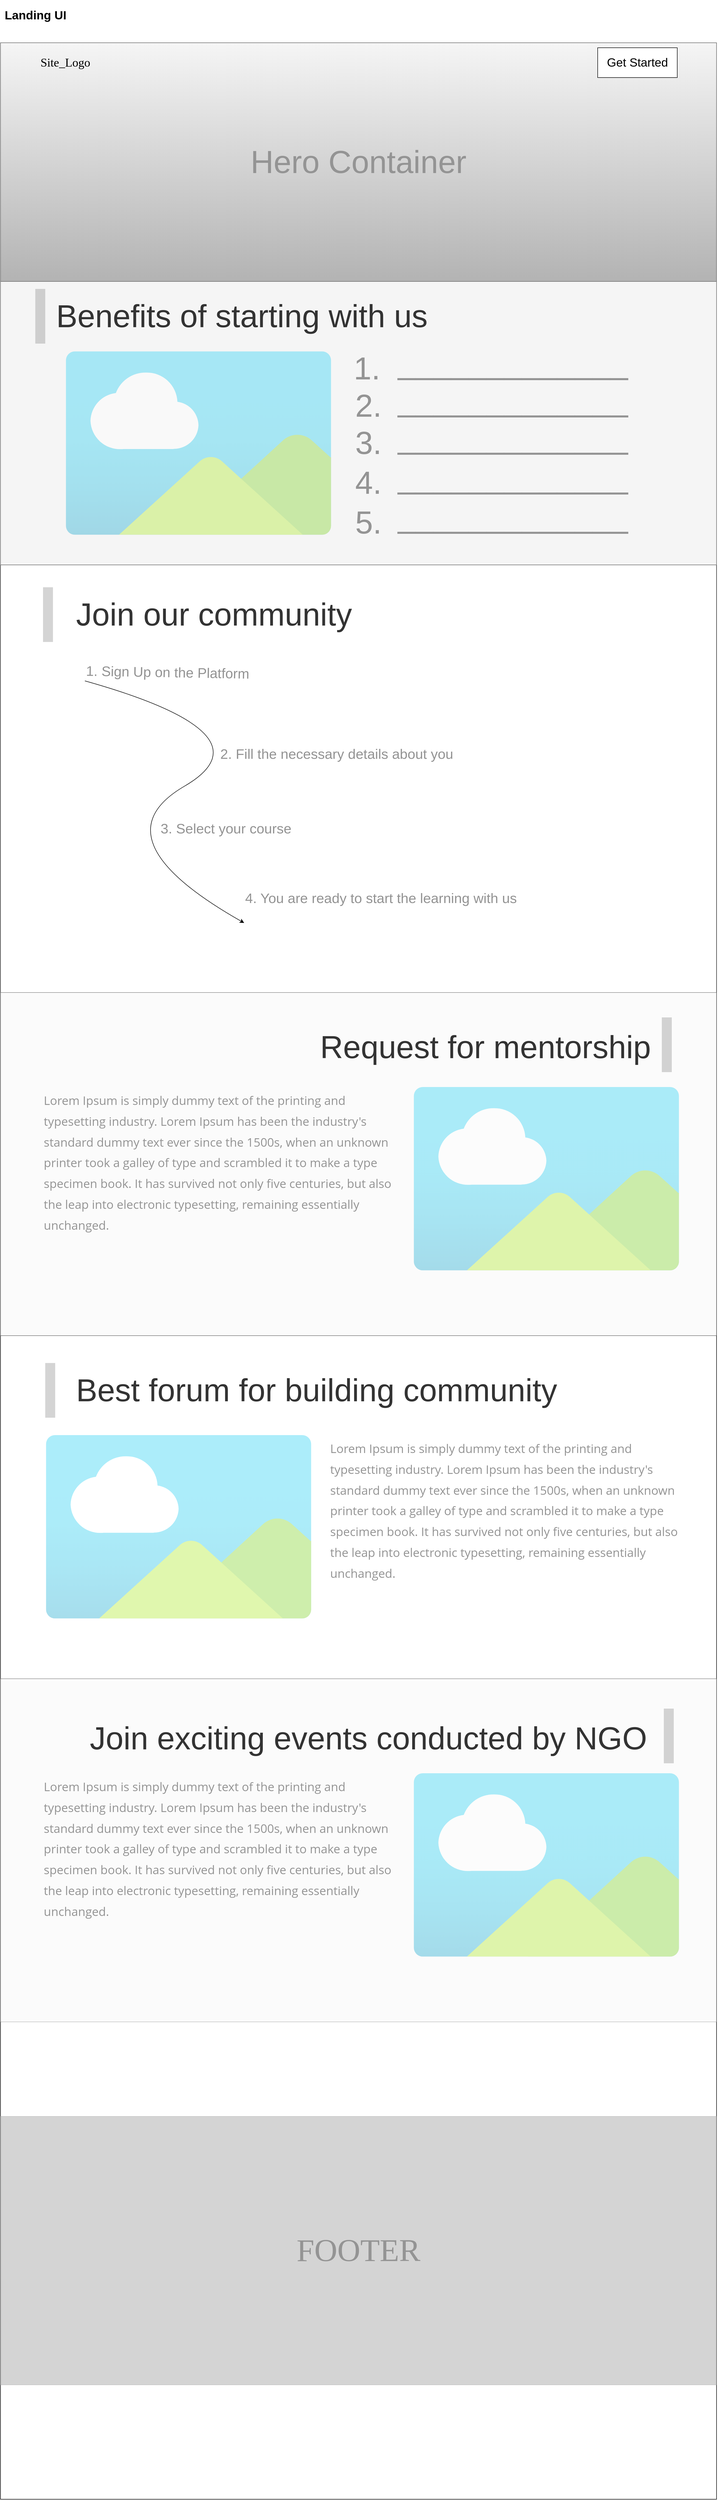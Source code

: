 <mxfile version="16.5.3" type="github" pages="4">
  <diagram id="KhIOYPVDI-kdsMyu1REt" name="LandingPage">
    <mxGraphModel dx="4744" dy="1463" grid="1" gridSize="10" guides="1" tooltips="1" connect="1" arrows="1" fold="1" page="1" pageScale="1" pageWidth="827" pageHeight="1169" background="none" math="0" shadow="0">
      <root>
        <mxCell id="0" />
        <mxCell id="1" parent="0" />
        <mxCell id="VZ8utnbKU7c9dELLdY8u-3" value="" style="rounded=0;whiteSpace=wrap;html=1;direction=east;" parent="1" vertex="1">
          <mxGeometry x="40" y="1320" width="1440" height="4940" as="geometry" />
        </mxCell>
        <mxCell id="VZ8utnbKU7c9dELLdY8u-42" value="" style="rounded=0;whiteSpace=wrap;html=1;labelBorderColor=none;fontSize=28;fontColor=#FFFFFF;opacity=40;" parent="1" vertex="1">
          <mxGeometry x="40" y="2370" width="1440" height="860" as="geometry" />
        </mxCell>
        <mxCell id="VZ8utnbKU7c9dELLdY8u-2" value="&lt;h1&gt;Landing UI&lt;/h1&gt;" style="text;html=1;align=center;verticalAlign=middle;resizable=0;points=[];autosize=1;strokeColor=none;fillColor=none;" parent="1" vertex="1">
          <mxGeometry x="40" y="1240" width="140" height="50" as="geometry" />
        </mxCell>
        <mxCell id="VZ8utnbKU7c9dELLdY8u-4" value="&lt;font style=&quot;font-size: 64px&quot; color=&quot;#949494&quot;&gt;Hero Container&lt;/font&gt;" style="rounded=0;whiteSpace=wrap;html=1;fillColor=#f5f5f5;strokeColor=#666666;gradientColor=#b3b3b3;" parent="1" vertex="1">
          <mxGeometry x="40" y="1320" width="1440" height="480" as="geometry" />
        </mxCell>
        <mxCell id="VZ8utnbKU7c9dELLdY8u-7" value="&lt;font style=&quot;font-size: 24px&quot;&gt;Get Started&lt;/font&gt;" style="rounded=0;whiteSpace=wrap;html=1;labelBorderColor=none;" parent="1" vertex="1">
          <mxGeometry x="1241" y="1330" width="160" height="60" as="geometry" />
        </mxCell>
        <mxCell id="VZ8utnbKU7c9dELLdY8u-8" value="Site_Logo" style="text;html=1;align=center;verticalAlign=middle;resizable=0;points=[];autosize=1;strokeColor=none;fillColor=none;fontSize=24;fontFamily=Comic Sans MS;" parent="1" vertex="1">
          <mxGeometry x="105" y="1345" width="130" height="30" as="geometry" />
        </mxCell>
        <mxCell id="VZ8utnbKU7c9dELLdY8u-12" value="" style="rounded=0;whiteSpace=wrap;html=1;labelBorderColor=none;fontSize=64;fillColor=#f5f5f5;strokeColor=#666666;fontColor=#333333;" parent="1" vertex="1">
          <mxGeometry x="40" y="1800" width="1440" height="570" as="geometry" />
        </mxCell>
        <mxCell id="VZ8utnbKU7c9dELLdY8u-13" value="&lt;font color=&quot;#333333&quot;&gt;Benefits of starting with us&lt;/font&gt;" style="text;html=1;strokeColor=none;fillColor=none;align=left;verticalAlign=middle;whiteSpace=wrap;rounded=0;labelBorderColor=none;fontSize=64;fontColor=#C9C9C9;" parent="1" vertex="1">
          <mxGeometry x="150" y="1830" width="920" height="80" as="geometry" />
        </mxCell>
        <mxCell id="VZ8utnbKU7c9dELLdY8u-14" value="&lt;font color=&quot;#949494&quot;&gt;1.&amp;nbsp;&lt;/font&gt;" style="text;html=1;strokeColor=none;fillColor=none;align=center;verticalAlign=middle;whiteSpace=wrap;rounded=0;labelBorderColor=none;fontSize=64;fontColor=#333333;" parent="1" vertex="1">
          <mxGeometry x="755.5" y="1960" width="60" height="30" as="geometry" />
        </mxCell>
        <mxCell id="VZ8utnbKU7c9dELLdY8u-15" value="&lt;font color=&quot;#949494&quot;&gt;2.&lt;/font&gt;" style="text;html=1;strokeColor=none;fillColor=none;align=center;verticalAlign=middle;whiteSpace=wrap;rounded=0;labelBorderColor=none;fontSize=64;fontColor=#333333;" parent="1" vertex="1">
          <mxGeometry x="750" y="2035" width="60" height="30" as="geometry" />
        </mxCell>
        <mxCell id="VZ8utnbKU7c9dELLdY8u-16" value="&lt;font color=&quot;#949494&quot;&gt;3.&lt;/font&gt;" style="text;html=1;strokeColor=none;fillColor=none;align=center;verticalAlign=middle;whiteSpace=wrap;rounded=0;labelBorderColor=none;fontSize=64;fontColor=#333333;" parent="1" vertex="1">
          <mxGeometry x="750" y="2110" width="60" height="30" as="geometry" />
        </mxCell>
        <mxCell id="VZ8utnbKU7c9dELLdY8u-18" value="&lt;font color=&quot;#949494&quot;&gt;4.&lt;/font&gt;" style="text;html=1;strokeColor=none;fillColor=none;align=center;verticalAlign=middle;whiteSpace=wrap;rounded=0;labelBorderColor=none;fontSize=64;fontColor=#333333;" parent="1" vertex="1">
          <mxGeometry x="750" y="2190" width="60" height="30" as="geometry" />
        </mxCell>
        <mxCell id="VZ8utnbKU7c9dELLdY8u-19" value="5." style="text;html=1;strokeColor=none;fillColor=none;align=center;verticalAlign=middle;whiteSpace=wrap;rounded=0;labelBorderColor=none;fontSize=64;fontColor=#949494;" parent="1" vertex="1">
          <mxGeometry x="750" y="2270" width="60" height="30" as="geometry" />
        </mxCell>
        <mxCell id="VZ8utnbKU7c9dELLdY8u-24" value="" style="aspect=fixed;html=1;points=[];align=center;image;fontSize=12;image=img/lib/azure2/general/Image.svg;labelBorderColor=none;fontColor=#949494;opacity=40;" parent="1" vertex="1">
          <mxGeometry x="170" y="1940.62" width="536.35" height="368.75" as="geometry" />
        </mxCell>
        <mxCell id="VZ8utnbKU7c9dELLdY8u-29" value="_____________" style="text;html=1;align=center;verticalAlign=middle;resizable=0;points=[];autosize=1;strokeColor=none;fillColor=none;fontSize=64;fontColor=#949494;" parent="1" vertex="1">
          <mxGeometry x="830" y="1924" width="480" height="80" as="geometry" />
        </mxCell>
        <mxCell id="VZ8utnbKU7c9dELLdY8u-30" value="_____________" style="text;html=1;align=center;verticalAlign=middle;resizable=0;points=[];autosize=1;strokeColor=none;fillColor=none;fontSize=64;fontColor=#949494;" parent="1" vertex="1">
          <mxGeometry x="830" y="1999" width="480" height="80" as="geometry" />
        </mxCell>
        <mxCell id="VZ8utnbKU7c9dELLdY8u-31" value="_____________" style="text;html=1;align=center;verticalAlign=middle;resizable=0;points=[];autosize=1;strokeColor=none;fillColor=none;fontSize=64;fontColor=#949494;" parent="1" vertex="1">
          <mxGeometry x="830" y="2074" width="480" height="80" as="geometry" />
        </mxCell>
        <mxCell id="VZ8utnbKU7c9dELLdY8u-32" value="_____________" style="text;html=1;align=center;verticalAlign=middle;resizable=0;points=[];autosize=1;strokeColor=none;fillColor=none;fontSize=64;fontColor=#949494;" parent="1" vertex="1">
          <mxGeometry x="830" y="2154" width="480" height="80" as="geometry" />
        </mxCell>
        <mxCell id="VZ8utnbKU7c9dELLdY8u-33" value="_____________" style="text;html=1;align=center;verticalAlign=middle;resizable=0;points=[];autosize=1;strokeColor=none;fillColor=none;fontSize=64;fontColor=#949494;" parent="1" vertex="1">
          <mxGeometry x="830" y="2233.37" width="480" height="80" as="geometry" />
        </mxCell>
        <mxCell id="VZ8utnbKU7c9dELLdY8u-34" value="&lt;font color=&quot;#333333&quot;&gt;Join our community&lt;/font&gt;" style="text;html=1;strokeColor=none;fillColor=none;align=left;verticalAlign=middle;whiteSpace=wrap;rounded=0;labelBorderColor=none;fontSize=64;fontColor=#C9C9C9;" parent="1" vertex="1">
          <mxGeometry x="190" y="2430" width="920" height="80" as="geometry" />
        </mxCell>
        <mxCell id="VZ8utnbKU7c9dELLdY8u-35" value="" style="curved=1;endArrow=classic;html=1;rounded=0;fontSize=28;fontColor=#949494;entryX=0;entryY=1;entryDx=0;entryDy=0;exitX=0;exitY=0.75;exitDx=0;exitDy=0;align=left;" parent="1" source="VZ8utnbKU7c9dELLdY8u-36" target="VZ8utnbKU7c9dELLdY8u-40" edge="1">
          <mxGeometry width="50" height="50" relative="1" as="geometry">
            <mxPoint x="480.56" y="2970.29" as="sourcePoint" />
            <mxPoint x="230.0" y="2600.28" as="targetPoint" />
            <Array as="points">
              <mxPoint x="590" y="2710" />
              <mxPoint x="230" y="2920" />
            </Array>
          </mxGeometry>
        </mxCell>
        <mxCell id="VZ8utnbKU7c9dELLdY8u-36" value="1. Sign Up on the Platform" style="text;html=1;strokeColor=none;fillColor=none;align=left;verticalAlign=middle;whiteSpace=wrap;rounded=0;labelBorderColor=none;fontSize=28;fontColor=#949494;opacity=40;rotation=1;" parent="1" vertex="1">
          <mxGeometry x="210" y="2550" width="770" height="80" as="geometry" />
        </mxCell>
        <mxCell id="VZ8utnbKU7c9dELLdY8u-37" value="2. Fill the necessary details about you" style="text;html=1;strokeColor=none;fillColor=none;align=left;verticalAlign=middle;whiteSpace=wrap;rounded=0;labelBorderColor=none;fontSize=28;fontColor=#949494;opacity=40;" parent="1" vertex="1">
          <mxGeometry x="480" y="2710" width="926" height="80" as="geometry" />
        </mxCell>
        <mxCell id="VZ8utnbKU7c9dELLdY8u-39" value="3. Select your course" style="text;html=1;strokeColor=none;fillColor=none;align=left;verticalAlign=middle;whiteSpace=wrap;rounded=0;labelBorderColor=none;fontSize=28;fontColor=#949494;opacity=40;" parent="1" vertex="1">
          <mxGeometry x="360" y="2850" width="770" height="100" as="geometry" />
        </mxCell>
        <mxCell id="VZ8utnbKU7c9dELLdY8u-40" value="4. You are ready to start the learning with us" style="text;html=1;strokeColor=none;fillColor=none;align=left;verticalAlign=middle;whiteSpace=wrap;rounded=0;labelBorderColor=none;fontSize=28;fontColor=#949494;opacity=40;" parent="1" vertex="1">
          <mxGeometry x="530" y="2990" width="910" height="100" as="geometry" />
        </mxCell>
        <mxCell id="VZ8utnbKU7c9dELLdY8u-43" value="" style="rounded=0;whiteSpace=wrap;html=1;labelBorderColor=none;fontSize=28;fontColor=#333333;opacity=40;fillColor=#f5f5f5;strokeColor=#666666;" parent="1" vertex="1">
          <mxGeometry x="40" y="3230" width="1440" height="690" as="geometry" />
        </mxCell>
        <mxCell id="VZ8utnbKU7c9dELLdY8u-44" value="&lt;font color=&quot;#333333&quot;&gt;Request for mentorship&lt;/font&gt;" style="text;html=1;strokeColor=none;fillColor=none;align=right;verticalAlign=middle;whiteSpace=wrap;rounded=0;labelBorderColor=none;fontSize=64;fontColor=#C9C9C9;" parent="1" vertex="1">
          <mxGeometry x="180" y="3300" width="1170" height="80" as="geometry" />
        </mxCell>
        <mxCell id="VZ8utnbKU7c9dELLdY8u-45" value="" style="aspect=fixed;html=1;points=[];align=center;image;fontSize=12;image=img/lib/azure2/general/Image.svg;labelBorderColor=none;fontColor=#949494;opacity=40;" parent="1" vertex="1">
          <mxGeometry x="869.65" y="3420" width="536.35" height="368.75" as="geometry" />
        </mxCell>
        <mxCell id="VZ8utnbKU7c9dELLdY8u-47" value="&lt;div style=&quot;text-align: left ; font-size: 24px&quot;&gt;&lt;font color=&quot;#949494&quot; style=&quot;line-height: 1.7&quot;&gt;&lt;span style=&quot;margin: 0px ; padding: 0px ; font-family: &amp;#34;open sans&amp;#34; , &amp;#34;arial&amp;#34; , sans-serif ; text-align: justify&quot;&gt;Lorem Ipsum&lt;/span&gt;&lt;span style=&quot;font-family: &amp;#34;open sans&amp;#34; , &amp;#34;arial&amp;#34; , sans-serif&quot;&gt;&amp;nbsp;is simply dummy text of the printing and typesetting industry. Lorem Ipsum has been the industry&#39;s standard dummy text ever since the 1500s, when an unknown printer took a galley of type and scrambled it to make a type specimen book. It has survived not only five centuries, but also the leap into electronic typesetting, remaining essentially unchanged.&amp;nbsp;&lt;/span&gt;&lt;/font&gt;&lt;/div&gt;" style="text;html=1;align=center;verticalAlign=top;whiteSpace=wrap;rounded=0;labelBorderColor=none;fontSize=28;opacity=40;fillColor=none;" parent="1" vertex="1">
          <mxGeometry x="125.5" y="3420" width="704.5" height="270" as="geometry" />
        </mxCell>
        <mxCell id="VZ8utnbKU7c9dELLdY8u-48" value="" style="rounded=0;whiteSpace=wrap;html=1;labelBorderColor=none;fontSize=28;opacity=40;fillColor=none;" parent="1" vertex="1">
          <mxGeometry x="40" y="3920" width="1440" height="690" as="geometry" />
        </mxCell>
        <mxCell id="VZ8utnbKU7c9dELLdY8u-49" value="&lt;font color=&quot;#333333&quot;&gt;Best forum for building community&lt;/font&gt;" style="text;html=1;strokeColor=none;fillColor=none;align=left;verticalAlign=middle;whiteSpace=wrap;rounded=0;labelBorderColor=none;fontSize=64;fontColor=#C9C9C9;" parent="1" vertex="1">
          <mxGeometry x="190" y="3990" width="1300" height="80" as="geometry" />
        </mxCell>
        <mxCell id="VZ8utnbKU7c9dELLdY8u-50" value="" style="aspect=fixed;html=1;points=[];align=center;image;fontSize=12;image=img/lib/azure2/general/Image.svg;labelBorderColor=none;fontColor=#949494;opacity=40;" parent="1" vertex="1">
          <mxGeometry x="130" y="4120" width="536.35" height="368.75" as="geometry" />
        </mxCell>
        <mxCell id="VZ8utnbKU7c9dELLdY8u-51" value="&lt;div style=&quot;text-align: left ; font-size: 24px&quot;&gt;&lt;font color=&quot;#949494&quot; style=&quot;line-height: 1.7&quot;&gt;&lt;span style=&quot;margin: 0px ; padding: 0px ; font-family: &amp;#34;open sans&amp;#34; , &amp;#34;arial&amp;#34; , sans-serif ; text-align: justify&quot;&gt;Lorem Ipsum&lt;/span&gt;&lt;span style=&quot;font-family: &amp;#34;open sans&amp;#34; , &amp;#34;arial&amp;#34; , sans-serif&quot;&gt;&amp;nbsp;is simply dummy text of the printing and typesetting industry. Lorem Ipsum has been the industry&#39;s standard dummy text ever since the 1500s, when an unknown printer took a galley of type and scrambled it to make a type specimen book. It has survived not only five centuries, but also the leap into electronic typesetting, remaining essentially unchanged.&amp;nbsp;&lt;/span&gt;&lt;/font&gt;&lt;/div&gt;" style="text;html=1;align=center;verticalAlign=top;whiteSpace=wrap;rounded=0;labelBorderColor=none;fontSize=28;opacity=40;fillColor=none;" parent="1" vertex="1">
          <mxGeometry x="701.5" y="4120" width="704.5" height="270" as="geometry" />
        </mxCell>
        <mxCell id="VZ8utnbKU7c9dELLdY8u-52" value="" style="rounded=0;whiteSpace=wrap;html=1;labelBackgroundColor=none;labelBorderColor=none;fontSize=24;fontColor=#949494;fillColor=#949494;opacity=40;strokeColor=none;" parent="1" vertex="1">
          <mxGeometry x="1370" y="3280" width="20" height="110" as="geometry" />
        </mxCell>
        <mxCell id="VZ8utnbKU7c9dELLdY8u-53" value="" style="rounded=0;whiteSpace=wrap;html=1;labelBackgroundColor=none;labelBorderColor=none;fontSize=24;fontColor=#949494;fillColor=#949494;opacity=40;strokeColor=none;" parent="1" vertex="1">
          <mxGeometry x="130" y="3975" width="20" height="110" as="geometry" />
        </mxCell>
        <mxCell id="VZ8utnbKU7c9dELLdY8u-54" value="" style="rounded=0;whiteSpace=wrap;html=1;labelBackgroundColor=none;labelBorderColor=none;fontSize=24;fontColor=#949494;fillColor=#949494;opacity=40;strokeColor=none;" parent="1" vertex="1">
          <mxGeometry x="125.5" y="2415" width="20" height="110" as="geometry" />
        </mxCell>
        <mxCell id="VZ8utnbKU7c9dELLdY8u-55" value="&lt;font style=&quot;font-size: 64px&quot;&gt;FOOTER&lt;/font&gt;" style="rounded=0;whiteSpace=wrap;html=1;labelBackgroundColor=none;labelBorderColor=none;fontFamily=Comic Sans MS;fontSize=24;fontColor=#949494;strokeColor=#999999;fillColor=#949494;opacity=40;" parent="1" vertex="1">
          <mxGeometry x="40" y="5490" width="1440" height="540" as="geometry" />
        </mxCell>
        <mxCell id="wXR8DFoLmPAwYnc20QSo-1" value="" style="rounded=0;whiteSpace=wrap;html=1;labelBorderColor=none;fontSize=28;fontColor=#333333;opacity=40;fillColor=#f5f5f5;strokeColor=#666666;" vertex="1" parent="1">
          <mxGeometry x="40" y="4610" width="1440" height="690" as="geometry" />
        </mxCell>
        <mxCell id="wXR8DFoLmPAwYnc20QSo-2" value="&lt;font color=&quot;#333333&quot;&gt;Join exciting events conducted by NGO&amp;nbsp;&lt;/font&gt;" style="text;html=1;strokeColor=none;fillColor=none;align=right;verticalAlign=middle;whiteSpace=wrap;rounded=0;labelBorderColor=none;fontSize=64;fontColor=#C9C9C9;" vertex="1" parent="1">
          <mxGeometry x="60" y="4690" width="1300" height="80" as="geometry" />
        </mxCell>
        <mxCell id="wXR8DFoLmPAwYnc20QSo-3" value="" style="aspect=fixed;html=1;points=[];align=center;image;fontSize=12;image=img/lib/azure2/general/Image.svg;labelBorderColor=none;fontColor=#949494;opacity=40;" vertex="1" parent="1">
          <mxGeometry x="869.65" y="4800" width="536.35" height="368.75" as="geometry" />
        </mxCell>
        <mxCell id="wXR8DFoLmPAwYnc20QSo-4" value="&lt;div style=&quot;text-align: left ; font-size: 24px&quot;&gt;&lt;font color=&quot;#949494&quot; style=&quot;line-height: 1.7&quot;&gt;&lt;span style=&quot;margin: 0px ; padding: 0px ; font-family: &amp;#34;open sans&amp;#34; , &amp;#34;arial&amp;#34; , sans-serif ; text-align: justify&quot;&gt;Lorem Ipsum&lt;/span&gt;&lt;span style=&quot;font-family: &amp;#34;open sans&amp;#34; , &amp;#34;arial&amp;#34; , sans-serif&quot;&gt;&amp;nbsp;is simply dummy text of the printing and typesetting industry. Lorem Ipsum has been the industry&#39;s standard dummy text ever since the 1500s, when an unknown printer took a galley of type and scrambled it to make a type specimen book. It has survived not only five centuries, but also the leap into electronic typesetting, remaining essentially unchanged.&amp;nbsp;&lt;/span&gt;&lt;/font&gt;&lt;/div&gt;" style="text;html=1;align=center;verticalAlign=top;whiteSpace=wrap;rounded=0;labelBorderColor=none;fontSize=28;opacity=40;fillColor=none;" vertex="1" parent="1">
          <mxGeometry x="125.5" y="4800" width="704.5" height="270" as="geometry" />
        </mxCell>
        <mxCell id="wXR8DFoLmPAwYnc20QSo-5" value="" style="rounded=0;whiteSpace=wrap;html=1;labelBackgroundColor=none;labelBorderColor=none;fontSize=24;fontColor=#949494;fillColor=#949494;opacity=40;strokeColor=none;" vertex="1" parent="1">
          <mxGeometry x="1374" y="4670" width="20" height="110" as="geometry" />
        </mxCell>
        <mxCell id="wXR8DFoLmPAwYnc20QSo-6" value="" style="rounded=0;whiteSpace=wrap;html=1;labelBackgroundColor=none;labelBorderColor=none;fontSize=24;fontColor=#949494;fillColor=#949494;opacity=40;strokeColor=none;" vertex="1" parent="1">
          <mxGeometry x="110" y="1815" width="20" height="110" as="geometry" />
        </mxCell>
      </root>
    </mxGraphModel>
  </diagram>
  <diagram id="rTt7mY7GydMY19Qwe58X" name="Courses-Listing">
    <mxGraphModel dx="5930" dy="3290" grid="1" gridSize="10" guides="1" tooltips="1" connect="1" arrows="1" fold="1" page="1" pageScale="1" pageWidth="827" pageHeight="1169" math="0" shadow="0">
      <root>
        <mxCell id="hKcMSz0xNTm7IPOE2sEG-0" />
        <mxCell id="hKcMSz0xNTm7IPOE2sEG-1" parent="hKcMSz0xNTm7IPOE2sEG-0" />
        <mxCell id="hKcMSz0xNTm7IPOE2sEG-3" value="" style="rounded=0;whiteSpace=wrap;html=1;" vertex="1" parent="hKcMSz0xNTm7IPOE2sEG-1">
          <mxGeometry x="80" y="80" width="1440" height="930" as="geometry" />
        </mxCell>
        <mxCell id="hKcMSz0xNTm7IPOE2sEG-4" value="" style="rounded=0;whiteSpace=wrap;html=1;fillColor=#647687;fontColor=#ffffff;strokeColor=#314354;" vertex="1" parent="hKcMSz0xNTm7IPOE2sEG-1">
          <mxGeometry x="80" y="80" width="1440" height="80" as="geometry" />
        </mxCell>
        <mxCell id="hKcMSz0xNTm7IPOE2sEG-5" value="" style="ellipse;whiteSpace=wrap;html=1;aspect=fixed;" vertex="1" parent="hKcMSz0xNTm7IPOE2sEG-1">
          <mxGeometry x="1280" y="95" width="50" height="50" as="geometry" />
        </mxCell>
        <mxCell id="hKcMSz0xNTm7IPOE2sEG-6" value="" style="verticalLabelPosition=bottom;html=1;verticalAlign=top;align=center;strokeColor=default;fillColor=none;shape=mxgraph.azure.user;aspect=fixed;" vertex="1" parent="hKcMSz0xNTm7IPOE2sEG-1">
          <mxGeometry x="1293" y="105" width="24" height="30" as="geometry" />
        </mxCell>
        <mxCell id="hKcMSz0xNTm7IPOE2sEG-8" value="Amit Nemade" style="text;html=1;strokeColor=none;fillColor=none;align=center;verticalAlign=middle;whiteSpace=wrap;rounded=0;fontColor=#FFFFFF;" vertex="1" parent="hKcMSz0xNTm7IPOE2sEG-1">
          <mxGeometry x="1317" y="105" width="130" height="30" as="geometry" />
        </mxCell>
        <mxCell id="hKcMSz0xNTm7IPOE2sEG-9" value="" style="shape=image;html=1;verticalAlign=top;verticalLabelPosition=bottom;labelBackgroundColor=#ffffff;imageAspect=0;aspect=fixed;image=https://cdn4.iconfinder.com/data/icons/ionicons/512/icon-arrow-down-b-128.png;fontColor=#FFFFFF;strokeColor=default;fillColor=none;imageBackground=none;" vertex="1" parent="hKcMSz0xNTm7IPOE2sEG-1">
          <mxGeometry x="1420" y="113" width="14" height="14" as="geometry" />
        </mxCell>
        <mxCell id="AuPFx6aWarD62NuloLAV-0" value="Site_Logo" style="text;html=1;align=center;verticalAlign=middle;resizable=0;points=[];autosize=1;strokeColor=none;fillColor=none;fontSize=24;fontFamily=Comic Sans MS;" vertex="1" parent="hKcMSz0xNTm7IPOE2sEG-1">
          <mxGeometry x="210" y="105" width="130" height="30" as="geometry" />
        </mxCell>
        <mxCell id="AuPFx6aWarD62NuloLAV-1" value="Courses" style="text;html=1;strokeColor=none;fillColor=none;align=center;verticalAlign=middle;whiteSpace=wrap;rounded=0;fontColor=#FFFFFF;fontSize=24;" vertex="1" parent="hKcMSz0xNTm7IPOE2sEG-1">
          <mxGeometry x="780" y="105" width="60" height="30" as="geometry" />
        </mxCell>
        <mxCell id="AuPFx6aWarD62NuloLAV-2" value="Forum" style="text;html=1;strokeColor=none;fillColor=none;align=center;verticalAlign=middle;whiteSpace=wrap;rounded=0;fontColor=#FFFFFF;fontSize=24;" vertex="1" parent="hKcMSz0xNTm7IPOE2sEG-1">
          <mxGeometry x="880" y="105" width="100" height="30" as="geometry" />
        </mxCell>
        <mxCell id="AuPFx6aWarD62NuloLAV-10" value="" style="sketch=0;aspect=fixed;html=1;points=[];align=center;image;fontSize=12;image=img/lib/mscae/Support_Requests.svg;labelBackgroundColor=#FFFFFF;fontColor=#FFFFFF;strokeColor=default;fillColor=none;" vertex="1" parent="hKcMSz0xNTm7IPOE2sEG-1">
          <mxGeometry x="1090" y="105" width="40" height="36.8" as="geometry" />
        </mxCell>
        <mxCell id="AuPFx6aWarD62NuloLAV-11" value="&amp;nbsp;3&amp;nbsp;" style="text;html=1;strokeColor=none;fillColor=none;align=center;verticalAlign=middle;whiteSpace=wrap;rounded=0;labelBackgroundColor=#FF3333;sketch=0;fontSize=24;fontColor=#FFFFFF;" vertex="1" parent="hKcMSz0xNTm7IPOE2sEG-1">
          <mxGeometry x="1110" y="95" width="60" height="30" as="geometry" />
        </mxCell>
        <mxCell id="AuPFx6aWarD62NuloLAV-18" value="" style="line;strokeWidth=1;fillColor=none;align=left;verticalAlign=middle;spacingTop=-1;spacingLeft=3;spacingRight=3;rotatable=0;labelPosition=right;points=[];portConstraint=eastwest;labelBackgroundColor=none;sketch=0;fontSize=24;fontColor=#333333;" vertex="1" parent="hKcMSz0xNTm7IPOE2sEG-1">
          <mxGeometry x="160" y="390" width="1280" height="8" as="geometry" />
        </mxCell>
        <mxCell id="AuPFx6aWarD62NuloLAV-19" value="Class 10" style="text;html=1;strokeColor=none;fillColor=none;align=center;verticalAlign=middle;whiteSpace=wrap;rounded=0;labelBackgroundColor=none;sketch=0;fontSize=28;fontColor=#333333;" vertex="1" parent="hKcMSz0xNTm7IPOE2sEG-1">
          <mxGeometry x="160" y="350" width="120" height="30" as="geometry" />
        </mxCell>
        <mxCell id="AuPFx6aWarD62NuloLAV-20" value="Science" style="rounded=1;whiteSpace=wrap;html=1;labelBackgroundColor=none;sketch=0;fontSize=28;fontColor=#ffffff;strokeColor=#B20000;fillColor=#e51400;" vertex="1" parent="hKcMSz0xNTm7IPOE2sEG-1">
          <mxGeometry x="160" y="420" width="160" height="60" as="geometry" />
        </mxCell>
        <mxCell id="AuPFx6aWarD62NuloLAV-21" value="Maths" style="rounded=1;whiteSpace=wrap;html=1;labelBackgroundColor=none;sketch=0;fontSize=28;fontColor=#ffffff;strokeColor=#3A5431;fillColor=#6d8764;" vertex="1" parent="hKcMSz0xNTm7IPOE2sEG-1">
          <mxGeometry x="370" y="420" width="160" height="60" as="geometry" />
        </mxCell>
        <mxCell id="AuPFx6aWarD62NuloLAV-22" value="History" style="rounded=1;whiteSpace=wrap;html=1;labelBackgroundColor=none;sketch=0;fontSize=28;fontColor=#FFFFFF;strokeColor=#BD7000;fillColor=#f0a30a;" vertex="1" parent="hKcMSz0xNTm7IPOE2sEG-1">
          <mxGeometry x="580" y="420" width="160" height="60" as="geometry" />
        </mxCell>
        <mxCell id="AuPFx6aWarD62NuloLAV-23" value="Geography" style="rounded=1;whiteSpace=wrap;html=1;labelBackgroundColor=none;sketch=0;fontSize=28;fontColor=#ffffff;strokeColor=#432D57;fillColor=#76608a;" vertex="1" parent="hKcMSz0xNTm7IPOE2sEG-1">
          <mxGeometry x="790" y="420" width="200" height="60" as="geometry" />
        </mxCell>
        <mxCell id="AuPFx6aWarD62NuloLAV-24" value="Political Science" style="rounded=1;whiteSpace=wrap;html=1;labelBackgroundColor=none;sketch=0;fontSize=28;fontColor=#ffffff;strokeColor=#6D1F00;fillColor=#a0522d;" vertex="1" parent="hKcMSz0xNTm7IPOE2sEG-1">
          <mxGeometry x="1043" y="420" width="250" height="60" as="geometry" />
        </mxCell>
        <mxCell id="AuPFx6aWarD62NuloLAV-25" value="Sanskrit" style="rounded=1;whiteSpace=wrap;html=1;labelBackgroundColor=none;sketch=0;fontSize=28;fontColor=#ffffff;strokeColor=#432D57;fillColor=#76608a;" vertex="1" parent="hKcMSz0xNTm7IPOE2sEG-1">
          <mxGeometry x="160" y="525" width="160" height="60" as="geometry" />
        </mxCell>
        <mxCell id="AuPFx6aWarD62NuloLAV-35" value="" style="line;strokeWidth=1;fillColor=none;align=left;verticalAlign=middle;spacingTop=-1;spacingLeft=3;spacingRight=3;rotatable=0;labelPosition=right;points=[];portConstraint=eastwest;labelBackgroundColor=none;sketch=0;fontSize=24;fontColor=#333333;" vertex="1" parent="hKcMSz0xNTm7IPOE2sEG-1">
          <mxGeometry x="160" y="680" width="1280" height="8" as="geometry" />
        </mxCell>
        <mxCell id="AuPFx6aWarD62NuloLAV-36" value="Class 9" style="text;html=1;strokeColor=none;fillColor=none;align=center;verticalAlign=middle;whiteSpace=wrap;rounded=0;labelBackgroundColor=none;sketch=0;fontSize=28;fontColor=#333333;" vertex="1" parent="hKcMSz0xNTm7IPOE2sEG-1">
          <mxGeometry x="160" y="640" width="120" height="30" as="geometry" />
        </mxCell>
        <mxCell id="AuPFx6aWarD62NuloLAV-37" value="Science" style="rounded=1;whiteSpace=wrap;html=1;labelBackgroundColor=none;sketch=0;fontSize=28;fontColor=#ffffff;strokeColor=#B20000;fillColor=#e51400;" vertex="1" parent="hKcMSz0xNTm7IPOE2sEG-1">
          <mxGeometry x="160" y="710" width="160" height="60" as="geometry" />
        </mxCell>
        <mxCell id="AuPFx6aWarD62NuloLAV-38" value="Maths" style="rounded=1;whiteSpace=wrap;html=1;labelBackgroundColor=none;sketch=0;fontSize=28;fontColor=#ffffff;strokeColor=#3A5431;fillColor=#6d8764;" vertex="1" parent="hKcMSz0xNTm7IPOE2sEG-1">
          <mxGeometry x="370" y="710" width="160" height="60" as="geometry" />
        </mxCell>
        <mxCell id="AuPFx6aWarD62NuloLAV-39" value="History" style="rounded=1;whiteSpace=wrap;html=1;labelBackgroundColor=none;sketch=0;fontSize=28;fontColor=#FFFFFF;strokeColor=#BD7000;fillColor=#f0a30a;" vertex="1" parent="hKcMSz0xNTm7IPOE2sEG-1">
          <mxGeometry x="580" y="710" width="160" height="60" as="geometry" />
        </mxCell>
        <mxCell id="AuPFx6aWarD62NuloLAV-40" value="Geography" style="rounded=1;whiteSpace=wrap;html=1;labelBackgroundColor=none;sketch=0;fontSize=28;fontColor=#ffffff;strokeColor=#432D57;fillColor=#76608a;" vertex="1" parent="hKcMSz0xNTm7IPOE2sEG-1">
          <mxGeometry x="790" y="710" width="200" height="60" as="geometry" />
        </mxCell>
        <mxCell id="AuPFx6aWarD62NuloLAV-41" value="Political Science" style="rounded=1;whiteSpace=wrap;html=1;labelBackgroundColor=none;sketch=0;fontSize=28;fontColor=#ffffff;strokeColor=#6D1F00;fillColor=#a0522d;" vertex="1" parent="hKcMSz0xNTm7IPOE2sEG-1">
          <mxGeometry x="1043" y="710" width="250" height="60" as="geometry" />
        </mxCell>
        <mxCell id="AuPFx6aWarD62NuloLAV-42" value="Sanskrit" style="rounded=1;whiteSpace=wrap;html=1;labelBackgroundColor=none;sketch=0;fontSize=28;fontColor=#ffffff;strokeColor=#432D57;fillColor=#76608a;" vertex="1" parent="hKcMSz0xNTm7IPOE2sEG-1">
          <mxGeometry x="160" y="815" width="160" height="60" as="geometry" />
        </mxCell>
        <mxCell id="AuPFx6aWarD62NuloLAV-45" value="" style="rounded=0;whiteSpace=wrap;html=1;labelBackgroundColor=none;sketch=0;fontSize=28;fontColor=#333333;strokeColor=default;fillColor=#C9C9C9;" vertex="1" parent="hKcMSz0xNTm7IPOE2sEG-1">
          <mxGeometry x="80" y="160" width="1440" height="170" as="geometry" />
        </mxCell>
        <mxCell id="AuPFx6aWarD62NuloLAV-44" value="Get Started with learning by selecting the course" style="text;html=1;strokeColor=none;fillColor=none;align=left;verticalAlign=middle;whiteSpace=wrap;rounded=0;labelBackgroundColor=none;sketch=0;fontSize=28;fontColor=#FFFFFF;" vertex="1" parent="hKcMSz0xNTm7IPOE2sEG-1">
          <mxGeometry x="160" y="270" width="700" height="30" as="geometry" />
        </mxCell>
        <mxCell id="lymigRvMoTcgTP9Jbgtt-0" value="" style="rounded=0;whiteSpace=wrap;html=1;" vertex="1" parent="hKcMSz0xNTm7IPOE2sEG-1">
          <mxGeometry x="1600" y="80" width="1440" height="930" as="geometry" />
        </mxCell>
        <mxCell id="lymigRvMoTcgTP9Jbgtt-1" value="" style="rounded=0;whiteSpace=wrap;html=1;fillColor=#647687;fontColor=#ffffff;strokeColor=#314354;" vertex="1" parent="hKcMSz0xNTm7IPOE2sEG-1">
          <mxGeometry x="1600" y="80" width="1440" height="80" as="geometry" />
        </mxCell>
        <mxCell id="lymigRvMoTcgTP9Jbgtt-2" value="" style="ellipse;whiteSpace=wrap;html=1;aspect=fixed;" vertex="1" parent="hKcMSz0xNTm7IPOE2sEG-1">
          <mxGeometry x="2800" y="95" width="50" height="50" as="geometry" />
        </mxCell>
        <mxCell id="lymigRvMoTcgTP9Jbgtt-3" value="" style="verticalLabelPosition=bottom;html=1;verticalAlign=top;align=center;strokeColor=default;fillColor=none;shape=mxgraph.azure.user;aspect=fixed;" vertex="1" parent="hKcMSz0xNTm7IPOE2sEG-1">
          <mxGeometry x="2813" y="105" width="24" height="30" as="geometry" />
        </mxCell>
        <mxCell id="lymigRvMoTcgTP9Jbgtt-4" value="Amit Nemade" style="text;html=1;strokeColor=none;fillColor=none;align=center;verticalAlign=middle;whiteSpace=wrap;rounded=0;fontColor=#FFFFFF;" vertex="1" parent="hKcMSz0xNTm7IPOE2sEG-1">
          <mxGeometry x="2837" y="105" width="130" height="30" as="geometry" />
        </mxCell>
        <mxCell id="lymigRvMoTcgTP9Jbgtt-5" value="" style="shape=image;html=1;verticalAlign=top;verticalLabelPosition=bottom;labelBackgroundColor=#ffffff;imageAspect=0;aspect=fixed;image=https://cdn4.iconfinder.com/data/icons/ionicons/512/icon-arrow-down-b-128.png;fontColor=#FFFFFF;strokeColor=default;fillColor=none;imageBackground=none;" vertex="1" parent="hKcMSz0xNTm7IPOE2sEG-1">
          <mxGeometry x="2940" y="113" width="14" height="14" as="geometry" />
        </mxCell>
        <mxCell id="lymigRvMoTcgTP9Jbgtt-6" value="Site_Logo" style="text;html=1;align=center;verticalAlign=middle;resizable=0;points=[];autosize=1;strokeColor=none;fillColor=none;fontSize=24;fontFamily=Comic Sans MS;" vertex="1" parent="hKcMSz0xNTm7IPOE2sEG-1">
          <mxGeometry x="1730" y="105" width="130" height="30" as="geometry" />
        </mxCell>
        <mxCell id="lymigRvMoTcgTP9Jbgtt-11" value="" style="line;strokeWidth=1;fillColor=none;align=left;verticalAlign=middle;spacingTop=-1;spacingLeft=3;spacingRight=3;rotatable=0;labelPosition=right;points=[];portConstraint=eastwest;labelBackgroundColor=none;sketch=0;fontSize=24;fontColor=#333333;" vertex="1" parent="hKcMSz0xNTm7IPOE2sEG-1">
          <mxGeometry x="1680" y="260" width="1280" height="8" as="geometry" />
        </mxCell>
        <mxCell id="lymigRvMoTcgTP9Jbgtt-12" value="Class 10&amp;nbsp; &amp;gt;&amp;nbsp; Science" style="text;html=1;strokeColor=none;fillColor=none;align=left;verticalAlign=middle;whiteSpace=wrap;rounded=0;labelBackgroundColor=none;sketch=0;fontSize=28;fontColor=#333333;" vertex="1" parent="hKcMSz0xNTm7IPOE2sEG-1">
          <mxGeometry x="1680" y="220" width="830" height="30" as="geometry" />
        </mxCell>
        <mxCell id="lymigRvMoTcgTP9Jbgtt-13" value="" style="rounded=0;whiteSpace=wrap;html=1;labelBackgroundColor=none;sketch=0;fontSize=28;fontColor=#333333;strokeColor=#666666;fillColor=#f5f5f5;" vertex="1" parent="hKcMSz0xNTm7IPOE2sEG-1">
          <mxGeometry x="1680" y="310" width="1280" height="60" as="geometry" />
        </mxCell>
        <mxCell id="lymigRvMoTcgTP9Jbgtt-14" value="" style="shape=image;html=1;verticalAlign=top;verticalLabelPosition=bottom;labelBackgroundColor=#ffffff;imageAspect=0;aspect=fixed;image=https://cdn4.iconfinder.com/data/icons/ionicons/512/icon-arrow-down-b-128.png;fontColor=#FFFFFF;strokeColor=default;fillColor=none;imageBackground=none;" vertex="1" parent="hKcMSz0xNTm7IPOE2sEG-1">
          <mxGeometry x="2910" y="325" width="30" height="30" as="geometry" />
        </mxCell>
        <mxCell id="lymigRvMoTcgTP9Jbgtt-15" value="" style="rounded=0;whiteSpace=wrap;html=1;labelBackgroundColor=none;sketch=0;fontSize=28;fontColor=#333333;strokeColor=#666666;fillColor=#f5f5f5;" vertex="1" parent="hKcMSz0xNTm7IPOE2sEG-1">
          <mxGeometry x="1680" y="400" width="1280" height="60" as="geometry" />
        </mxCell>
        <mxCell id="lymigRvMoTcgTP9Jbgtt-16" value="&lt;font color=&quot;#333333&quot; style=&quot;font-size: 24px;&quot;&gt;1. Animals around Us&lt;/font&gt;" style="text;html=1;strokeColor=none;fillColor=none;align=left;verticalAlign=middle;whiteSpace=wrap;rounded=0;labelBackgroundColor=none;sketch=0;fontSize=24;fontColor=#FFFFFF;" vertex="1" parent="hKcMSz0xNTm7IPOE2sEG-1">
          <mxGeometry x="1704" y="325" width="1125" height="30" as="geometry" />
        </mxCell>
        <mxCell id="lymigRvMoTcgTP9Jbgtt-17" value="" style="shape=image;html=1;verticalAlign=top;verticalLabelPosition=bottom;labelBackgroundColor=#ffffff;imageAspect=0;aspect=fixed;image=https://cdn4.iconfinder.com/data/icons/ionicons/512/icon-arrow-down-b-128.png;fontColor=#FFFFFF;strokeColor=default;fillColor=none;imageBackground=none;flipV=1;" vertex="1" parent="hKcMSz0xNTm7IPOE2sEG-1">
          <mxGeometry x="2910" y="415" width="30" height="30" as="geometry" />
        </mxCell>
        <mxCell id="lymigRvMoTcgTP9Jbgtt-18" value="&lt;font color=&quot;#333333&quot; style=&quot;font-size: 24px&quot;&gt;2. Animals around Us&lt;/font&gt;" style="text;html=1;strokeColor=none;fillColor=none;align=left;verticalAlign=middle;whiteSpace=wrap;rounded=0;labelBackgroundColor=none;sketch=0;fontSize=24;fontColor=#FFFFFF;" vertex="1" parent="hKcMSz0xNTm7IPOE2sEG-1">
          <mxGeometry x="1704" y="415" width="1125" height="30" as="geometry" />
        </mxCell>
        <mxCell id="lymigRvMoTcgTP9Jbgtt-19" value="" style="rounded=0;whiteSpace=wrap;html=1;labelBackgroundColor=none;sketch=0;fontSize=24;" vertex="1" parent="hKcMSz0xNTm7IPOE2sEG-1">
          <mxGeometry x="1680" y="470" width="1280" height="60" as="geometry" />
        </mxCell>
        <mxCell id="lymigRvMoTcgTP9Jbgtt-20" value="&lt;font color=&quot;#333333&quot; style=&quot;font-size: 24px&quot;&gt;2.1.&amp;nbsp; Who are we?&lt;/font&gt;" style="text;html=1;strokeColor=none;fillColor=none;align=left;verticalAlign=middle;whiteSpace=wrap;rounded=0;labelBackgroundColor=none;sketch=0;fontSize=24;fontColor=#FFFFFF;" vertex="1" parent="hKcMSz0xNTm7IPOE2sEG-1">
          <mxGeometry x="1757.5" y="485" width="552.5" height="30" as="geometry" />
        </mxCell>
        <mxCell id="lymigRvMoTcgTP9Jbgtt-21" value="" style="shape=image;html=1;verticalAlign=top;verticalLabelPosition=bottom;labelBackgroundColor=#ffffff;imageAspect=0;aspect=fixed;image=https://cdn4.iconfinder.com/data/icons/miu-black-social-2/60/play_store-128.png;sketch=0;fontSize=24;fontColor=#333333;strokeColor=default;fillColor=#000000;" vertex="1" parent="hKcMSz0xNTm7IPOE2sEG-1">
          <mxGeometry x="1704" y="487" width="26" height="26" as="geometry" />
        </mxCell>
        <mxCell id="lymigRvMoTcgTP9Jbgtt-22" value="" style="rounded=0;whiteSpace=wrap;html=1;labelBackgroundColor=none;sketch=0;fontSize=24;" vertex="1" parent="hKcMSz0xNTm7IPOE2sEG-1">
          <mxGeometry x="1680" y="540" width="1280" height="60" as="geometry" />
        </mxCell>
        <mxCell id="lymigRvMoTcgTP9Jbgtt-23" value="&lt;font color=&quot;#333333&quot; style=&quot;font-size: 24px&quot;&gt;2.2.&amp;nbsp; Who are we?&lt;/font&gt;" style="text;html=1;strokeColor=none;fillColor=none;align=left;verticalAlign=middle;whiteSpace=wrap;rounded=0;labelBackgroundColor=none;sketch=0;fontSize=24;fontColor=#FFFFFF;" vertex="1" parent="hKcMSz0xNTm7IPOE2sEG-1">
          <mxGeometry x="1757.5" y="555" width="592.5" height="30" as="geometry" />
        </mxCell>
        <mxCell id="lymigRvMoTcgTP9Jbgtt-24" value="" style="shape=image;html=1;verticalAlign=top;verticalLabelPosition=bottom;labelBackgroundColor=#ffffff;imageAspect=0;aspect=fixed;image=https://cdn4.iconfinder.com/data/icons/miu-black-social-2/60/play_store-128.png;sketch=0;fontSize=24;fontColor=#333333;strokeColor=default;fillColor=#000000;" vertex="1" parent="hKcMSz0xNTm7IPOE2sEG-1">
          <mxGeometry x="1704" y="557" width="26" height="26" as="geometry" />
        </mxCell>
        <mxCell id="lymigRvMoTcgTP9Jbgtt-25" value="" style="rounded=0;whiteSpace=wrap;html=1;labelBackgroundColor=none;sketch=0;fontSize=24;" vertex="1" parent="hKcMSz0xNTm7IPOE2sEG-1">
          <mxGeometry x="1680" y="610" width="1280" height="60" as="geometry" />
        </mxCell>
        <mxCell id="lymigRvMoTcgTP9Jbgtt-26" value="&lt;font color=&quot;#333333&quot; style=&quot;font-size: 24px&quot;&gt;2.3.&amp;nbsp; Who are we?&lt;/font&gt;" style="text;html=1;strokeColor=none;fillColor=none;align=left;verticalAlign=middle;whiteSpace=wrap;rounded=0;labelBackgroundColor=none;sketch=0;fontSize=24;fontColor=#FFFFFF;" vertex="1" parent="hKcMSz0xNTm7IPOE2sEG-1">
          <mxGeometry x="1757.5" y="625" width="602.5" height="30" as="geometry" />
        </mxCell>
        <mxCell id="lymigRvMoTcgTP9Jbgtt-27" value="" style="shape=image;html=1;verticalAlign=top;verticalLabelPosition=bottom;labelBackgroundColor=#ffffff;imageAspect=0;aspect=fixed;image=https://cdn4.iconfinder.com/data/icons/miu-black-social-2/60/play_store-128.png;sketch=0;fontSize=24;fontColor=#333333;strokeColor=default;fillColor=#000000;" vertex="1" parent="hKcMSz0xNTm7IPOE2sEG-1">
          <mxGeometry x="1704" y="627" width="26" height="26" as="geometry" />
        </mxCell>
        <mxCell id="lymigRvMoTcgTP9Jbgtt-28" value="01: 23:49" style="text;html=1;strokeColor=none;fillColor=none;align=right;verticalAlign=middle;whiteSpace=wrap;rounded=0;labelBackgroundColor=none;sketch=0;fontSize=24;fontColor=#333333;" vertex="1" parent="hKcMSz0xNTm7IPOE2sEG-1">
          <mxGeometry x="2800" y="487" width="140" height="30" as="geometry" />
        </mxCell>
        <mxCell id="lymigRvMoTcgTP9Jbgtt-29" value="01: 23:49" style="text;html=1;strokeColor=none;fillColor=none;align=right;verticalAlign=middle;whiteSpace=wrap;rounded=0;labelBackgroundColor=none;sketch=0;fontSize=24;fontColor=#333333;" vertex="1" parent="hKcMSz0xNTm7IPOE2sEG-1">
          <mxGeometry x="2800" y="555" width="140" height="30" as="geometry" />
        </mxCell>
        <mxCell id="lymigRvMoTcgTP9Jbgtt-30" value="01: 23:49" style="text;html=1;strokeColor=none;fillColor=none;align=right;verticalAlign=middle;whiteSpace=wrap;rounded=0;labelBackgroundColor=none;sketch=0;fontSize=24;fontColor=#333333;" vertex="1" parent="hKcMSz0xNTm7IPOE2sEG-1">
          <mxGeometry x="2800" y="625" width="140" height="30" as="geometry" />
        </mxCell>
        <mxCell id="lymigRvMoTcgTP9Jbgtt-31" value="" style="rounded=0;whiteSpace=wrap;html=1;labelBackgroundColor=none;sketch=0;fontSize=28;fontColor=#333333;strokeColor=#666666;fillColor=#f5f5f5;" vertex="1" parent="hKcMSz0xNTm7IPOE2sEG-1">
          <mxGeometry x="1680" y="700" width="1280" height="60" as="geometry" />
        </mxCell>
        <mxCell id="lymigRvMoTcgTP9Jbgtt-32" value="" style="shape=image;html=1;verticalAlign=top;verticalLabelPosition=bottom;labelBackgroundColor=#ffffff;imageAspect=0;aspect=fixed;image=https://cdn4.iconfinder.com/data/icons/ionicons/512/icon-arrow-down-b-128.png;fontColor=#FFFFFF;strokeColor=default;fillColor=none;imageBackground=none;" vertex="1" parent="hKcMSz0xNTm7IPOE2sEG-1">
          <mxGeometry x="2910" y="715" width="30" height="30" as="geometry" />
        </mxCell>
        <mxCell id="lymigRvMoTcgTP9Jbgtt-33" value="&lt;font color=&quot;#333333&quot; style=&quot;font-size: 24px&quot;&gt;3. Animals around Us&lt;/font&gt;" style="text;html=1;strokeColor=none;fillColor=none;align=left;verticalAlign=middle;whiteSpace=wrap;rounded=0;labelBackgroundColor=none;sketch=0;fontSize=24;fontColor=#FFFFFF;" vertex="1" parent="hKcMSz0xNTm7IPOE2sEG-1">
          <mxGeometry x="1704" y="715" width="1125" height="30" as="geometry" />
        </mxCell>
        <mxCell id="4F1WgM0NZagYeoMH49fe-0" value="" style="rounded=0;whiteSpace=wrap;html=1;" vertex="1" parent="hKcMSz0xNTm7IPOE2sEG-1">
          <mxGeometry x="3120" y="80" width="1440" height="1230" as="geometry" />
        </mxCell>
        <mxCell id="4F1WgM0NZagYeoMH49fe-1" value="" style="rounded=0;whiteSpace=wrap;html=1;fillColor=#647687;fontColor=#ffffff;strokeColor=#314354;" vertex="1" parent="hKcMSz0xNTm7IPOE2sEG-1">
          <mxGeometry x="3120" y="80" width="1440" height="80" as="geometry" />
        </mxCell>
        <mxCell id="4F1WgM0NZagYeoMH49fe-2" value="" style="ellipse;whiteSpace=wrap;html=1;aspect=fixed;" vertex="1" parent="hKcMSz0xNTm7IPOE2sEG-1">
          <mxGeometry x="4320" y="95" width="50" height="50" as="geometry" />
        </mxCell>
        <mxCell id="4F1WgM0NZagYeoMH49fe-3" value="" style="verticalLabelPosition=bottom;html=1;verticalAlign=top;align=center;strokeColor=default;fillColor=none;shape=mxgraph.azure.user;aspect=fixed;" vertex="1" parent="hKcMSz0xNTm7IPOE2sEG-1">
          <mxGeometry x="4333" y="105" width="24" height="30" as="geometry" />
        </mxCell>
        <mxCell id="4F1WgM0NZagYeoMH49fe-4" value="Amit Nemade" style="text;html=1;strokeColor=none;fillColor=none;align=center;verticalAlign=middle;whiteSpace=wrap;rounded=0;fontColor=#FFFFFF;" vertex="1" parent="hKcMSz0xNTm7IPOE2sEG-1">
          <mxGeometry x="4357" y="105" width="130" height="30" as="geometry" />
        </mxCell>
        <mxCell id="4F1WgM0NZagYeoMH49fe-5" value="" style="shape=image;html=1;verticalAlign=top;verticalLabelPosition=bottom;labelBackgroundColor=#ffffff;imageAspect=0;aspect=fixed;image=https://cdn4.iconfinder.com/data/icons/ionicons/512/icon-arrow-down-b-128.png;fontColor=#FFFFFF;strokeColor=default;fillColor=none;imageBackground=none;" vertex="1" parent="hKcMSz0xNTm7IPOE2sEG-1">
          <mxGeometry x="4460" y="113" width="14" height="14" as="geometry" />
        </mxCell>
        <mxCell id="4F1WgM0NZagYeoMH49fe-6" value="Site_Logo" style="text;html=1;align=center;verticalAlign=middle;resizable=0;points=[];autosize=1;strokeColor=none;fillColor=none;fontSize=24;fontFamily=Comic Sans MS;" vertex="1" parent="hKcMSz0xNTm7IPOE2sEG-1">
          <mxGeometry x="3250" y="105" width="130" height="30" as="geometry" />
        </mxCell>
        <mxCell id="4F1WgM0NZagYeoMH49fe-11" value="" style="line;strokeWidth=1;fillColor=none;align=left;verticalAlign=middle;spacingTop=-1;spacingLeft=3;spacingRight=3;rotatable=0;labelPosition=right;points=[];portConstraint=eastwest;labelBackgroundColor=none;sketch=0;fontSize=24;fontColor=#333333;" vertex="1" parent="hKcMSz0xNTm7IPOE2sEG-1">
          <mxGeometry x="3200" y="260" width="1330" height="8" as="geometry" />
        </mxCell>
        <mxCell id="4F1WgM0NZagYeoMH49fe-12" value="Class 10&amp;nbsp; &amp;gt;&amp;nbsp; Science" style="text;html=1;strokeColor=none;fillColor=none;align=left;verticalAlign=middle;whiteSpace=wrap;rounded=0;labelBackgroundColor=none;sketch=0;fontSize=28;fontColor=#333333;" vertex="1" parent="hKcMSz0xNTm7IPOE2sEG-1">
          <mxGeometry x="3200" y="220" width="830" height="30" as="geometry" />
        </mxCell>
        <mxCell id="4F1WgM0NZagYeoMH49fe-13" value="" style="rounded=0;whiteSpace=wrap;html=1;labelBackgroundColor=none;sketch=0;fontSize=28;fontColor=#333333;strokeColor=#666666;fillColor=#f5f5f5;" vertex="1" parent="hKcMSz0xNTm7IPOE2sEG-1">
          <mxGeometry x="4160" y="307" width="370" height="60" as="geometry" />
        </mxCell>
        <mxCell id="4F1WgM0NZagYeoMH49fe-14" value="" style="shape=image;html=1;verticalAlign=top;verticalLabelPosition=bottom;labelBackgroundColor=#ffffff;imageAspect=0;aspect=fixed;image=https://cdn4.iconfinder.com/data/icons/ionicons/512/icon-arrow-down-b-128.png;fontColor=#FFFFFF;strokeColor=default;fillColor=none;imageBackground=none;" vertex="1" parent="hKcMSz0xNTm7IPOE2sEG-1">
          <mxGeometry x="4480" y="322" width="30" height="30" as="geometry" />
        </mxCell>
        <mxCell id="4F1WgM0NZagYeoMH49fe-15" value="" style="rounded=0;whiteSpace=wrap;html=1;labelBackgroundColor=none;sketch=0;fontSize=28;fontColor=#333333;strokeColor=#666666;fillColor=#f5f5f5;" vertex="1" parent="hKcMSz0xNTm7IPOE2sEG-1">
          <mxGeometry x="4160" y="397" width="370" height="60" as="geometry" />
        </mxCell>
        <mxCell id="4F1WgM0NZagYeoMH49fe-16" value="&lt;font color=&quot;#333333&quot; style=&quot;font-size: 24px;&quot;&gt;1. Animals around Us&lt;/font&gt;" style="text;html=1;strokeColor=none;fillColor=none;align=left;verticalAlign=middle;whiteSpace=wrap;rounded=0;labelBackgroundColor=none;sketch=0;fontSize=24;fontColor=#FFFFFF;" vertex="1" parent="hKcMSz0xNTm7IPOE2sEG-1">
          <mxGeometry x="4180" y="322" width="260" height="30" as="geometry" />
        </mxCell>
        <mxCell id="4F1WgM0NZagYeoMH49fe-17" value="" style="shape=image;html=1;verticalAlign=top;verticalLabelPosition=bottom;labelBackgroundColor=#ffffff;imageAspect=0;aspect=fixed;image=https://cdn4.iconfinder.com/data/icons/ionicons/512/icon-arrow-down-b-128.png;fontColor=#FFFFFF;strokeColor=default;fillColor=none;imageBackground=none;flipV=1;" vertex="1" parent="hKcMSz0xNTm7IPOE2sEG-1">
          <mxGeometry x="4480" y="412" width="30" height="30" as="geometry" />
        </mxCell>
        <mxCell id="4F1WgM0NZagYeoMH49fe-18" value="&lt;font color=&quot;#333333&quot; style=&quot;font-size: 24px&quot;&gt;2. Animals around Us&lt;/font&gt;" style="text;html=1;strokeColor=none;fillColor=none;align=left;verticalAlign=middle;whiteSpace=wrap;rounded=0;labelBackgroundColor=none;sketch=0;fontSize=24;fontColor=#FFFFFF;" vertex="1" parent="hKcMSz0xNTm7IPOE2sEG-1">
          <mxGeometry x="4180" y="412" width="270" height="30" as="geometry" />
        </mxCell>
        <mxCell id="4F1WgM0NZagYeoMH49fe-19" value="" style="rounded=0;whiteSpace=wrap;html=1;labelBackgroundColor=none;sketch=0;fontSize=24;" vertex="1" parent="hKcMSz0xNTm7IPOE2sEG-1">
          <mxGeometry x="4160" y="467" width="370" height="70" as="geometry" />
        </mxCell>
        <mxCell id="4F1WgM0NZagYeoMH49fe-20" value="&lt;font color=&quot;#333333&quot; style=&quot;font-size: 24px&quot;&gt;2.1.&amp;nbsp; Who are we?&lt;/font&gt;" style="text;html=1;strokeColor=none;fillColor=none;align=left;verticalAlign=middle;whiteSpace=wrap;rounded=0;labelBackgroundColor=none;sketch=0;fontSize=24;fontColor=#FFFFFF;" vertex="1" parent="hKcMSz0xNTm7IPOE2sEG-1">
          <mxGeometry x="4227.5" y="480" width="212.5" height="30" as="geometry" />
        </mxCell>
        <mxCell id="4F1WgM0NZagYeoMH49fe-21" value="" style="shape=image;html=1;verticalAlign=top;verticalLabelPosition=bottom;labelBackgroundColor=#ffffff;imageAspect=0;aspect=fixed;image=https://cdn4.iconfinder.com/data/icons/miu-black-social-2/60/play_store-128.png;sketch=0;fontSize=24;fontColor=#333333;strokeColor=default;fillColor=#000000;" vertex="1" parent="hKcMSz0xNTm7IPOE2sEG-1">
          <mxGeometry x="4180" y="482" width="26" height="26" as="geometry" />
        </mxCell>
        <mxCell id="4F1WgM0NZagYeoMH49fe-28" value="01: 23:49" style="text;html=1;strokeColor=none;fillColor=none;align=left;verticalAlign=middle;whiteSpace=wrap;rounded=0;labelBackgroundColor=none;sketch=0;fontSize=14;fontColor=#333333;" vertex="1" parent="hKcMSz0xNTm7IPOE2sEG-1">
          <mxGeometry x="4227.5" y="514" width="110" height="13" as="geometry" />
        </mxCell>
        <mxCell id="4F1WgM0NZagYeoMH49fe-34" value="" style="rounded=0;whiteSpace=wrap;html=1;labelBackgroundColor=none;sketch=0;fontSize=28;fontColor=#333333;strokeColor=#666666;fillColor=#f5f5f5;" vertex="1" parent="hKcMSz0xNTm7IPOE2sEG-1">
          <mxGeometry x="4160" y="567" width="370" height="60" as="geometry" />
        </mxCell>
        <mxCell id="4F1WgM0NZagYeoMH49fe-35" value="" style="shape=image;html=1;verticalAlign=top;verticalLabelPosition=bottom;labelBackgroundColor=#ffffff;imageAspect=0;aspect=fixed;image=https://cdn4.iconfinder.com/data/icons/ionicons/512/icon-arrow-down-b-128.png;fontColor=#FFFFFF;strokeColor=default;fillColor=none;imageBackground=none;" vertex="1" parent="hKcMSz0xNTm7IPOE2sEG-1">
          <mxGeometry x="4480" y="582" width="30" height="30" as="geometry" />
        </mxCell>
        <mxCell id="4F1WgM0NZagYeoMH49fe-36" value="&lt;font color=&quot;#333333&quot; style=&quot;font-size: 24px&quot;&gt;3. Animals around Us&lt;/font&gt;" style="text;html=1;strokeColor=none;fillColor=none;align=left;verticalAlign=middle;whiteSpace=wrap;rounded=0;labelBackgroundColor=none;sketch=0;fontSize=24;fontColor=#FFFFFF;" vertex="1" parent="hKcMSz0xNTm7IPOE2sEG-1">
          <mxGeometry x="4180" y="582" width="260" height="30" as="geometry" />
        </mxCell>
        <mxCell id="4F1WgM0NZagYeoMH49fe-37" value="" style="line;strokeWidth=1;fillColor=none;align=left;verticalAlign=middle;spacingTop=-1;spacingLeft=3;spacingRight=3;rotatable=0;labelPosition=right;points=[];portConstraint=eastwest;labelBackgroundColor=none;sketch=0;fontSize=24;fontColor=#333333;direction=south;" vertex="1" parent="hKcMSz0xNTm7IPOE2sEG-1">
          <mxGeometry x="4125" y="264" width="10" height="1046" as="geometry" />
        </mxCell>
        <mxCell id="ePFedOGF9nHtUSKEJs5Z-0" value="" style="html=1;points=[];align=center;image;fontSize=12;image=img/lib/azure2/general/Image.svg;labelBorderColor=none;fontColor=#949494;opacity=40;" vertex="1" parent="hKcMSz0xNTm7IPOE2sEG-1">
          <mxGeometry x="3200" y="279.99" width="920" height="490.01" as="geometry" />
        </mxCell>
        <mxCell id="ePFedOGF9nHtUSKEJs5Z-1" value="" style="rounded=0;whiteSpace=wrap;html=1;shadow=0;glass=0;labelBackgroundColor=none;sketch=0;fontSize=14;strokeColor=none;fillColor=#5E5E5E;fontColor=#333333;opacity=50;" vertex="1" parent="hKcMSz0xNTm7IPOE2sEG-1">
          <mxGeometry x="3200" y="279.99" width="900" height="490.01" as="geometry" />
        </mxCell>
        <mxCell id="ePFedOGF9nHtUSKEJs5Z-2" value="" style="shape=image;html=1;verticalAlign=top;verticalLabelPosition=bottom;labelBackgroundColor=#ffffff;imageAspect=0;aspect=fixed;image=https://cdn4.iconfinder.com/data/icons/essential-app-2/16/play-music-triangle-media-128.png;rounded=0;shadow=0;glass=0;sketch=0;fontSize=14;fontColor=default;strokeColor=#949494;fillColor=#5E5E5E;opacity=50;imageBackground=none;" vertex="1" parent="hKcMSz0xNTm7IPOE2sEG-1">
          <mxGeometry x="3596" y="460.99" width="128" height="128" as="geometry" />
        </mxCell>
        <mxCell id="ePFedOGF9nHtUSKEJs5Z-5" value="&lt;font style=&quot;font-size: 24px&quot;&gt;Overview&lt;/font&gt;" style="text;html=1;strokeColor=none;fillColor=none;align=left;verticalAlign=middle;whiteSpace=wrap;rounded=0;labelBackgroundColor=none;sketch=0;fontSize=24;fontColor=#5E5E5E;" vertex="1" parent="hKcMSz0xNTm7IPOE2sEG-1">
          <mxGeometry x="3200" y="800" width="110" height="30" as="geometry" />
        </mxCell>
        <mxCell id="ePFedOGF9nHtUSKEJs5Z-6" value="" style="rounded=0;whiteSpace=wrap;html=1;shadow=0;glass=0;labelBackgroundColor=#ffffff;sketch=0;fontSize=14;fontColor=default;strokeColor=#949494;fillColor=#5E5E5E;opacity=50;" vertex="1" parent="hKcMSz0xNTm7IPOE2sEG-1">
          <mxGeometry x="3200" y="837" width="900" height="4" as="geometry" />
        </mxCell>
        <mxCell id="ePFedOGF9nHtUSKEJs5Z-7" value="&lt;font style=&quot;font-size: 24px&quot;&gt;Discussion&lt;/font&gt;" style="text;html=1;strokeColor=none;fillColor=none;align=left;verticalAlign=middle;whiteSpace=wrap;rounded=0;labelBackgroundColor=none;sketch=0;fontSize=24;fontColor=#5E5E5E;" vertex="1" parent="hKcMSz0xNTm7IPOE2sEG-1">
          <mxGeometry x="3340" y="800" width="110" height="30" as="geometry" />
        </mxCell>
        <mxCell id="ePFedOGF9nHtUSKEJs5Z-8" value="&lt;font style=&quot;font-size: 24px&quot;&gt;Resources&lt;/font&gt;" style="text;html=1;strokeColor=none;fillColor=none;align=left;verticalAlign=middle;whiteSpace=wrap;rounded=0;labelBackgroundColor=none;sketch=0;fontSize=24;fontColor=#5E5E5E;" vertex="1" parent="hKcMSz0xNTm7IPOE2sEG-1">
          <mxGeometry x="3500" y="800" width="110" height="30" as="geometry" />
        </mxCell>
        <mxCell id="ePFedOGF9nHtUSKEJs5Z-9" value="" style="rounded=0;whiteSpace=wrap;html=1;shadow=0;glass=0;labelBackgroundColor=#ffffff;sketch=0;fontSize=14;fontColor=#5E5E5E;strokeColor=#949494;fillColor=#5E5E5E;opacity=50;" vertex="1" parent="hKcMSz0xNTm7IPOE2sEG-1">
          <mxGeometry x="3200" y="837" width="120" height="4" as="geometry" />
        </mxCell>
        <mxCell id="xFkfoqB0ORvPYBPaH_pj-0" value="&lt;span style=&quot;color: rgb(68 , 68 , 68) ; font-family: &amp;#34;inter&amp;#34; , sans-serif ; font-size: 16px ; letter-spacing: 0.005px&quot;&gt;Lorem ipsum dolor sit amet, consectetur adipiscing elit, sed do eiusmod tempor incididunt ut labore et dolore magna aliqua. Ut enim ad minim veniam, quis nostrud exercitation ullamco laboris nisi ut aliquip ex ea commodo consequat.&amp;nbsp;&lt;/span&gt;&lt;span style=&quot;color: rgb(68 , 68 , 68) ; font-family: &amp;#34;inter&amp;#34; , sans-serif ; letter-spacing: 0.005px&quot;&gt;Lorem ipsum dolor sit amet, consectetur adipiscing elit, sed do eiusmod tempor incididunt ut labore et dolore magna aliqua. Ut enim ad minim veniam, quis nostrud exercitation ullamco laboris nisi ut aliquip ex ea commodo consequat.&amp;nbsp;&lt;/span&gt;&lt;span style=&quot;color: rgb(68 , 68 , 68) ; font-family: &amp;#34;inter&amp;#34; , sans-serif ; letter-spacing: 0.005px&quot;&gt;Lorem ipsum dolor sit amet, consectetur adipiscing elit, sed do eiusmod tempor incididunt ut labore et dolore magna aliqua. Ut enim ad minim veniam, quis nostrud exercitation ullamco laboris nisi ut aliquip ex ea commodo consequat.&amp;nbsp;&lt;/span&gt;&lt;span style=&quot;color: rgb(68 , 68 , 68) ; font-family: &amp;#34;inter&amp;#34; , sans-serif ; letter-spacing: 0.005px&quot;&gt;Lorem ipsum dolor sit amet, consectetur adipiscing elit, sed do eiusmod tempor incididunt ut labore et dolore magna aliqua. Ut enim ad minim veniam, quis nostrud exercitation ullamco laboris nisi ut aliquip ex ea commodo consequat.&amp;nbsp;&lt;/span&gt;" style="text;html=1;strokeColor=none;fillColor=none;align=left;verticalAlign=middle;whiteSpace=wrap;rounded=0;labelBackgroundColor=none;sketch=0;fontSize=16;fontColor=#333333;" vertex="1" parent="hKcMSz0xNTm7IPOE2sEG-1">
          <mxGeometry x="3200" y="860" width="900" height="170" as="geometry" />
        </mxCell>
        <mxCell id="xFkfoqB0ORvPYBPaH_pj-1" value="Video uploaded on: 22 Dec 2021" style="text;html=1;strokeColor=none;fillColor=none;align=left;verticalAlign=middle;whiteSpace=wrap;rounded=0;shadow=0;glass=0;labelBackgroundColor=#ffffff;sketch=0;fontSize=14;fontColor=#5E5E5E;opacity=50;" vertex="1" parent="hKcMSz0xNTm7IPOE2sEG-1">
          <mxGeometry x="3200" y="1060" width="260" height="30" as="geometry" />
        </mxCell>
        <mxCell id="xFkfoqB0ORvPYBPaH_pj-2" value="" style="rounded=0;whiteSpace=wrap;html=1;" vertex="1" parent="hKcMSz0xNTm7IPOE2sEG-1">
          <mxGeometry x="4640" y="80" width="1440" height="1560" as="geometry" />
        </mxCell>
        <mxCell id="xFkfoqB0ORvPYBPaH_pj-3" value="" style="rounded=0;whiteSpace=wrap;html=1;fillColor=#647687;fontColor=#ffffff;strokeColor=#314354;" vertex="1" parent="hKcMSz0xNTm7IPOE2sEG-1">
          <mxGeometry x="4640" y="80" width="1440" height="80" as="geometry" />
        </mxCell>
        <mxCell id="xFkfoqB0ORvPYBPaH_pj-4" value="" style="ellipse;whiteSpace=wrap;html=1;aspect=fixed;" vertex="1" parent="hKcMSz0xNTm7IPOE2sEG-1">
          <mxGeometry x="5840" y="95" width="50" height="50" as="geometry" />
        </mxCell>
        <mxCell id="xFkfoqB0ORvPYBPaH_pj-5" value="" style="verticalLabelPosition=bottom;html=1;verticalAlign=top;align=center;strokeColor=default;fillColor=none;shape=mxgraph.azure.user;aspect=fixed;" vertex="1" parent="hKcMSz0xNTm7IPOE2sEG-1">
          <mxGeometry x="5853" y="105" width="24" height="30" as="geometry" />
        </mxCell>
        <mxCell id="xFkfoqB0ORvPYBPaH_pj-6" value="Amit Nemade" style="text;html=1;strokeColor=none;fillColor=none;align=center;verticalAlign=middle;whiteSpace=wrap;rounded=0;fontColor=#FFFFFF;" vertex="1" parent="hKcMSz0xNTm7IPOE2sEG-1">
          <mxGeometry x="5877" y="105" width="130" height="30" as="geometry" />
        </mxCell>
        <mxCell id="xFkfoqB0ORvPYBPaH_pj-7" value="" style="shape=image;html=1;verticalAlign=top;verticalLabelPosition=bottom;labelBackgroundColor=#ffffff;imageAspect=0;aspect=fixed;image=https://cdn4.iconfinder.com/data/icons/ionicons/512/icon-arrow-down-b-128.png;fontColor=#FFFFFF;strokeColor=default;fillColor=none;imageBackground=none;" vertex="1" parent="hKcMSz0xNTm7IPOE2sEG-1">
          <mxGeometry x="5980" y="113" width="14" height="14" as="geometry" />
        </mxCell>
        <mxCell id="xFkfoqB0ORvPYBPaH_pj-8" value="Site_Logo" style="text;html=1;align=center;verticalAlign=middle;resizable=0;points=[];autosize=1;strokeColor=none;fillColor=none;fontSize=24;fontFamily=Comic Sans MS;" vertex="1" parent="hKcMSz0xNTm7IPOE2sEG-1">
          <mxGeometry x="4770" y="105" width="130" height="30" as="geometry" />
        </mxCell>
        <mxCell id="xFkfoqB0ORvPYBPaH_pj-13" value="" style="line;strokeWidth=1;fillColor=none;align=left;verticalAlign=middle;spacingTop=-1;spacingLeft=3;spacingRight=3;rotatable=0;labelPosition=right;points=[];portConstraint=eastwest;labelBackgroundColor=none;sketch=0;fontSize=24;fontColor=#333333;" vertex="1" parent="hKcMSz0xNTm7IPOE2sEG-1">
          <mxGeometry x="4720" y="260" width="1330" height="8" as="geometry" />
        </mxCell>
        <mxCell id="xFkfoqB0ORvPYBPaH_pj-14" value="Class 10&amp;nbsp; &amp;gt;&amp;nbsp; Science" style="text;html=1;strokeColor=none;fillColor=none;align=left;verticalAlign=middle;whiteSpace=wrap;rounded=0;labelBackgroundColor=none;sketch=0;fontSize=28;fontColor=#333333;" vertex="1" parent="hKcMSz0xNTm7IPOE2sEG-1">
          <mxGeometry x="4720" y="220" width="830" height="30" as="geometry" />
        </mxCell>
        <mxCell id="xFkfoqB0ORvPYBPaH_pj-15" value="" style="rounded=0;whiteSpace=wrap;html=1;labelBackgroundColor=none;sketch=0;fontSize=28;fontColor=#333333;strokeColor=#666666;fillColor=#f5f5f5;" vertex="1" parent="hKcMSz0xNTm7IPOE2sEG-1">
          <mxGeometry x="5680" y="307" width="370" height="60" as="geometry" />
        </mxCell>
        <mxCell id="xFkfoqB0ORvPYBPaH_pj-16" value="" style="shape=image;html=1;verticalAlign=top;verticalLabelPosition=bottom;labelBackgroundColor=#ffffff;imageAspect=0;aspect=fixed;image=https://cdn4.iconfinder.com/data/icons/ionicons/512/icon-arrow-down-b-128.png;fontColor=#FFFFFF;strokeColor=default;fillColor=none;imageBackground=none;" vertex="1" parent="hKcMSz0xNTm7IPOE2sEG-1">
          <mxGeometry x="6000" y="322" width="30" height="30" as="geometry" />
        </mxCell>
        <mxCell id="xFkfoqB0ORvPYBPaH_pj-17" value="" style="rounded=0;whiteSpace=wrap;html=1;labelBackgroundColor=none;sketch=0;fontSize=28;fontColor=#333333;strokeColor=#666666;fillColor=#f5f5f5;" vertex="1" parent="hKcMSz0xNTm7IPOE2sEG-1">
          <mxGeometry x="5680" y="397" width="370" height="60" as="geometry" />
        </mxCell>
        <mxCell id="xFkfoqB0ORvPYBPaH_pj-18" value="&lt;font color=&quot;#333333&quot; style=&quot;font-size: 24px;&quot;&gt;1. Animals around Us&lt;/font&gt;" style="text;html=1;strokeColor=none;fillColor=none;align=left;verticalAlign=middle;whiteSpace=wrap;rounded=0;labelBackgroundColor=none;sketch=0;fontSize=24;fontColor=#FFFFFF;" vertex="1" parent="hKcMSz0xNTm7IPOE2sEG-1">
          <mxGeometry x="5700" y="322" width="260" height="30" as="geometry" />
        </mxCell>
        <mxCell id="xFkfoqB0ORvPYBPaH_pj-19" value="" style="shape=image;html=1;verticalAlign=top;verticalLabelPosition=bottom;labelBackgroundColor=#ffffff;imageAspect=0;aspect=fixed;image=https://cdn4.iconfinder.com/data/icons/ionicons/512/icon-arrow-down-b-128.png;fontColor=#FFFFFF;strokeColor=default;fillColor=none;imageBackground=none;flipV=1;" vertex="1" parent="hKcMSz0xNTm7IPOE2sEG-1">
          <mxGeometry x="6000" y="412" width="30" height="30" as="geometry" />
        </mxCell>
        <mxCell id="xFkfoqB0ORvPYBPaH_pj-20" value="&lt;font color=&quot;#333333&quot; style=&quot;font-size: 24px&quot;&gt;2. Animals around Us&lt;/font&gt;" style="text;html=1;strokeColor=none;fillColor=none;align=left;verticalAlign=middle;whiteSpace=wrap;rounded=0;labelBackgroundColor=none;sketch=0;fontSize=24;fontColor=#FFFFFF;" vertex="1" parent="hKcMSz0xNTm7IPOE2sEG-1">
          <mxGeometry x="5700" y="412" width="270" height="30" as="geometry" />
        </mxCell>
        <mxCell id="xFkfoqB0ORvPYBPaH_pj-21" value="" style="rounded=0;whiteSpace=wrap;html=1;labelBackgroundColor=none;sketch=0;fontSize=24;" vertex="1" parent="hKcMSz0xNTm7IPOE2sEG-1">
          <mxGeometry x="5680" y="467" width="370" height="70" as="geometry" />
        </mxCell>
        <mxCell id="xFkfoqB0ORvPYBPaH_pj-22" value="&lt;font color=&quot;#333333&quot; style=&quot;font-size: 24px&quot;&gt;2.1.&amp;nbsp; Who are we?&lt;/font&gt;" style="text;html=1;strokeColor=none;fillColor=none;align=left;verticalAlign=middle;whiteSpace=wrap;rounded=0;labelBackgroundColor=none;sketch=0;fontSize=24;fontColor=#FFFFFF;" vertex="1" parent="hKcMSz0xNTm7IPOE2sEG-1">
          <mxGeometry x="5747.5" y="480" width="212.5" height="30" as="geometry" />
        </mxCell>
        <mxCell id="xFkfoqB0ORvPYBPaH_pj-23" value="" style="shape=image;html=1;verticalAlign=top;verticalLabelPosition=bottom;labelBackgroundColor=#ffffff;imageAspect=0;aspect=fixed;image=https://cdn4.iconfinder.com/data/icons/miu-black-social-2/60/play_store-128.png;sketch=0;fontSize=24;fontColor=#333333;strokeColor=default;fillColor=#000000;" vertex="1" parent="hKcMSz0xNTm7IPOE2sEG-1">
          <mxGeometry x="5700" y="482" width="26" height="26" as="geometry" />
        </mxCell>
        <mxCell id="xFkfoqB0ORvPYBPaH_pj-24" value="01: 23:49" style="text;html=1;strokeColor=none;fillColor=none;align=left;verticalAlign=middle;whiteSpace=wrap;rounded=0;labelBackgroundColor=none;sketch=0;fontSize=14;fontColor=#333333;" vertex="1" parent="hKcMSz0xNTm7IPOE2sEG-1">
          <mxGeometry x="5747.5" y="514" width="110" height="13" as="geometry" />
        </mxCell>
        <mxCell id="xFkfoqB0ORvPYBPaH_pj-25" value="" style="rounded=0;whiteSpace=wrap;html=1;labelBackgroundColor=none;sketch=0;fontSize=28;fontColor=#333333;strokeColor=#666666;fillColor=#f5f5f5;" vertex="1" parent="hKcMSz0xNTm7IPOE2sEG-1">
          <mxGeometry x="5680" y="567" width="370" height="60" as="geometry" />
        </mxCell>
        <mxCell id="xFkfoqB0ORvPYBPaH_pj-26" value="" style="shape=image;html=1;verticalAlign=top;verticalLabelPosition=bottom;labelBackgroundColor=#ffffff;imageAspect=0;aspect=fixed;image=https://cdn4.iconfinder.com/data/icons/ionicons/512/icon-arrow-down-b-128.png;fontColor=#FFFFFF;strokeColor=default;fillColor=none;imageBackground=none;" vertex="1" parent="hKcMSz0xNTm7IPOE2sEG-1">
          <mxGeometry x="6000" y="582" width="30" height="30" as="geometry" />
        </mxCell>
        <mxCell id="xFkfoqB0ORvPYBPaH_pj-27" value="&lt;font color=&quot;#333333&quot; style=&quot;font-size: 24px&quot;&gt;3. Animals around Us&lt;/font&gt;" style="text;html=1;strokeColor=none;fillColor=none;align=left;verticalAlign=middle;whiteSpace=wrap;rounded=0;labelBackgroundColor=none;sketch=0;fontSize=24;fontColor=#FFFFFF;" vertex="1" parent="hKcMSz0xNTm7IPOE2sEG-1">
          <mxGeometry x="5700" y="582" width="260" height="30" as="geometry" />
        </mxCell>
        <mxCell id="xFkfoqB0ORvPYBPaH_pj-28" value="" style="line;strokeWidth=1;fillColor=none;align=left;verticalAlign=middle;spacingTop=-1;spacingLeft=3;spacingRight=3;rotatable=0;labelPosition=right;points=[];portConstraint=eastwest;labelBackgroundColor=none;sketch=0;fontSize=24;fontColor=#333333;direction=south;" vertex="1" parent="hKcMSz0xNTm7IPOE2sEG-1">
          <mxGeometry x="5645" y="264" width="10" height="1046" as="geometry" />
        </mxCell>
        <mxCell id="xFkfoqB0ORvPYBPaH_pj-29" value="" style="html=1;points=[];align=center;image;fontSize=12;image=img/lib/azure2/general/Image.svg;labelBorderColor=none;fontColor=#949494;opacity=40;" vertex="1" parent="hKcMSz0xNTm7IPOE2sEG-1">
          <mxGeometry x="4720" y="279.99" width="920" height="490.01" as="geometry" />
        </mxCell>
        <mxCell id="xFkfoqB0ORvPYBPaH_pj-30" value="" style="rounded=0;whiteSpace=wrap;html=1;shadow=0;glass=0;labelBackgroundColor=none;sketch=0;fontSize=14;strokeColor=none;fillColor=#5E5E5E;fontColor=#333333;opacity=50;" vertex="1" parent="hKcMSz0xNTm7IPOE2sEG-1">
          <mxGeometry x="4720" y="279.99" width="900" height="490.01" as="geometry" />
        </mxCell>
        <mxCell id="xFkfoqB0ORvPYBPaH_pj-31" value="" style="shape=image;html=1;verticalAlign=top;verticalLabelPosition=bottom;labelBackgroundColor=#ffffff;imageAspect=0;aspect=fixed;image=https://cdn4.iconfinder.com/data/icons/essential-app-2/16/play-music-triangle-media-128.png;rounded=0;shadow=0;glass=0;sketch=0;fontSize=14;fontColor=default;strokeColor=#949494;fillColor=#5E5E5E;opacity=50;imageBackground=none;" vertex="1" parent="hKcMSz0xNTm7IPOE2sEG-1">
          <mxGeometry x="5116" y="460.99" width="128" height="128" as="geometry" />
        </mxCell>
        <mxCell id="xFkfoqB0ORvPYBPaH_pj-32" value="&lt;font style=&quot;font-size: 24px&quot;&gt;Overview&lt;/font&gt;" style="text;html=1;strokeColor=none;fillColor=none;align=left;verticalAlign=middle;whiteSpace=wrap;rounded=0;labelBackgroundColor=none;sketch=0;fontSize=24;fontColor=#5E5E5E;" vertex="1" parent="hKcMSz0xNTm7IPOE2sEG-1">
          <mxGeometry x="4720" y="800" width="110" height="30" as="geometry" />
        </mxCell>
        <mxCell id="xFkfoqB0ORvPYBPaH_pj-33" value="" style="rounded=0;whiteSpace=wrap;html=1;shadow=0;glass=0;labelBackgroundColor=#ffffff;sketch=0;fontSize=14;fontColor=default;strokeColor=#949494;fillColor=#5E5E5E;opacity=50;" vertex="1" parent="hKcMSz0xNTm7IPOE2sEG-1">
          <mxGeometry x="4720" y="837" width="900" height="4" as="geometry" />
        </mxCell>
        <mxCell id="xFkfoqB0ORvPYBPaH_pj-34" value="&lt;font style=&quot;font-size: 24px&quot;&gt;Discussion&lt;/font&gt;" style="text;html=1;strokeColor=none;fillColor=none;align=left;verticalAlign=middle;whiteSpace=wrap;rounded=0;labelBackgroundColor=none;sketch=0;fontSize=24;fontColor=#5E5E5E;" vertex="1" parent="hKcMSz0xNTm7IPOE2sEG-1">
          <mxGeometry x="4860" y="800" width="110" height="30" as="geometry" />
        </mxCell>
        <mxCell id="xFkfoqB0ORvPYBPaH_pj-35" value="&lt;font style=&quot;font-size: 24px&quot;&gt;Resources&lt;/font&gt;" style="text;html=1;strokeColor=none;fillColor=none;align=left;verticalAlign=middle;whiteSpace=wrap;rounded=0;labelBackgroundColor=none;sketch=0;fontSize=24;fontColor=#5E5E5E;" vertex="1" parent="hKcMSz0xNTm7IPOE2sEG-1">
          <mxGeometry x="5020" y="800" width="110" height="30" as="geometry" />
        </mxCell>
        <mxCell id="xFkfoqB0ORvPYBPaH_pj-36" value="" style="rounded=0;whiteSpace=wrap;html=1;shadow=0;glass=0;labelBackgroundColor=#ffffff;sketch=0;fontSize=14;fontColor=#5E5E5E;strokeColor=#949494;fillColor=#5E5E5E;opacity=50;" vertex="1" parent="hKcMSz0xNTm7IPOE2sEG-1">
          <mxGeometry x="4850" y="837" width="150" height="4" as="geometry" />
        </mxCell>
        <mxCell id="F6bfc9qEbJHQh77xpWoz-0" value="" style="rounded=1;whiteSpace=wrap;html=1;labelBackgroundColor=none;sketch=0;fontSize=28;arcSize=8;" vertex="1" parent="hKcMSz0xNTm7IPOE2sEG-1">
          <mxGeometry x="4720" y="860" width="900" height="260" as="geometry" />
        </mxCell>
        <mxCell id="F6bfc9qEbJHQh77xpWoz-1" value="" style="shape=image;html=1;verticalAlign=top;verticalLabelPosition=bottom;labelBackgroundColor=#ffffff;imageAspect=0;aspect=fixed;image=https://cdn4.iconfinder.com/data/icons/evil-icons-user-interface/64/avatar-128.png;sketch=0;fontSize=24;fontColor=#333333;strokeColor=default;fillColor=#000000;" vertex="1" parent="hKcMSz0xNTm7IPOE2sEG-1">
          <mxGeometry x="4750" y="880" width="50" height="50" as="geometry" />
        </mxCell>
        <mxCell id="F6bfc9qEbJHQh77xpWoz-2" value="John Clington" style="text;html=1;strokeColor=none;fillColor=none;align=left;verticalAlign=middle;whiteSpace=wrap;rounded=0;labelBackgroundColor=none;sketch=0;fontSize=24;fontColor=#333333;" vertex="1" parent="hKcMSz0xNTm7IPOE2sEG-1">
          <mxGeometry x="4830" y="880" width="230" height="30" as="geometry" />
        </mxCell>
        <mxCell id="F6bfc9qEbJHQh77xpWoz-3" value="Asked 2 days back" style="text;html=1;strokeColor=none;fillColor=none;align=left;verticalAlign=middle;whiteSpace=wrap;rounded=0;labelBackgroundColor=none;sketch=0;fontSize=14;fontColor=#333333;" vertex="1" parent="hKcMSz0xNTm7IPOE2sEG-1">
          <mxGeometry x="4830" y="914" width="240" height="19" as="geometry" />
        </mxCell>
        <mxCell id="F6bfc9qEbJHQh77xpWoz-4" value="&lt;span style=&quot;color: rgb(68, 68, 68); font-family: inter, sans-serif; font-size: 16px; letter-spacing: 0.005px;&quot;&gt;Lorem ipsum dolor sit amet, consectetur adipiscing elit, sed do eiusmod tempor incididunt ut labore et dolore magna aliqua. Ut enim ad minim veniam, quis nostrud exercitation ullamco laboris nisi ut aliquip ex ea commodo consequat....&lt;b style=&quot;font-size: 16px;&quot;&gt;Read More&lt;/b&gt;&lt;/span&gt;" style="text;html=1;strokeColor=none;fillColor=none;align=left;verticalAlign=middle;whiteSpace=wrap;rounded=0;labelBackgroundColor=none;sketch=0;fontSize=16;fontColor=#333333;" vertex="1" parent="hKcMSz0xNTm7IPOE2sEG-1">
          <mxGeometry x="4750" y="997.25" width="590" height="30" as="geometry" />
        </mxCell>
        <mxCell id="F6bfc9qEbJHQh77xpWoz-5" value="What is the use of photosynthesis in plants?" style="text;html=1;strokeColor=none;fillColor=none;align=left;verticalAlign=middle;whiteSpace=wrap;rounded=0;labelBackgroundColor=none;sketch=0;fontSize=18;fontColor=#333333;fontStyle=1" vertex="1" parent="hKcMSz0xNTm7IPOE2sEG-1">
          <mxGeometry x="4750" y="962.75" width="430" height="19" as="geometry" />
        </mxCell>
        <mxCell id="F6bfc9qEbJHQh77xpWoz-6" value="Last reply 10 mins ago" style="text;html=1;strokeColor=none;fillColor=none;align=left;verticalAlign=middle;whiteSpace=wrap;rounded=0;labelBackgroundColor=none;sketch=0;fontSize=14;fontColor=#333333;" vertex="1" parent="hKcMSz0xNTm7IPOE2sEG-1">
          <mxGeometry x="5430" y="1071" width="190" height="19" as="geometry" />
        </mxCell>
        <mxCell id="F6bfc9qEbJHQh77xpWoz-7" value="Total replies: 299" style="text;html=1;strokeColor=none;fillColor=none;align=left;verticalAlign=middle;whiteSpace=wrap;rounded=0;labelBackgroundColor=none;sketch=0;fontSize=14;fontColor=#333333;" vertex="1" parent="hKcMSz0xNTm7IPOE2sEG-1">
          <mxGeometry x="4750" y="1071" width="190" height="19" as="geometry" />
        </mxCell>
        <mxCell id="F6bfc9qEbJHQh77xpWoz-8" value="Category:&amp;nbsp;&lt;b&gt;&amp;nbsp;&lt;/b&gt;" style="text;html=1;strokeColor=none;fillColor=none;align=left;verticalAlign=middle;whiteSpace=wrap;rounded=0;labelBackgroundColor=none;sketch=0;fontSize=14;fontColor=#333333;" vertex="1" parent="hKcMSz0xNTm7IPOE2sEG-1">
          <mxGeometry x="5430" y="914" width="65" height="19" as="geometry" />
        </mxCell>
        <mxCell id="F6bfc9qEbJHQh77xpWoz-9" value="" style="line;strokeWidth=1;rotatable=0;dashed=0;labelPosition=right;align=left;verticalAlign=middle;spacingTop=0;spacingLeft=6;points=[];portConstraint=eastwest;rounded=1;labelBackgroundColor=none;sketch=0;fontSize=18;fontColor=#333333;fillColor=#000000;direction=south;" vertex="1" parent="hKcMSz0xNTm7IPOE2sEG-1">
          <mxGeometry x="5397" y="880" width="10" height="220" as="geometry" />
        </mxCell>
        <mxCell id="F6bfc9qEbJHQh77xpWoz-10" value="&lt;font style=&quot;font-size: 14px&quot;&gt;Class 10th&lt;/font&gt;" style="text;html=1;strokeColor=#666666;fillColor=#f5f5f5;align=center;verticalAlign=middle;whiteSpace=wrap;rounded=1;labelBackgroundColor=none;sketch=0;fontSize=18;fontColor=#333333;spacing=4;" vertex="1" parent="hKcMSz0xNTm7IPOE2sEG-1">
          <mxGeometry x="5430" y="938.75" width="80" height="24" as="geometry" />
        </mxCell>
        <mxCell id="F6bfc9qEbJHQh77xpWoz-11" value="&lt;font style=&quot;font-size: 14px&quot;&gt;Science&lt;/font&gt;" style="text;html=1;strokeColor=#666666;fillColor=#f5f5f5;align=center;verticalAlign=middle;whiteSpace=wrap;rounded=1;labelBackgroundColor=none;sketch=0;fontSize=18;fontColor=#333333;spacing=4;" vertex="1" parent="hKcMSz0xNTm7IPOE2sEG-1">
          <mxGeometry x="5523" y="938.75" width="80" height="24" as="geometry" />
        </mxCell>
        <mxCell id="F6bfc9qEbJHQh77xpWoz-12" value="&lt;font style=&quot;font-size: 14px&quot;&gt;Photosynthesis&lt;/font&gt;" style="text;html=1;strokeColor=#666666;fillColor=#f5f5f5;align=center;verticalAlign=middle;whiteSpace=wrap;rounded=1;labelBackgroundColor=none;sketch=0;fontSize=18;fontColor=#333333;spacing=4;" vertex="1" parent="hKcMSz0xNTm7IPOE2sEG-1">
          <mxGeometry x="5430" y="973.25" width="109" height="24" as="geometry" />
        </mxCell>
        <mxCell id="o-kaUR04Fh2Jo5a_Ygg3-0" value="&lt;font style=&quot;font-size: 14px&quot;&gt;2.1 Who are we ?&lt;/font&gt;" style="text;html=1;strokeColor=#666666;fillColor=#f5f5f5;align=center;verticalAlign=middle;whiteSpace=wrap;rounded=1;labelBackgroundColor=none;sketch=0;fontSize=18;fontColor=#333333;spacing=4;" vertex="1" parent="hKcMSz0xNTm7IPOE2sEG-1">
          <mxGeometry x="5430" y="1006" width="130" height="24" as="geometry" />
        </mxCell>
        <mxCell id="o-kaUR04Fh2Jo5a_Ygg3-1" value="" style="rounded=1;whiteSpace=wrap;html=1;labelBackgroundColor=none;sketch=0;fontSize=28;arcSize=8;" vertex="1" parent="hKcMSz0xNTm7IPOE2sEG-1">
          <mxGeometry x="4720" y="1140" width="900" height="260" as="geometry" />
        </mxCell>
        <mxCell id="o-kaUR04Fh2Jo5a_Ygg3-2" value="" style="shape=image;html=1;verticalAlign=top;verticalLabelPosition=bottom;labelBackgroundColor=#ffffff;imageAspect=0;aspect=fixed;image=https://cdn4.iconfinder.com/data/icons/evil-icons-user-interface/64/avatar-128.png;sketch=0;fontSize=24;fontColor=#333333;strokeColor=default;fillColor=#000000;" vertex="1" parent="hKcMSz0xNTm7IPOE2sEG-1">
          <mxGeometry x="4750" y="1160" width="50" height="50" as="geometry" />
        </mxCell>
        <mxCell id="o-kaUR04Fh2Jo5a_Ygg3-3" value="Sam Jeyson" style="text;html=1;strokeColor=none;fillColor=none;align=left;verticalAlign=middle;whiteSpace=wrap;rounded=0;labelBackgroundColor=none;sketch=0;fontSize=24;fontColor=#333333;" vertex="1" parent="hKcMSz0xNTm7IPOE2sEG-1">
          <mxGeometry x="4830" y="1160" width="230" height="30" as="geometry" />
        </mxCell>
        <mxCell id="o-kaUR04Fh2Jo5a_Ygg3-4" value="Asked 2 days back" style="text;html=1;strokeColor=none;fillColor=none;align=left;verticalAlign=middle;whiteSpace=wrap;rounded=0;labelBackgroundColor=none;sketch=0;fontSize=14;fontColor=#333333;" vertex="1" parent="hKcMSz0xNTm7IPOE2sEG-1">
          <mxGeometry x="4830" y="1194" width="240" height="19" as="geometry" />
        </mxCell>
        <mxCell id="o-kaUR04Fh2Jo5a_Ygg3-5" value="&lt;span style=&quot;color: rgb(68, 68, 68); font-family: inter, sans-serif; font-size: 16px; letter-spacing: 0.005px;&quot;&gt;Lorem ipsum dolor sit amet, consectetur adipiscing elit, sed do eiusmod tempor incididunt ut labore et dolore magna aliqua. Ut enim ad minim veniam, quis nostrud exercitation ullamco laboris nisi ut aliquip ex ea commodo consequat....&lt;b style=&quot;font-size: 16px;&quot;&gt;Read More&lt;/b&gt;&lt;/span&gt;" style="text;html=1;strokeColor=none;fillColor=none;align=left;verticalAlign=middle;whiteSpace=wrap;rounded=0;labelBackgroundColor=none;sketch=0;fontSize=16;fontColor=#333333;" vertex="1" parent="hKcMSz0xNTm7IPOE2sEG-1">
          <mxGeometry x="4750" y="1277.25" width="590" height="30" as="geometry" />
        </mxCell>
        <mxCell id="o-kaUR04Fh2Jo5a_Ygg3-6" value="What is CO2 ?" style="text;html=1;strokeColor=none;fillColor=none;align=left;verticalAlign=middle;whiteSpace=wrap;rounded=0;labelBackgroundColor=none;sketch=0;fontSize=18;fontColor=#333333;fontStyle=1" vertex="1" parent="hKcMSz0xNTm7IPOE2sEG-1">
          <mxGeometry x="4750" y="1242.75" width="430" height="19" as="geometry" />
        </mxCell>
        <mxCell id="o-kaUR04Fh2Jo5a_Ygg3-7" value="Last reply 10 mins ago" style="text;html=1;strokeColor=none;fillColor=none;align=left;verticalAlign=middle;whiteSpace=wrap;rounded=0;labelBackgroundColor=none;sketch=0;fontSize=14;fontColor=#333333;" vertex="1" parent="hKcMSz0xNTm7IPOE2sEG-1">
          <mxGeometry x="5430" y="1351" width="190" height="19" as="geometry" />
        </mxCell>
        <mxCell id="o-kaUR04Fh2Jo5a_Ygg3-8" value="Total replies: 299" style="text;html=1;strokeColor=none;fillColor=none;align=left;verticalAlign=middle;whiteSpace=wrap;rounded=0;labelBackgroundColor=none;sketch=0;fontSize=14;fontColor=#333333;" vertex="1" parent="hKcMSz0xNTm7IPOE2sEG-1">
          <mxGeometry x="4750" y="1351" width="190" height="19" as="geometry" />
        </mxCell>
        <mxCell id="o-kaUR04Fh2Jo5a_Ygg3-9" value="Category:&amp;nbsp;&lt;b&gt;&amp;nbsp;&lt;/b&gt;" style="text;html=1;strokeColor=none;fillColor=none;align=left;verticalAlign=middle;whiteSpace=wrap;rounded=0;labelBackgroundColor=none;sketch=0;fontSize=14;fontColor=#333333;" vertex="1" parent="hKcMSz0xNTm7IPOE2sEG-1">
          <mxGeometry x="5430" y="1194" width="65" height="19" as="geometry" />
        </mxCell>
        <mxCell id="o-kaUR04Fh2Jo5a_Ygg3-10" value="" style="line;strokeWidth=1;rotatable=0;dashed=0;labelPosition=right;align=left;verticalAlign=middle;spacingTop=0;spacingLeft=6;points=[];portConstraint=eastwest;rounded=1;labelBackgroundColor=none;sketch=0;fontSize=18;fontColor=#333333;fillColor=#000000;direction=south;" vertex="1" parent="hKcMSz0xNTm7IPOE2sEG-1">
          <mxGeometry x="5397" y="1160" width="10" height="220" as="geometry" />
        </mxCell>
        <mxCell id="o-kaUR04Fh2Jo5a_Ygg3-11" value="&lt;font style=&quot;font-size: 14px&quot;&gt;Class 10th&lt;/font&gt;" style="text;html=1;strokeColor=#666666;fillColor=#f5f5f5;align=center;verticalAlign=middle;whiteSpace=wrap;rounded=1;labelBackgroundColor=none;sketch=0;fontSize=18;fontColor=#333333;spacing=4;" vertex="1" parent="hKcMSz0xNTm7IPOE2sEG-1">
          <mxGeometry x="5430" y="1218.75" width="80" height="24" as="geometry" />
        </mxCell>
        <mxCell id="o-kaUR04Fh2Jo5a_Ygg3-12" value="&lt;font style=&quot;font-size: 14px&quot;&gt;Science&lt;/font&gt;" style="text;html=1;strokeColor=#666666;fillColor=#f5f5f5;align=center;verticalAlign=middle;whiteSpace=wrap;rounded=1;labelBackgroundColor=none;sketch=0;fontSize=18;fontColor=#333333;spacing=4;" vertex="1" parent="hKcMSz0xNTm7IPOE2sEG-1">
          <mxGeometry x="5523" y="1218.75" width="80" height="24" as="geometry" />
        </mxCell>
        <mxCell id="o-kaUR04Fh2Jo5a_Ygg3-13" value="&lt;font style=&quot;font-size: 14px&quot;&gt;CO2&lt;/font&gt;" style="text;html=1;strokeColor=#666666;fillColor=#f5f5f5;align=center;verticalAlign=middle;whiteSpace=wrap;rounded=1;labelBackgroundColor=none;sketch=0;fontSize=18;fontColor=#333333;spacing=4;" vertex="1" parent="hKcMSz0xNTm7IPOE2sEG-1">
          <mxGeometry x="5430" y="1253.25" width="40" height="24" as="geometry" />
        </mxCell>
        <mxCell id="o-kaUR04Fh2Jo5a_Ygg3-14" value="&lt;font style=&quot;font-size: 14px&quot;&gt;2.1 Who are we ?&lt;/font&gt;" style="text;html=1;strokeColor=#666666;fillColor=#f5f5f5;align=center;verticalAlign=middle;whiteSpace=wrap;rounded=1;labelBackgroundColor=none;sketch=0;fontSize=18;fontColor=#333333;spacing=4;" vertex="1" parent="hKcMSz0xNTm7IPOE2sEG-1">
          <mxGeometry x="5480" y="1253.25" width="130" height="24" as="geometry" />
        </mxCell>
        <mxCell id="GVQmshs-1gCBeFeRx3zH-0" value="Start new discussion" style="rounded=1;whiteSpace=wrap;html=1;shadow=0;glass=0;labelBackgroundColor=none;sketch=0;fontSize=18;fillColor=#647687;strokeColor=#314354;fontColor=#ffffff;" vertex="1" parent="hKcMSz0xNTm7IPOE2sEG-1">
          <mxGeometry x="4720" y="1420" width="209" height="43" as="geometry" />
        </mxCell>
        <mxCell id="GVQmshs-1gCBeFeRx3zH-1" value="" style="rounded=0;whiteSpace=wrap;html=1;" vertex="1" parent="hKcMSz0xNTm7IPOE2sEG-1">
          <mxGeometry x="6160" y="70" width="1440" height="1150" as="geometry" />
        </mxCell>
        <mxCell id="GVQmshs-1gCBeFeRx3zH-2" value="" style="rounded=0;whiteSpace=wrap;html=1;fillColor=#647687;fontColor=#ffffff;strokeColor=#314354;" vertex="1" parent="hKcMSz0xNTm7IPOE2sEG-1">
          <mxGeometry x="6160" y="70" width="1440" height="80" as="geometry" />
        </mxCell>
        <mxCell id="GVQmshs-1gCBeFeRx3zH-3" value="" style="ellipse;whiteSpace=wrap;html=1;aspect=fixed;" vertex="1" parent="hKcMSz0xNTm7IPOE2sEG-1">
          <mxGeometry x="7360" y="85" width="50" height="50" as="geometry" />
        </mxCell>
        <mxCell id="GVQmshs-1gCBeFeRx3zH-4" value="" style="verticalLabelPosition=bottom;html=1;verticalAlign=top;align=center;strokeColor=default;fillColor=none;shape=mxgraph.azure.user;aspect=fixed;" vertex="1" parent="hKcMSz0xNTm7IPOE2sEG-1">
          <mxGeometry x="7373" y="95" width="24" height="30" as="geometry" />
        </mxCell>
        <mxCell id="GVQmshs-1gCBeFeRx3zH-5" value="Amit Nemade" style="text;html=1;strokeColor=none;fillColor=none;align=center;verticalAlign=middle;whiteSpace=wrap;rounded=0;fontColor=#FFFFFF;" vertex="1" parent="hKcMSz0xNTm7IPOE2sEG-1">
          <mxGeometry x="7397" y="95" width="130" height="30" as="geometry" />
        </mxCell>
        <mxCell id="GVQmshs-1gCBeFeRx3zH-6" value="" style="shape=image;html=1;verticalAlign=top;verticalLabelPosition=bottom;labelBackgroundColor=#ffffff;imageAspect=0;aspect=fixed;image=https://cdn4.iconfinder.com/data/icons/ionicons/512/icon-arrow-down-b-128.png;fontColor=#FFFFFF;strokeColor=default;fillColor=none;imageBackground=none;" vertex="1" parent="hKcMSz0xNTm7IPOE2sEG-1">
          <mxGeometry x="7500" y="103" width="14" height="14" as="geometry" />
        </mxCell>
        <mxCell id="GVQmshs-1gCBeFeRx3zH-7" value="Site_Logo" style="text;html=1;align=center;verticalAlign=middle;resizable=0;points=[];autosize=1;strokeColor=none;fillColor=none;fontSize=24;fontFamily=Comic Sans MS;" vertex="1" parent="hKcMSz0xNTm7IPOE2sEG-1">
          <mxGeometry x="6290" y="95" width="130" height="30" as="geometry" />
        </mxCell>
        <mxCell id="GVQmshs-1gCBeFeRx3zH-12" value="" style="line;strokeWidth=1;fillColor=none;align=left;verticalAlign=middle;spacingTop=-1;spacingLeft=3;spacingRight=3;rotatable=0;labelPosition=right;points=[];portConstraint=eastwest;labelBackgroundColor=none;sketch=0;fontSize=24;fontColor=#333333;" vertex="1" parent="hKcMSz0xNTm7IPOE2sEG-1">
          <mxGeometry x="6240" y="250" width="1330" height="8" as="geometry" />
        </mxCell>
        <mxCell id="GVQmshs-1gCBeFeRx3zH-13" value="Class 10&amp;nbsp; &amp;gt;&amp;nbsp; Science" style="text;html=1;strokeColor=none;fillColor=none;align=left;verticalAlign=middle;whiteSpace=wrap;rounded=0;labelBackgroundColor=none;sketch=0;fontSize=28;fontColor=#333333;" vertex="1" parent="hKcMSz0xNTm7IPOE2sEG-1">
          <mxGeometry x="6240" y="210" width="830" height="30" as="geometry" />
        </mxCell>
        <mxCell id="GVQmshs-1gCBeFeRx3zH-14" value="" style="rounded=0;whiteSpace=wrap;html=1;labelBackgroundColor=none;sketch=0;fontSize=28;fontColor=#333333;strokeColor=#666666;fillColor=#f5f5f5;" vertex="1" parent="hKcMSz0xNTm7IPOE2sEG-1">
          <mxGeometry x="7200" y="297" width="370" height="60" as="geometry" />
        </mxCell>
        <mxCell id="GVQmshs-1gCBeFeRx3zH-15" value="" style="shape=image;html=1;verticalAlign=top;verticalLabelPosition=bottom;labelBackgroundColor=#ffffff;imageAspect=0;aspect=fixed;image=https://cdn4.iconfinder.com/data/icons/ionicons/512/icon-arrow-down-b-128.png;fontColor=#FFFFFF;strokeColor=default;fillColor=none;imageBackground=none;" vertex="1" parent="hKcMSz0xNTm7IPOE2sEG-1">
          <mxGeometry x="7520" y="312" width="30" height="30" as="geometry" />
        </mxCell>
        <mxCell id="GVQmshs-1gCBeFeRx3zH-16" value="" style="rounded=0;whiteSpace=wrap;html=1;labelBackgroundColor=none;sketch=0;fontSize=28;fontColor=#333333;strokeColor=#666666;fillColor=#f5f5f5;" vertex="1" parent="hKcMSz0xNTm7IPOE2sEG-1">
          <mxGeometry x="7200" y="387" width="370" height="60" as="geometry" />
        </mxCell>
        <mxCell id="GVQmshs-1gCBeFeRx3zH-17" value="&lt;font color=&quot;#333333&quot; style=&quot;font-size: 24px;&quot;&gt;1. Animals around Us&lt;/font&gt;" style="text;html=1;strokeColor=none;fillColor=none;align=left;verticalAlign=middle;whiteSpace=wrap;rounded=0;labelBackgroundColor=none;sketch=0;fontSize=24;fontColor=#FFFFFF;" vertex="1" parent="hKcMSz0xNTm7IPOE2sEG-1">
          <mxGeometry x="7220" y="312" width="260" height="30" as="geometry" />
        </mxCell>
        <mxCell id="GVQmshs-1gCBeFeRx3zH-18" value="" style="shape=image;html=1;verticalAlign=top;verticalLabelPosition=bottom;labelBackgroundColor=#ffffff;imageAspect=0;aspect=fixed;image=https://cdn4.iconfinder.com/data/icons/ionicons/512/icon-arrow-down-b-128.png;fontColor=#FFFFFF;strokeColor=default;fillColor=none;imageBackground=none;flipV=1;" vertex="1" parent="hKcMSz0xNTm7IPOE2sEG-1">
          <mxGeometry x="7520" y="402" width="30" height="30" as="geometry" />
        </mxCell>
        <mxCell id="GVQmshs-1gCBeFeRx3zH-19" value="&lt;font color=&quot;#333333&quot; style=&quot;font-size: 24px&quot;&gt;2. Animals around Us&lt;/font&gt;" style="text;html=1;strokeColor=none;fillColor=none;align=left;verticalAlign=middle;whiteSpace=wrap;rounded=0;labelBackgroundColor=none;sketch=0;fontSize=24;fontColor=#FFFFFF;" vertex="1" parent="hKcMSz0xNTm7IPOE2sEG-1">
          <mxGeometry x="7220" y="402" width="270" height="30" as="geometry" />
        </mxCell>
        <mxCell id="GVQmshs-1gCBeFeRx3zH-20" value="" style="rounded=0;whiteSpace=wrap;html=1;labelBackgroundColor=none;sketch=0;fontSize=24;" vertex="1" parent="hKcMSz0xNTm7IPOE2sEG-1">
          <mxGeometry x="7200" y="457" width="370" height="70" as="geometry" />
        </mxCell>
        <mxCell id="GVQmshs-1gCBeFeRx3zH-21" value="&lt;font color=&quot;#333333&quot; style=&quot;font-size: 24px&quot;&gt;2.1.&amp;nbsp; Who are we?&lt;/font&gt;" style="text;html=1;strokeColor=none;fillColor=none;align=left;verticalAlign=middle;whiteSpace=wrap;rounded=0;labelBackgroundColor=none;sketch=0;fontSize=24;fontColor=#FFFFFF;" vertex="1" parent="hKcMSz0xNTm7IPOE2sEG-1">
          <mxGeometry x="7267.5" y="470" width="212.5" height="30" as="geometry" />
        </mxCell>
        <mxCell id="GVQmshs-1gCBeFeRx3zH-22" value="" style="shape=image;html=1;verticalAlign=top;verticalLabelPosition=bottom;labelBackgroundColor=#ffffff;imageAspect=0;aspect=fixed;image=https://cdn4.iconfinder.com/data/icons/miu-black-social-2/60/play_store-128.png;sketch=0;fontSize=24;fontColor=#333333;strokeColor=default;fillColor=#000000;" vertex="1" parent="hKcMSz0xNTm7IPOE2sEG-1">
          <mxGeometry x="7220" y="472" width="26" height="26" as="geometry" />
        </mxCell>
        <mxCell id="GVQmshs-1gCBeFeRx3zH-23" value="01: 23:49" style="text;html=1;strokeColor=none;fillColor=none;align=left;verticalAlign=middle;whiteSpace=wrap;rounded=0;labelBackgroundColor=none;sketch=0;fontSize=14;fontColor=#333333;" vertex="1" parent="hKcMSz0xNTm7IPOE2sEG-1">
          <mxGeometry x="7267.5" y="504" width="110" height="13" as="geometry" />
        </mxCell>
        <mxCell id="GVQmshs-1gCBeFeRx3zH-24" value="" style="rounded=0;whiteSpace=wrap;html=1;labelBackgroundColor=none;sketch=0;fontSize=28;fontColor=#333333;strokeColor=#666666;fillColor=#f5f5f5;" vertex="1" parent="hKcMSz0xNTm7IPOE2sEG-1">
          <mxGeometry x="7200" y="557" width="370" height="60" as="geometry" />
        </mxCell>
        <mxCell id="GVQmshs-1gCBeFeRx3zH-25" value="" style="shape=image;html=1;verticalAlign=top;verticalLabelPosition=bottom;labelBackgroundColor=#ffffff;imageAspect=0;aspect=fixed;image=https://cdn4.iconfinder.com/data/icons/ionicons/512/icon-arrow-down-b-128.png;fontColor=#FFFFFF;strokeColor=default;fillColor=none;imageBackground=none;" vertex="1" parent="hKcMSz0xNTm7IPOE2sEG-1">
          <mxGeometry x="7520" y="572" width="30" height="30" as="geometry" />
        </mxCell>
        <mxCell id="GVQmshs-1gCBeFeRx3zH-26" value="&lt;font color=&quot;#333333&quot; style=&quot;font-size: 24px&quot;&gt;3. Animals around Us&lt;/font&gt;" style="text;html=1;strokeColor=none;fillColor=none;align=left;verticalAlign=middle;whiteSpace=wrap;rounded=0;labelBackgroundColor=none;sketch=0;fontSize=24;fontColor=#FFFFFF;" vertex="1" parent="hKcMSz0xNTm7IPOE2sEG-1">
          <mxGeometry x="7220" y="572" width="260" height="30" as="geometry" />
        </mxCell>
        <mxCell id="GVQmshs-1gCBeFeRx3zH-27" value="" style="line;strokeWidth=1;fillColor=none;align=left;verticalAlign=middle;spacingTop=-1;spacingLeft=3;spacingRight=3;rotatable=0;labelPosition=right;points=[];portConstraint=eastwest;labelBackgroundColor=none;sketch=0;fontSize=24;fontColor=#333333;direction=south;" vertex="1" parent="hKcMSz0xNTm7IPOE2sEG-1">
          <mxGeometry x="7165" y="254" width="10" height="966" as="geometry" />
        </mxCell>
        <mxCell id="GVQmshs-1gCBeFeRx3zH-28" value="" style="html=1;points=[];align=center;image;fontSize=12;image=img/lib/azure2/general/Image.svg;labelBorderColor=none;fontColor=#949494;opacity=40;" vertex="1" parent="hKcMSz0xNTm7IPOE2sEG-1">
          <mxGeometry x="6240" y="269.99" width="920" height="490.01" as="geometry" />
        </mxCell>
        <mxCell id="GVQmshs-1gCBeFeRx3zH-29" value="" style="rounded=0;whiteSpace=wrap;html=1;shadow=0;glass=0;labelBackgroundColor=none;sketch=0;fontSize=14;strokeColor=none;fillColor=#5E5E5E;fontColor=#333333;opacity=50;" vertex="1" parent="hKcMSz0xNTm7IPOE2sEG-1">
          <mxGeometry x="6240" y="269.99" width="900" height="490.01" as="geometry" />
        </mxCell>
        <mxCell id="GVQmshs-1gCBeFeRx3zH-30" value="" style="shape=image;html=1;verticalAlign=top;verticalLabelPosition=bottom;labelBackgroundColor=#ffffff;imageAspect=0;aspect=fixed;image=https://cdn4.iconfinder.com/data/icons/essential-app-2/16/play-music-triangle-media-128.png;rounded=0;shadow=0;glass=0;sketch=0;fontSize=14;fontColor=default;strokeColor=#949494;fillColor=#5E5E5E;opacity=50;imageBackground=none;" vertex="1" parent="hKcMSz0xNTm7IPOE2sEG-1">
          <mxGeometry x="6636" y="450.99" width="128" height="128" as="geometry" />
        </mxCell>
        <mxCell id="GVQmshs-1gCBeFeRx3zH-31" value="&lt;font style=&quot;font-size: 24px&quot;&gt;Overview&lt;/font&gt;" style="text;html=1;strokeColor=none;fillColor=none;align=left;verticalAlign=middle;whiteSpace=wrap;rounded=0;labelBackgroundColor=none;sketch=0;fontSize=24;fontColor=#5E5E5E;" vertex="1" parent="hKcMSz0xNTm7IPOE2sEG-1">
          <mxGeometry x="6240" y="790" width="110" height="30" as="geometry" />
        </mxCell>
        <mxCell id="GVQmshs-1gCBeFeRx3zH-32" value="" style="rounded=0;whiteSpace=wrap;html=1;shadow=0;glass=0;labelBackgroundColor=#ffffff;sketch=0;fontSize=14;fontColor=default;strokeColor=#949494;fillColor=#5E5E5E;opacity=50;" vertex="1" parent="hKcMSz0xNTm7IPOE2sEG-1">
          <mxGeometry x="6240" y="827" width="900" height="4" as="geometry" />
        </mxCell>
        <mxCell id="GVQmshs-1gCBeFeRx3zH-33" value="&lt;font style=&quot;font-size: 24px&quot;&gt;Discussion&lt;/font&gt;" style="text;html=1;strokeColor=none;fillColor=none;align=left;verticalAlign=middle;whiteSpace=wrap;rounded=0;labelBackgroundColor=none;sketch=0;fontSize=24;fontColor=#5E5E5E;" vertex="1" parent="hKcMSz0xNTm7IPOE2sEG-1">
          <mxGeometry x="6380" y="790" width="110" height="30" as="geometry" />
        </mxCell>
        <mxCell id="GVQmshs-1gCBeFeRx3zH-34" value="&lt;font style=&quot;font-size: 24px&quot;&gt;Resources&lt;/font&gt;" style="text;html=1;strokeColor=none;fillColor=none;align=left;verticalAlign=middle;whiteSpace=wrap;rounded=0;labelBackgroundColor=none;sketch=0;fontSize=24;fontColor=#5E5E5E;" vertex="1" parent="hKcMSz0xNTm7IPOE2sEG-1">
          <mxGeometry x="6540" y="790" width="110" height="30" as="geometry" />
        </mxCell>
        <mxCell id="GVQmshs-1gCBeFeRx3zH-35" value="" style="rounded=0;whiteSpace=wrap;html=1;shadow=0;glass=0;labelBackgroundColor=#ffffff;sketch=0;fontSize=14;fontColor=#5E5E5E;strokeColor=#949494;fillColor=#5E5E5E;opacity=50;" vertex="1" parent="hKcMSz0xNTm7IPOE2sEG-1">
          <mxGeometry x="6370" y="827" width="150" height="4" as="geometry" />
        </mxCell>
        <mxCell id="RI1wKhiLxd6YFpW0x3uE-0" value="" style="rounded=1;whiteSpace=wrap;html=1;labelBackgroundColor=none;sketch=0;fontSize=28;arcSize=8;" vertex="1" parent="hKcMSz0xNTm7IPOE2sEG-1">
          <mxGeometry x="6240" y="870" width="900" height="80" as="geometry" />
        </mxCell>
        <mxCell id="RI1wKhiLxd6YFpW0x3uE-2" value="Important Notes" style="text;html=1;strokeColor=none;fillColor=none;align=left;verticalAlign=middle;whiteSpace=wrap;rounded=0;labelBackgroundColor=none;sketch=0;fontSize=24;fontColor=#333333;" vertex="1" parent="hKcMSz0xNTm7IPOE2sEG-1">
          <mxGeometry x="6340" y="885" width="230" height="30" as="geometry" />
        </mxCell>
        <mxCell id="RI1wKhiLxd6YFpW0x3uE-3" value="2.3 MB" style="text;html=1;strokeColor=none;fillColor=none;align=left;verticalAlign=middle;whiteSpace=wrap;rounded=0;labelBackgroundColor=none;sketch=0;fontSize=14;fontColor=#333333;" vertex="1" parent="hKcMSz0xNTm7IPOE2sEG-1">
          <mxGeometry x="6340" y="917.25" width="60" height="15.75" as="geometry" />
        </mxCell>
        <mxCell id="RI1wKhiLxd6YFpW0x3uE-4" value="" style="shape=image;html=1;verticalAlign=top;verticalLabelPosition=bottom;labelBackgroundColor=#ffffff;imageAspect=0;aspect=fixed;image=https://cdn1.iconfinder.com/data/icons/material-core/19/file-download-128.png;rounded=0;shadow=0;glass=0;sketch=0;fontSize=14;fontColor=#5E5E5E;strokeColor=#949494;fillColor=#5E5E5E;opacity=50;" vertex="1" parent="hKcMSz0xNTm7IPOE2sEG-1">
          <mxGeometry x="7080" y="890" width="30" height="30" as="geometry" />
        </mxCell>
        <mxCell id="RI1wKhiLxd6YFpW0x3uE-5" value="" style="shape=image;html=1;verticalAlign=top;verticalLabelPosition=bottom;labelBackgroundColor=#ffffff;imageAspect=0;aspect=fixed;image=https://cdn1.iconfinder.com/data/icons/hawcons/32/699581-icon-70-document-file-pdf-128.png;rounded=0;shadow=0;glass=0;sketch=0;fontSize=14;fontColor=#5E5E5E;strokeColor=#949494;fillColor=#5E5E5E;opacity=50;" vertex="1" parent="hKcMSz0xNTm7IPOE2sEG-1">
          <mxGeometry x="6270" y="885" width="40" height="40" as="geometry" />
        </mxCell>
        <mxCell id="RI1wKhiLxd6YFpW0x3uE-7" value="" style="ellipse;whiteSpace=wrap;html=1;aspect=fixed;rounded=0;shadow=0;glass=0;labelBackgroundColor=#ffffff;sketch=0;fontSize=14;fontColor=#5E5E5E;strokeColor=#949494;fillColor=#5E5E5E;opacity=50;" vertex="1" parent="hKcMSz0xNTm7IPOE2sEG-1">
          <mxGeometry x="4474" y="1227.25" width="50" height="50" as="geometry" />
        </mxCell>
        <mxCell id="RI1wKhiLxd6YFpW0x3uE-6" value="" style="dashed=0;aspect=fixed;verticalLabelPosition=bottom;verticalAlign=top;align=center;shape=mxgraph.gmdl.edit;shadow=0;sketch=0;rounded=0;glass=0;labelBackgroundColor=#ffffff;fontSize=14;opacity=50;" vertex="1" parent="hKcMSz0xNTm7IPOE2sEG-1">
          <mxGeometry x="4484" y="1237.25" width="30" height="30" as="geometry" />
        </mxCell>
        <mxCell id="RI1wKhiLxd6YFpW0x3uE-8" value="" style="ellipse;whiteSpace=wrap;html=1;aspect=fixed;rounded=0;shadow=0;glass=0;labelBackgroundColor=#ffffff;sketch=0;fontSize=14;fontColor=#5E5E5E;strokeColor=#949494;fillColor=#5E5E5E;opacity=50;" vertex="1" parent="hKcMSz0xNTm7IPOE2sEG-1">
          <mxGeometry x="7520" y="1144" width="50" height="50" as="geometry" />
        </mxCell>
        <mxCell id="RI1wKhiLxd6YFpW0x3uE-9" value="" style="dashed=0;aspect=fixed;verticalLabelPosition=bottom;verticalAlign=top;align=center;shape=mxgraph.gmdl.edit;shadow=0;sketch=0;rounded=0;glass=0;labelBackgroundColor=#ffffff;fontSize=14;opacity=50;" vertex="1" parent="hKcMSz0xNTm7IPOE2sEG-1">
          <mxGeometry x="7530" y="1154" width="30" height="30" as="geometry" />
        </mxCell>
        <mxCell id="RI1wKhiLxd6YFpW0x3uE-10" value="" style="ellipse;whiteSpace=wrap;html=1;aspect=fixed;rounded=0;shadow=0;glass=0;labelBackgroundColor=#ffffff;sketch=0;fontSize=14;fontColor=#5E5E5E;strokeColor=#949494;fillColor=#5E5E5E;opacity=50;" vertex="1" parent="hKcMSz0xNTm7IPOE2sEG-1">
          <mxGeometry x="2917" y="931.75" width="50" height="50" as="geometry" />
        </mxCell>
        <mxCell id="r0Kv8ksIVSepSnEgMHIK-0" value="" style="ellipse;whiteSpace=wrap;html=1;aspect=fixed;rounded=0;shadow=0;glass=0;labelBackgroundColor=#ffffff;sketch=0;fontSize=14;fontColor=#5E5E5E;strokeColor=#949494;fillColor=#5E5E5E;opacity=50;" vertex="1" parent="hKcMSz0xNTm7IPOE2sEG-1">
          <mxGeometry x="1402" y="933" width="50" height="50" as="geometry" />
        </mxCell>
        <mxCell id="r0Kv8ksIVSepSnEgMHIK-1" value="" style="dashed=0;aspect=fixed;verticalLabelPosition=bottom;verticalAlign=top;align=center;shape=mxgraph.gmdl.edit;shadow=0;sketch=0;rounded=0;glass=0;labelBackgroundColor=#ffffff;fontSize=14;opacity=50;" vertex="1" parent="hKcMSz0xNTm7IPOE2sEG-1">
          <mxGeometry x="2927" y="941.75" width="30" height="30" as="geometry" />
        </mxCell>
        <mxCell id="ezHLqp8_eRzw0p-RI7bF-7" value="" style="line;strokeWidth=4;html=1;perimeter=backbonePerimeter;points=[];outlineConnect=0;rounded=0;shadow=0;glass=0;labelBackgroundColor=#ffffff;sketch=0;fontSize=12;fontColor=#FFFFFF;fillColor=#FFFFFF;strokeColor=#FFFFFF;" vertex="1" parent="hKcMSz0xNTm7IPOE2sEG-1">
          <mxGeometry x="1410.5" y="953" width="33" height="10" as="geometry" />
        </mxCell>
        <mxCell id="ezHLqp8_eRzw0p-RI7bF-8" value="" style="line;strokeWidth=4;direction=south;html=1;perimeter=backbonePerimeter;points=[];outlineConnect=0;rounded=0;shadow=0;glass=0;labelBackgroundColor=#ffffff;sketch=0;fontSize=12;fontColor=#FFFFFF;fillColor=#FFFFFF;strokeColor=#FFFFFF;" vertex="1" parent="hKcMSz0xNTm7IPOE2sEG-1">
          <mxGeometry x="1422" y="942.37" width="10" height="31.25" as="geometry" />
        </mxCell>
        <mxCell id="TqC5b8N5lOpiWIeAAImp-1" value="" style="shape=image;html=1;verticalAlign=top;verticalLabelPosition=bottom;labelBackgroundColor=#ffffff;imageAspect=0;aspect=fixed;image=https://cdn4.iconfinder.com/data/icons/sports-outline-24-px/24/Cup_prize_reward_trophy_winner-128.png;rounded=0;shadow=0;glass=0;sketch=0;fontSize=12;fontColor=#FFFFFF;strokeColor=#FFFFFF;fillColor=#FFFFFF;" vertex="1" parent="hKcMSz0xNTm7IPOE2sEG-1">
          <mxGeometry x="1207.3" y="103.4" width="33.2" height="33.2" as="geometry" />
        </mxCell>
        <mxCell id="TqC5b8N5lOpiWIeAAImp-2" value="Courses" style="text;html=1;strokeColor=none;fillColor=none;align=center;verticalAlign=middle;whiteSpace=wrap;rounded=0;fontColor=#FFFFFF;fontSize=24;" vertex="1" parent="hKcMSz0xNTm7IPOE2sEG-1">
          <mxGeometry x="2270" y="105" width="60" height="30" as="geometry" />
        </mxCell>
        <mxCell id="TqC5b8N5lOpiWIeAAImp-3" value="Forum" style="text;html=1;strokeColor=none;fillColor=none;align=center;verticalAlign=middle;whiteSpace=wrap;rounded=0;fontColor=#FFFFFF;fontSize=24;" vertex="1" parent="hKcMSz0xNTm7IPOE2sEG-1">
          <mxGeometry x="2370" y="105" width="100" height="30" as="geometry" />
        </mxCell>
        <mxCell id="TqC5b8N5lOpiWIeAAImp-4" value="" style="sketch=0;aspect=fixed;html=1;points=[];align=center;image;fontSize=12;image=img/lib/mscae/Support_Requests.svg;labelBackgroundColor=#FFFFFF;fontColor=#FFFFFF;strokeColor=default;fillColor=none;" vertex="1" parent="hKcMSz0xNTm7IPOE2sEG-1">
          <mxGeometry x="2580" y="105" width="40" height="36.8" as="geometry" />
        </mxCell>
        <mxCell id="TqC5b8N5lOpiWIeAAImp-5" value="&amp;nbsp;3&amp;nbsp;" style="text;html=1;strokeColor=none;fillColor=none;align=center;verticalAlign=middle;whiteSpace=wrap;rounded=0;labelBackgroundColor=#FF3333;sketch=0;fontSize=24;fontColor=#FFFFFF;" vertex="1" parent="hKcMSz0xNTm7IPOE2sEG-1">
          <mxGeometry x="2600" y="95" width="60" height="30" as="geometry" />
        </mxCell>
        <mxCell id="TqC5b8N5lOpiWIeAAImp-6" value="" style="shape=image;html=1;verticalAlign=top;verticalLabelPosition=bottom;labelBackgroundColor=#ffffff;imageAspect=0;aspect=fixed;image=https://cdn4.iconfinder.com/data/icons/sports-outline-24-px/24/Cup_prize_reward_trophy_winner-128.png;rounded=0;shadow=0;glass=0;sketch=0;fontSize=12;fontColor=#FFFFFF;strokeColor=#FFFFFF;fillColor=#FFFFFF;" vertex="1" parent="hKcMSz0xNTm7IPOE2sEG-1">
          <mxGeometry x="2697.3" y="103.4" width="33.2" height="33.2" as="geometry" />
        </mxCell>
        <mxCell id="TqC5b8N5lOpiWIeAAImp-7" value="Courses" style="text;html=1;strokeColor=none;fillColor=none;align=center;verticalAlign=middle;whiteSpace=wrap;rounded=0;fontColor=#FFFFFF;fontSize=24;" vertex="1" parent="hKcMSz0xNTm7IPOE2sEG-1">
          <mxGeometry x="3800" y="105" width="60" height="30" as="geometry" />
        </mxCell>
        <mxCell id="TqC5b8N5lOpiWIeAAImp-8" value="Forum" style="text;html=1;strokeColor=none;fillColor=none;align=center;verticalAlign=middle;whiteSpace=wrap;rounded=0;fontColor=#FFFFFF;fontSize=24;" vertex="1" parent="hKcMSz0xNTm7IPOE2sEG-1">
          <mxGeometry x="3900" y="105" width="100" height="30" as="geometry" />
        </mxCell>
        <mxCell id="TqC5b8N5lOpiWIeAAImp-9" value="" style="sketch=0;aspect=fixed;html=1;points=[];align=center;image;fontSize=12;image=img/lib/mscae/Support_Requests.svg;labelBackgroundColor=#FFFFFF;fontColor=#FFFFFF;strokeColor=default;fillColor=none;" vertex="1" parent="hKcMSz0xNTm7IPOE2sEG-1">
          <mxGeometry x="4110" y="105" width="40" height="36.8" as="geometry" />
        </mxCell>
        <mxCell id="TqC5b8N5lOpiWIeAAImp-10" value="&amp;nbsp;3&amp;nbsp;" style="text;html=1;strokeColor=none;fillColor=none;align=center;verticalAlign=middle;whiteSpace=wrap;rounded=0;labelBackgroundColor=#FF3333;sketch=0;fontSize=24;fontColor=#FFFFFF;" vertex="1" parent="hKcMSz0xNTm7IPOE2sEG-1">
          <mxGeometry x="4130" y="95" width="60" height="30" as="geometry" />
        </mxCell>
        <mxCell id="TqC5b8N5lOpiWIeAAImp-11" value="" style="shape=image;html=1;verticalAlign=top;verticalLabelPosition=bottom;labelBackgroundColor=#ffffff;imageAspect=0;aspect=fixed;image=https://cdn4.iconfinder.com/data/icons/sports-outline-24-px/24/Cup_prize_reward_trophy_winner-128.png;rounded=0;shadow=0;glass=0;sketch=0;fontSize=12;fontColor=#FFFFFF;strokeColor=#FFFFFF;fillColor=#FFFFFF;" vertex="1" parent="hKcMSz0xNTm7IPOE2sEG-1">
          <mxGeometry x="4227.3" y="103.4" width="33.2" height="33.2" as="geometry" />
        </mxCell>
        <mxCell id="TqC5b8N5lOpiWIeAAImp-12" value="Courses" style="text;html=1;strokeColor=none;fillColor=none;align=center;verticalAlign=middle;whiteSpace=wrap;rounded=0;fontColor=#FFFFFF;fontSize=24;" vertex="1" parent="hKcMSz0xNTm7IPOE2sEG-1">
          <mxGeometry x="5328" y="105" width="60" height="30" as="geometry" />
        </mxCell>
        <mxCell id="TqC5b8N5lOpiWIeAAImp-13" value="Forum" style="text;html=1;strokeColor=none;fillColor=none;align=center;verticalAlign=middle;whiteSpace=wrap;rounded=0;fontColor=#FFFFFF;fontSize=24;" vertex="1" parent="hKcMSz0xNTm7IPOE2sEG-1">
          <mxGeometry x="5428" y="105" width="100" height="30" as="geometry" />
        </mxCell>
        <mxCell id="TqC5b8N5lOpiWIeAAImp-14" value="" style="sketch=0;aspect=fixed;html=1;points=[];align=center;image;fontSize=12;image=img/lib/mscae/Support_Requests.svg;labelBackgroundColor=#FFFFFF;fontColor=#FFFFFF;strokeColor=default;fillColor=none;" vertex="1" parent="hKcMSz0xNTm7IPOE2sEG-1">
          <mxGeometry x="5638" y="105" width="40" height="36.8" as="geometry" />
        </mxCell>
        <mxCell id="TqC5b8N5lOpiWIeAAImp-15" value="&amp;nbsp;3&amp;nbsp;" style="text;html=1;strokeColor=none;fillColor=none;align=center;verticalAlign=middle;whiteSpace=wrap;rounded=0;labelBackgroundColor=#FF3333;sketch=0;fontSize=24;fontColor=#FFFFFF;" vertex="1" parent="hKcMSz0xNTm7IPOE2sEG-1">
          <mxGeometry x="5658" y="95" width="60" height="30" as="geometry" />
        </mxCell>
        <mxCell id="TqC5b8N5lOpiWIeAAImp-16" value="" style="shape=image;html=1;verticalAlign=top;verticalLabelPosition=bottom;labelBackgroundColor=#ffffff;imageAspect=0;aspect=fixed;image=https://cdn4.iconfinder.com/data/icons/sports-outline-24-px/24/Cup_prize_reward_trophy_winner-128.png;rounded=0;shadow=0;glass=0;sketch=0;fontSize=12;fontColor=#FFFFFF;strokeColor=#FFFFFF;fillColor=#FFFFFF;" vertex="1" parent="hKcMSz0xNTm7IPOE2sEG-1">
          <mxGeometry x="5755.3" y="103.4" width="33.2" height="33.2" as="geometry" />
        </mxCell>
        <mxCell id="TqC5b8N5lOpiWIeAAImp-17" value="Courses" style="text;html=1;strokeColor=none;fillColor=none;align=center;verticalAlign=middle;whiteSpace=wrap;rounded=0;fontColor=#FFFFFF;fontSize=24;" vertex="1" parent="hKcMSz0xNTm7IPOE2sEG-1">
          <mxGeometry x="6870" y="95" width="60" height="30" as="geometry" />
        </mxCell>
        <mxCell id="TqC5b8N5lOpiWIeAAImp-18" value="Forum" style="text;html=1;strokeColor=none;fillColor=none;align=center;verticalAlign=middle;whiteSpace=wrap;rounded=0;fontColor=#FFFFFF;fontSize=24;" vertex="1" parent="hKcMSz0xNTm7IPOE2sEG-1">
          <mxGeometry x="6970" y="95" width="100" height="30" as="geometry" />
        </mxCell>
        <mxCell id="TqC5b8N5lOpiWIeAAImp-19" value="" style="sketch=0;aspect=fixed;html=1;points=[];align=center;image;fontSize=12;image=img/lib/mscae/Support_Requests.svg;labelBackgroundColor=#FFFFFF;fontColor=#FFFFFF;strokeColor=default;fillColor=none;" vertex="1" parent="hKcMSz0xNTm7IPOE2sEG-1">
          <mxGeometry x="7180" y="95" width="40" height="36.8" as="geometry" />
        </mxCell>
        <mxCell id="TqC5b8N5lOpiWIeAAImp-20" value="&amp;nbsp;3&amp;nbsp;" style="text;html=1;strokeColor=none;fillColor=none;align=center;verticalAlign=middle;whiteSpace=wrap;rounded=0;labelBackgroundColor=#FF3333;sketch=0;fontSize=24;fontColor=#FFFFFF;" vertex="1" parent="hKcMSz0xNTm7IPOE2sEG-1">
          <mxGeometry x="7200" y="85" width="60" height="30" as="geometry" />
        </mxCell>
        <mxCell id="TqC5b8N5lOpiWIeAAImp-21" value="" style="shape=image;html=1;verticalAlign=top;verticalLabelPosition=bottom;labelBackgroundColor=#ffffff;imageAspect=0;aspect=fixed;image=https://cdn4.iconfinder.com/data/icons/sports-outline-24-px/24/Cup_prize_reward_trophy_winner-128.png;rounded=0;shadow=0;glass=0;sketch=0;fontSize=12;fontColor=#FFFFFF;strokeColor=#FFFFFF;fillColor=#FFFFFF;" vertex="1" parent="hKcMSz0xNTm7IPOE2sEG-1">
          <mxGeometry x="7297.3" y="93.4" width="33.2" height="33.2" as="geometry" />
        </mxCell>
        <mxCell id="sOTzWgjJcWcAwcrN-Lbx-2" value="" style="shape=image;html=1;verticalAlign=top;verticalLabelPosition=bottom;labelBackgroundColor=#ffffff;imageAspect=0;aspect=fixed;image=https://cdn4.iconfinder.com/data/icons/sports-outline-24-px/24/Cup_prize_reward_trophy_winner-128.png;rounded=0;shadow=0;glass=0;sketch=0;fontSize=12;fontColor=#FFFFFF;strokeColor=#FFFFFF;fillColor=#FFFFFF;" vertex="1" parent="hKcMSz0xNTm7IPOE2sEG-1">
          <mxGeometry x="4436" y="219" width="32" height="32" as="geometry" />
        </mxCell>
        <mxCell id="sOTzWgjJcWcAwcrN-Lbx-3" value="&lt;font color=&quot;#5e5e5e&quot;&gt;10 points&lt;/font&gt;" style="text;html=1;strokeColor=none;fillColor=none;align=center;verticalAlign=middle;whiteSpace=wrap;rounded=0;shadow=0;glass=0;labelBackgroundColor=#ffffff;sketch=0;fontSize=12;fontColor=#FFFFFF;" vertex="1" parent="hKcMSz0xNTm7IPOE2sEG-1">
          <mxGeometry x="4470" y="221" width="60" height="30" as="geometry" />
        </mxCell>
        <mxCell id="sOTzWgjJcWcAwcrN-Lbx-6" value="" style="shape=image;html=1;verticalAlign=top;verticalLabelPosition=bottom;labelBackgroundColor=#ffffff;imageAspect=0;aspect=fixed;image=https://cdn4.iconfinder.com/data/icons/sports-outline-24-px/24/Cup_prize_reward_trophy_winner-128.png;rounded=0;shadow=0;glass=0;sketch=0;fontSize=12;fontColor=#FFFFFF;strokeColor=#FFFFFF;fillColor=#FFFFFF;" vertex="1" parent="hKcMSz0xNTm7IPOE2sEG-1">
          <mxGeometry x="5956" y="219" width="32" height="32" as="geometry" />
        </mxCell>
        <mxCell id="sOTzWgjJcWcAwcrN-Lbx-7" value="&lt;font color=&quot;#5e5e5e&quot;&gt;10 points&lt;/font&gt;" style="text;html=1;strokeColor=none;fillColor=none;align=center;verticalAlign=middle;whiteSpace=wrap;rounded=0;shadow=0;glass=0;labelBackgroundColor=#ffffff;sketch=0;fontSize=12;fontColor=#FFFFFF;" vertex="1" parent="hKcMSz0xNTm7IPOE2sEG-1">
          <mxGeometry x="5990" y="221" width="60" height="30" as="geometry" />
        </mxCell>
        <mxCell id="sOTzWgjJcWcAwcrN-Lbx-8" value="" style="shape=image;html=1;verticalAlign=top;verticalLabelPosition=bottom;labelBackgroundColor=#ffffff;imageAspect=0;aspect=fixed;image=https://cdn4.iconfinder.com/data/icons/sports-outline-24-px/24/Cup_prize_reward_trophy_winner-128.png;rounded=0;shadow=0;glass=0;sketch=0;fontSize=12;fontColor=#FFFFFF;strokeColor=#FFFFFF;fillColor=#FFFFFF;" vertex="1" parent="hKcMSz0xNTm7IPOE2sEG-1">
          <mxGeometry x="7476" y="208" width="32" height="32" as="geometry" />
        </mxCell>
        <mxCell id="sOTzWgjJcWcAwcrN-Lbx-9" value="&lt;font color=&quot;#5e5e5e&quot;&gt;10 points&lt;/font&gt;" style="text;html=1;strokeColor=none;fillColor=none;align=center;verticalAlign=middle;whiteSpace=wrap;rounded=0;shadow=0;glass=0;labelBackgroundColor=#ffffff;sketch=0;fontSize=12;fontColor=#FFFFFF;" vertex="1" parent="hKcMSz0xNTm7IPOE2sEG-1">
          <mxGeometry x="7510" y="210" width="60" height="30" as="geometry" />
        </mxCell>
      </root>
    </mxGraphModel>
  </diagram>
  <diagram id="NcD-0ZBrMEUPMdw7_gJU" name="Forum/ Thread Listing">
    <mxGraphModel dx="2965" dy="1645" grid="1" gridSize="10" guides="1" tooltips="1" connect="1" arrows="1" fold="1" page="1" pageScale="1" pageWidth="827" pageHeight="1169" math="0" shadow="0">
      <root>
        <mxCell id="uRQ_v8H9tjZXz4OSIOpJ-0" />
        <mxCell id="uRQ_v8H9tjZXz4OSIOpJ-1" parent="uRQ_v8H9tjZXz4OSIOpJ-0" />
        <mxCell id="5A-WxUOPuDeHoah89yoH-0" value="816.88" style="rounded=0;whiteSpace=wrap;html=1;" vertex="1" parent="uRQ_v8H9tjZXz4OSIOpJ-1">
          <mxGeometry x="80" y="80" width="1440" height="1340" as="geometry" />
        </mxCell>
        <mxCell id="5A-WxUOPuDeHoah89yoH-1" value="" style="rounded=0;whiteSpace=wrap;html=1;fillColor=#647687;fontColor=#ffffff;strokeColor=#314354;" vertex="1" parent="uRQ_v8H9tjZXz4OSIOpJ-1">
          <mxGeometry x="80" y="80" width="1440" height="80" as="geometry" />
        </mxCell>
        <mxCell id="5A-WxUOPuDeHoah89yoH-2" value="" style="ellipse;whiteSpace=wrap;html=1;aspect=fixed;" vertex="1" parent="uRQ_v8H9tjZXz4OSIOpJ-1">
          <mxGeometry x="1280" y="95" width="50" height="50" as="geometry" />
        </mxCell>
        <mxCell id="5A-WxUOPuDeHoah89yoH-3" value="" style="verticalLabelPosition=bottom;html=1;verticalAlign=top;align=center;strokeColor=default;fillColor=none;shape=mxgraph.azure.user;aspect=fixed;" vertex="1" parent="uRQ_v8H9tjZXz4OSIOpJ-1">
          <mxGeometry x="1293" y="105" width="24" height="30" as="geometry" />
        </mxCell>
        <mxCell id="5A-WxUOPuDeHoah89yoH-4" value="Amit Nemade" style="text;html=1;strokeColor=none;fillColor=none;align=center;verticalAlign=middle;whiteSpace=wrap;rounded=0;fontColor=#FFFFFF;" vertex="1" parent="uRQ_v8H9tjZXz4OSIOpJ-1">
          <mxGeometry x="1317" y="105" width="130" height="30" as="geometry" />
        </mxCell>
        <mxCell id="5A-WxUOPuDeHoah89yoH-5" value="" style="shape=image;html=1;verticalAlign=top;verticalLabelPosition=bottom;labelBackgroundColor=#ffffff;imageAspect=0;aspect=fixed;image=https://cdn4.iconfinder.com/data/icons/ionicons/512/icon-arrow-down-b-128.png;fontColor=#FFFFFF;strokeColor=default;fillColor=none;imageBackground=none;" vertex="1" parent="uRQ_v8H9tjZXz4OSIOpJ-1">
          <mxGeometry x="1420" y="113" width="14" height="14" as="geometry" />
        </mxCell>
        <mxCell id="5A-WxUOPuDeHoah89yoH-6" value="Site_Logo" style="text;html=1;align=center;verticalAlign=middle;resizable=0;points=[];autosize=1;strokeColor=none;fillColor=none;fontSize=24;fontFamily=Comic Sans MS;" vertex="1" parent="uRQ_v8H9tjZXz4OSIOpJ-1">
          <mxGeometry x="210" y="105" width="130" height="30" as="geometry" />
        </mxCell>
        <mxCell id="5A-WxUOPuDeHoah89yoH-11" value="" style="line;strokeWidth=1;fillColor=none;align=left;verticalAlign=middle;spacingTop=-1;spacingLeft=3;spacingRight=3;rotatable=0;labelPosition=right;points=[];portConstraint=eastwest;labelBackgroundColor=none;sketch=0;fontSize=24;fontColor=#333333;" vertex="1" parent="uRQ_v8H9tjZXz4OSIOpJ-1">
          <mxGeometry x="160" y="260" width="1280" height="8" as="geometry" />
        </mxCell>
        <mxCell id="5A-WxUOPuDeHoah89yoH-12" value="Join our community to help each other grow and increase their knowledge" style="text;html=1;strokeColor=none;fillColor=none;align=left;verticalAlign=middle;whiteSpace=wrap;rounded=0;labelBackgroundColor=none;sketch=0;fontSize=28;fontColor=#333333;" vertex="1" parent="uRQ_v8H9tjZXz4OSIOpJ-1">
          <mxGeometry x="160" y="220" width="1270" height="30" as="geometry" />
        </mxCell>
        <mxCell id="5A-WxUOPuDeHoah89yoH-13" value="" style="rounded=1;whiteSpace=wrap;html=1;labelBackgroundColor=none;sketch=0;fontSize=28;arcSize=8;" vertex="1" parent="uRQ_v8H9tjZXz4OSIOpJ-1">
          <mxGeometry x="160" y="310" width="1280" height="270" as="geometry" />
        </mxCell>
        <mxCell id="5A-WxUOPuDeHoah89yoH-34" value="" style="shape=image;html=1;verticalAlign=top;verticalLabelPosition=bottom;labelBackgroundColor=#ffffff;imageAspect=0;aspect=fixed;image=https://cdn4.iconfinder.com/data/icons/evil-icons-user-interface/64/avatar-128.png;sketch=0;fontSize=24;fontColor=#333333;strokeColor=default;fillColor=#000000;" vertex="1" parent="uRQ_v8H9tjZXz4OSIOpJ-1">
          <mxGeometry x="190" y="330" width="50" height="50" as="geometry" />
        </mxCell>
        <mxCell id="5A-WxUOPuDeHoah89yoH-35" value="John Clington" style="text;html=1;strokeColor=none;fillColor=none;align=left;verticalAlign=middle;whiteSpace=wrap;rounded=0;labelBackgroundColor=none;sketch=0;fontSize=24;fontColor=#333333;" vertex="1" parent="uRQ_v8H9tjZXz4OSIOpJ-1">
          <mxGeometry x="270" y="330" width="230" height="30" as="geometry" />
        </mxCell>
        <mxCell id="5A-WxUOPuDeHoah89yoH-36" value="Asked 2 days back" style="text;html=1;strokeColor=none;fillColor=none;align=left;verticalAlign=middle;whiteSpace=wrap;rounded=0;labelBackgroundColor=none;sketch=0;fontSize=14;fontColor=#333333;" vertex="1" parent="uRQ_v8H9tjZXz4OSIOpJ-1">
          <mxGeometry x="270" y="364" width="240" height="19" as="geometry" />
        </mxCell>
        <mxCell id="5A-WxUOPuDeHoah89yoH-37" value="&lt;span style=&quot;color: rgb(68, 68, 68); font-family: inter, sans-serif; font-size: 16px; letter-spacing: 0.005px;&quot;&gt;Lorem ipsum dolor sit amet, consectetur adipiscing elit, sed do eiusmod tempor incididunt ut labore et dolore magna aliqua. Ut enim ad minim veniam, quis nostrud exercitation ullamco laboris nisi ut aliquip ex ea commodo consequat....&lt;b style=&quot;font-size: 16px;&quot;&gt;Read More&lt;/b&gt;&lt;/span&gt;" style="text;html=1;strokeColor=none;fillColor=none;align=left;verticalAlign=middle;whiteSpace=wrap;rounded=0;labelBackgroundColor=none;sketch=0;fontSize=16;fontColor=#333333;" vertex="1" parent="uRQ_v8H9tjZXz4OSIOpJ-1">
          <mxGeometry x="190" y="447.25" width="940" height="30" as="geometry" />
        </mxCell>
        <mxCell id="5A-WxUOPuDeHoah89yoH-38" value="What is the use of photosynthesis in plants?" style="text;html=1;strokeColor=none;fillColor=none;align=left;verticalAlign=middle;whiteSpace=wrap;rounded=0;labelBackgroundColor=none;sketch=0;fontSize=18;fontColor=#333333;fontStyle=1" vertex="1" parent="uRQ_v8H9tjZXz4OSIOpJ-1">
          <mxGeometry x="190" y="412.75" width="430" height="19" as="geometry" />
        </mxCell>
        <mxCell id="5A-WxUOPuDeHoah89yoH-39" value="Last reply 10 mins ago" style="text;html=1;strokeColor=none;fillColor=none;align=left;verticalAlign=middle;whiteSpace=wrap;rounded=0;labelBackgroundColor=none;sketch=0;fontSize=14;fontColor=#333333;" vertex="1" parent="uRQ_v8H9tjZXz4OSIOpJ-1">
          <mxGeometry x="1200" y="521" width="190" height="19" as="geometry" />
        </mxCell>
        <mxCell id="5A-WxUOPuDeHoah89yoH-40" value="Total replies: 299" style="text;html=1;strokeColor=none;fillColor=none;align=left;verticalAlign=middle;whiteSpace=wrap;rounded=0;labelBackgroundColor=none;sketch=0;fontSize=14;fontColor=#333333;" vertex="1" parent="uRQ_v8H9tjZXz4OSIOpJ-1">
          <mxGeometry x="190" y="540" width="190" height="19" as="geometry" />
        </mxCell>
        <mxCell id="5A-WxUOPuDeHoah89yoH-41" value="Category:&amp;nbsp;&lt;b&gt;&amp;nbsp;&lt;/b&gt;" style="text;html=1;strokeColor=none;fillColor=none;align=left;verticalAlign=middle;whiteSpace=wrap;rounded=0;labelBackgroundColor=none;sketch=0;fontSize=14;fontColor=#333333;" vertex="1" parent="uRQ_v8H9tjZXz4OSIOpJ-1">
          <mxGeometry x="1200" y="364" width="65" height="19" as="geometry" />
        </mxCell>
        <mxCell id="5A-WxUOPuDeHoah89yoH-42" value="" style="line;strokeWidth=1;rotatable=0;dashed=0;labelPosition=right;align=left;verticalAlign=middle;spacingTop=0;spacingLeft=6;points=[];portConstraint=eastwest;rounded=1;labelBackgroundColor=none;sketch=0;fontSize=18;fontColor=#333333;fillColor=#000000;direction=south;" vertex="1" parent="uRQ_v8H9tjZXz4OSIOpJ-1">
          <mxGeometry x="1170" y="335" width="10" height="220" as="geometry" />
        </mxCell>
        <mxCell id="5A-WxUOPuDeHoah89yoH-44" value="&lt;font style=&quot;font-size: 14px&quot;&gt;Class 10th&lt;/font&gt;" style="text;html=1;strokeColor=#666666;fillColor=#f5f5f5;align=center;verticalAlign=middle;whiteSpace=wrap;rounded=1;labelBackgroundColor=none;sketch=0;fontSize=18;fontColor=#333333;spacing=4;" vertex="1" parent="uRQ_v8H9tjZXz4OSIOpJ-1">
          <mxGeometry x="1200" y="388.75" width="80" height="24" as="geometry" />
        </mxCell>
        <mxCell id="5A-WxUOPuDeHoah89yoH-46" value="&lt;font style=&quot;font-size: 14px&quot;&gt;Science&lt;/font&gt;" style="text;html=1;strokeColor=#666666;fillColor=#f5f5f5;align=center;verticalAlign=middle;whiteSpace=wrap;rounded=1;labelBackgroundColor=none;sketch=0;fontSize=18;fontColor=#333333;spacing=4;" vertex="1" parent="uRQ_v8H9tjZXz4OSIOpJ-1">
          <mxGeometry x="1293" y="388.75" width="80" height="24" as="geometry" />
        </mxCell>
        <mxCell id="5A-WxUOPuDeHoah89yoH-47" value="&lt;font style=&quot;font-size: 14px&quot;&gt;Photosynthesis&lt;/font&gt;" style="text;html=1;strokeColor=#666666;fillColor=#f5f5f5;align=center;verticalAlign=middle;whiteSpace=wrap;rounded=1;labelBackgroundColor=none;sketch=0;fontSize=18;fontColor=#333333;spacing=4;" vertex="1" parent="uRQ_v8H9tjZXz4OSIOpJ-1">
          <mxGeometry x="1200" y="423.25" width="109" height="24" as="geometry" />
        </mxCell>
        <mxCell id="5A-WxUOPuDeHoah89yoH-48" value="" style="rounded=1;whiteSpace=wrap;html=1;labelBackgroundColor=none;sketch=0;fontSize=28;arcSize=8;" vertex="1" parent="uRQ_v8H9tjZXz4OSIOpJ-1">
          <mxGeometry x="160" y="610" width="1280" height="270" as="geometry" />
        </mxCell>
        <mxCell id="5A-WxUOPuDeHoah89yoH-49" value="" style="shape=image;html=1;verticalAlign=top;verticalLabelPosition=bottom;labelBackgroundColor=#ffffff;imageAspect=0;aspect=fixed;image=https://cdn4.iconfinder.com/data/icons/evil-icons-user-interface/64/avatar-128.png;sketch=0;fontSize=24;fontColor=#333333;strokeColor=default;fillColor=#000000;" vertex="1" parent="uRQ_v8H9tjZXz4OSIOpJ-1">
          <mxGeometry x="190" y="630" width="50" height="50" as="geometry" />
        </mxCell>
        <mxCell id="5A-WxUOPuDeHoah89yoH-50" value="John Clington" style="text;html=1;strokeColor=none;fillColor=none;align=left;verticalAlign=middle;whiteSpace=wrap;rounded=0;labelBackgroundColor=none;sketch=0;fontSize=24;fontColor=#333333;" vertex="1" parent="uRQ_v8H9tjZXz4OSIOpJ-1">
          <mxGeometry x="270" y="630" width="230" height="30" as="geometry" />
        </mxCell>
        <mxCell id="5A-WxUOPuDeHoah89yoH-51" value="Asked 2 days back" style="text;html=1;strokeColor=none;fillColor=none;align=left;verticalAlign=middle;whiteSpace=wrap;rounded=0;labelBackgroundColor=none;sketch=0;fontSize=14;fontColor=#333333;" vertex="1" parent="uRQ_v8H9tjZXz4OSIOpJ-1">
          <mxGeometry x="270" y="664" width="240" height="19" as="geometry" />
        </mxCell>
        <mxCell id="5A-WxUOPuDeHoah89yoH-52" value="&lt;span style=&quot;color: rgb(68, 68, 68); font-family: inter, sans-serif; font-size: 16px; letter-spacing: 0.005px;&quot;&gt;Lorem ipsum dolor sit amet, consectetur adipiscing elit, sed do eiusmod tempor incididunt ut labore et dolore magna aliqua. Ut enim ad minim veniam, quis nostrud exercitation ullamco laboris nisi ut aliquip ex ea commodo consequat....&lt;b style=&quot;font-size: 16px;&quot;&gt;Read More&lt;/b&gt;&lt;/span&gt;" style="text;html=1;strokeColor=none;fillColor=none;align=left;verticalAlign=middle;whiteSpace=wrap;rounded=0;labelBackgroundColor=none;sketch=0;fontSize=16;fontColor=#333333;" vertex="1" parent="uRQ_v8H9tjZXz4OSIOpJ-1">
          <mxGeometry x="190" y="747.25" width="940" height="30" as="geometry" />
        </mxCell>
        <mxCell id="5A-WxUOPuDeHoah89yoH-53" value="What is the use of photosynthesis in plants?" style="text;html=1;strokeColor=none;fillColor=none;align=left;verticalAlign=middle;whiteSpace=wrap;rounded=0;labelBackgroundColor=none;sketch=0;fontSize=18;fontColor=#333333;fontStyle=1" vertex="1" parent="uRQ_v8H9tjZXz4OSIOpJ-1">
          <mxGeometry x="190" y="712.75" width="430" height="19" as="geometry" />
        </mxCell>
        <mxCell id="5A-WxUOPuDeHoah89yoH-54" value="Last reply 10 mins ago" style="text;html=1;strokeColor=none;fillColor=none;align=left;verticalAlign=middle;whiteSpace=wrap;rounded=0;labelBackgroundColor=none;sketch=0;fontSize=14;fontColor=#333333;" vertex="1" parent="uRQ_v8H9tjZXz4OSIOpJ-1">
          <mxGeometry x="1200" y="821" width="190" height="19" as="geometry" />
        </mxCell>
        <mxCell id="5A-WxUOPuDeHoah89yoH-55" value="Total replies: 299" style="text;html=1;strokeColor=none;fillColor=none;align=left;verticalAlign=middle;whiteSpace=wrap;rounded=0;labelBackgroundColor=none;sketch=0;fontSize=14;fontColor=#333333;" vertex="1" parent="uRQ_v8H9tjZXz4OSIOpJ-1">
          <mxGeometry x="190" y="840" width="190" height="19" as="geometry" />
        </mxCell>
        <mxCell id="5A-WxUOPuDeHoah89yoH-56" value="Category:&amp;nbsp;&lt;b&gt;&amp;nbsp;&lt;/b&gt;" style="text;html=1;strokeColor=none;fillColor=none;align=left;verticalAlign=middle;whiteSpace=wrap;rounded=0;labelBackgroundColor=none;sketch=0;fontSize=14;fontColor=#333333;" vertex="1" parent="uRQ_v8H9tjZXz4OSIOpJ-1">
          <mxGeometry x="1200" y="664" width="65" height="19" as="geometry" />
        </mxCell>
        <mxCell id="5A-WxUOPuDeHoah89yoH-57" value="" style="line;strokeWidth=1;rotatable=0;dashed=0;labelPosition=right;align=left;verticalAlign=middle;spacingTop=0;spacingLeft=6;points=[];portConstraint=eastwest;rounded=1;labelBackgroundColor=none;sketch=0;fontSize=18;fontColor=#333333;fillColor=#000000;direction=south;" vertex="1" parent="uRQ_v8H9tjZXz4OSIOpJ-1">
          <mxGeometry x="1170" y="635" width="10" height="220" as="geometry" />
        </mxCell>
        <mxCell id="5A-WxUOPuDeHoah89yoH-58" value="&lt;font style=&quot;font-size: 14px&quot;&gt;Class 10th&lt;/font&gt;" style="text;html=1;strokeColor=#666666;fillColor=#f5f5f5;align=center;verticalAlign=middle;whiteSpace=wrap;rounded=1;labelBackgroundColor=none;sketch=0;fontSize=18;fontColor=#333333;spacing=4;" vertex="1" parent="uRQ_v8H9tjZXz4OSIOpJ-1">
          <mxGeometry x="1200" y="688.75" width="80" height="24" as="geometry" />
        </mxCell>
        <mxCell id="5A-WxUOPuDeHoah89yoH-59" value="&lt;font style=&quot;font-size: 14px&quot;&gt;Science&lt;/font&gt;" style="text;html=1;strokeColor=#666666;fillColor=#f5f5f5;align=center;verticalAlign=middle;whiteSpace=wrap;rounded=1;labelBackgroundColor=none;sketch=0;fontSize=18;fontColor=#333333;spacing=4;" vertex="1" parent="uRQ_v8H9tjZXz4OSIOpJ-1">
          <mxGeometry x="1293" y="688.75" width="80" height="24" as="geometry" />
        </mxCell>
        <mxCell id="5A-WxUOPuDeHoah89yoH-60" value="&lt;font style=&quot;font-size: 14px&quot;&gt;Photosynthesis&lt;/font&gt;" style="text;html=1;strokeColor=#666666;fillColor=#f5f5f5;align=center;verticalAlign=middle;whiteSpace=wrap;rounded=1;labelBackgroundColor=none;sketch=0;fontSize=18;fontColor=#333333;spacing=4;" vertex="1" parent="uRQ_v8H9tjZXz4OSIOpJ-1">
          <mxGeometry x="1200" y="723.25" width="109" height="24" as="geometry" />
        </mxCell>
        <mxCell id="5A-WxUOPuDeHoah89yoH-61" value="" style="rounded=1;whiteSpace=wrap;html=1;labelBackgroundColor=none;sketch=0;fontSize=28;arcSize=8;" vertex="1" parent="uRQ_v8H9tjZXz4OSIOpJ-1">
          <mxGeometry x="167" y="920" width="1280" height="270" as="geometry" />
        </mxCell>
        <mxCell id="5A-WxUOPuDeHoah89yoH-62" value="" style="shape=image;html=1;verticalAlign=top;verticalLabelPosition=bottom;labelBackgroundColor=#ffffff;imageAspect=0;aspect=fixed;image=https://cdn4.iconfinder.com/data/icons/evil-icons-user-interface/64/avatar-128.png;sketch=0;fontSize=24;fontColor=#333333;strokeColor=default;fillColor=#000000;" vertex="1" parent="uRQ_v8H9tjZXz4OSIOpJ-1">
          <mxGeometry x="197" y="940" width="50" height="50" as="geometry" />
        </mxCell>
        <mxCell id="5A-WxUOPuDeHoah89yoH-63" value="John Clington" style="text;html=1;strokeColor=none;fillColor=none;align=left;verticalAlign=middle;whiteSpace=wrap;rounded=0;labelBackgroundColor=none;sketch=0;fontSize=24;fontColor=#333333;" vertex="1" parent="uRQ_v8H9tjZXz4OSIOpJ-1">
          <mxGeometry x="277" y="940" width="230" height="30" as="geometry" />
        </mxCell>
        <mxCell id="5A-WxUOPuDeHoah89yoH-64" value="Asked 2 days back" style="text;html=1;strokeColor=none;fillColor=none;align=left;verticalAlign=middle;whiteSpace=wrap;rounded=0;labelBackgroundColor=none;sketch=0;fontSize=14;fontColor=#333333;" vertex="1" parent="uRQ_v8H9tjZXz4OSIOpJ-1">
          <mxGeometry x="277" y="974" width="240" height="19" as="geometry" />
        </mxCell>
        <mxCell id="5A-WxUOPuDeHoah89yoH-65" value="&lt;span style=&quot;color: rgb(68, 68, 68); font-family: inter, sans-serif; font-size: 16px; letter-spacing: 0.005px;&quot;&gt;Lorem ipsum dolor sit amet, consectetur adipiscing elit, sed do eiusmod tempor incididunt ut labore et dolore magna aliqua. Ut enim ad minim veniam, quis nostrud exercitation ullamco laboris nisi ut aliquip ex ea commodo consequat....&lt;b style=&quot;font-size: 16px;&quot;&gt;Read More&lt;/b&gt;&lt;/span&gt;" style="text;html=1;strokeColor=none;fillColor=none;align=left;verticalAlign=middle;whiteSpace=wrap;rounded=0;labelBackgroundColor=none;sketch=0;fontSize=16;fontColor=#333333;" vertex="1" parent="uRQ_v8H9tjZXz4OSIOpJ-1">
          <mxGeometry x="197" y="1057.25" width="940" height="30" as="geometry" />
        </mxCell>
        <mxCell id="5A-WxUOPuDeHoah89yoH-66" value="What is the use of photosynthesis in plants?" style="text;html=1;strokeColor=none;fillColor=none;align=left;verticalAlign=middle;whiteSpace=wrap;rounded=0;labelBackgroundColor=none;sketch=0;fontSize=18;fontColor=#333333;fontStyle=1" vertex="1" parent="uRQ_v8H9tjZXz4OSIOpJ-1">
          <mxGeometry x="197" y="1022.75" width="430" height="19" as="geometry" />
        </mxCell>
        <mxCell id="5A-WxUOPuDeHoah89yoH-67" value="Last reply 10 mins ago" style="text;html=1;strokeColor=none;fillColor=none;align=left;verticalAlign=middle;whiteSpace=wrap;rounded=0;labelBackgroundColor=none;sketch=0;fontSize=14;fontColor=#333333;" vertex="1" parent="uRQ_v8H9tjZXz4OSIOpJ-1">
          <mxGeometry x="1207" y="1131" width="190" height="19" as="geometry" />
        </mxCell>
        <mxCell id="5A-WxUOPuDeHoah89yoH-68" value="Total replies: 299" style="text;html=1;strokeColor=none;fillColor=none;align=left;verticalAlign=middle;whiteSpace=wrap;rounded=0;labelBackgroundColor=none;sketch=0;fontSize=14;fontColor=#333333;" vertex="1" parent="uRQ_v8H9tjZXz4OSIOpJ-1">
          <mxGeometry x="197" y="1150" width="190" height="19" as="geometry" />
        </mxCell>
        <mxCell id="5A-WxUOPuDeHoah89yoH-69" value="Category:&amp;nbsp;&lt;b&gt;&amp;nbsp;&lt;/b&gt;" style="text;html=1;strokeColor=none;fillColor=none;align=left;verticalAlign=middle;whiteSpace=wrap;rounded=0;labelBackgroundColor=none;sketch=0;fontSize=14;fontColor=#333333;" vertex="1" parent="uRQ_v8H9tjZXz4OSIOpJ-1">
          <mxGeometry x="1207" y="974" width="65" height="19" as="geometry" />
        </mxCell>
        <mxCell id="5A-WxUOPuDeHoah89yoH-70" value="" style="line;strokeWidth=1;rotatable=0;dashed=0;labelPosition=right;align=left;verticalAlign=middle;spacingTop=0;spacingLeft=6;points=[];portConstraint=eastwest;rounded=1;labelBackgroundColor=none;sketch=0;fontSize=18;fontColor=#333333;fillColor=#000000;direction=south;" vertex="1" parent="uRQ_v8H9tjZXz4OSIOpJ-1">
          <mxGeometry x="1177" y="945" width="10" height="220" as="geometry" />
        </mxCell>
        <mxCell id="5A-WxUOPuDeHoah89yoH-71" value="&lt;font style=&quot;font-size: 14px&quot;&gt;Class 10th&lt;/font&gt;" style="text;html=1;strokeColor=#666666;fillColor=#f5f5f5;align=center;verticalAlign=middle;whiteSpace=wrap;rounded=1;labelBackgroundColor=none;sketch=0;fontSize=18;fontColor=#333333;spacing=4;" vertex="1" parent="uRQ_v8H9tjZXz4OSIOpJ-1">
          <mxGeometry x="1207" y="998.75" width="80" height="24" as="geometry" />
        </mxCell>
        <mxCell id="5A-WxUOPuDeHoah89yoH-72" value="&lt;font style=&quot;font-size: 14px&quot;&gt;Science&lt;/font&gt;" style="text;html=1;strokeColor=#666666;fillColor=#f5f5f5;align=center;verticalAlign=middle;whiteSpace=wrap;rounded=1;labelBackgroundColor=none;sketch=0;fontSize=18;fontColor=#333333;spacing=4;" vertex="1" parent="uRQ_v8H9tjZXz4OSIOpJ-1">
          <mxGeometry x="1300" y="998.75" width="80" height="24" as="geometry" />
        </mxCell>
        <mxCell id="5A-WxUOPuDeHoah89yoH-73" value="&lt;font style=&quot;font-size: 14px&quot;&gt;Photosynthesis&lt;/font&gt;" style="text;html=1;strokeColor=#666666;fillColor=#f5f5f5;align=center;verticalAlign=middle;whiteSpace=wrap;rounded=1;labelBackgroundColor=none;sketch=0;fontSize=18;fontColor=#333333;spacing=4;" vertex="1" parent="uRQ_v8H9tjZXz4OSIOpJ-1">
          <mxGeometry x="1207" y="1033.25" width="109" height="24" as="geometry" />
        </mxCell>
        <mxCell id="5A-WxUOPuDeHoah89yoH-74" value="" style="rounded=0;whiteSpace=wrap;html=1;" vertex="1" parent="uRQ_v8H9tjZXz4OSIOpJ-1">
          <mxGeometry x="1670" y="80" width="1440" height="1620" as="geometry" />
        </mxCell>
        <mxCell id="5A-WxUOPuDeHoah89yoH-75" value="" style="rounded=0;whiteSpace=wrap;html=1;fillColor=#647687;fontColor=#ffffff;strokeColor=#314354;" vertex="1" parent="uRQ_v8H9tjZXz4OSIOpJ-1">
          <mxGeometry x="1670" y="80" width="1440" height="80" as="geometry" />
        </mxCell>
        <mxCell id="5A-WxUOPuDeHoah89yoH-76" value="" style="ellipse;whiteSpace=wrap;html=1;aspect=fixed;" vertex="1" parent="uRQ_v8H9tjZXz4OSIOpJ-1">
          <mxGeometry x="2870" y="95" width="50" height="50" as="geometry" />
        </mxCell>
        <mxCell id="5A-WxUOPuDeHoah89yoH-77" value="" style="verticalLabelPosition=bottom;html=1;verticalAlign=top;align=center;strokeColor=default;fillColor=none;shape=mxgraph.azure.user;aspect=fixed;" vertex="1" parent="uRQ_v8H9tjZXz4OSIOpJ-1">
          <mxGeometry x="2883" y="105" width="24" height="30" as="geometry" />
        </mxCell>
        <mxCell id="5A-WxUOPuDeHoah89yoH-78" value="Amit Nemade" style="text;html=1;strokeColor=none;fillColor=none;align=center;verticalAlign=middle;whiteSpace=wrap;rounded=0;fontColor=#FFFFFF;" vertex="1" parent="uRQ_v8H9tjZXz4OSIOpJ-1">
          <mxGeometry x="2907" y="105" width="130" height="30" as="geometry" />
        </mxCell>
        <mxCell id="5A-WxUOPuDeHoah89yoH-79" value="" style="shape=image;html=1;verticalAlign=top;verticalLabelPosition=bottom;labelBackgroundColor=#ffffff;imageAspect=0;aspect=fixed;image=https://cdn4.iconfinder.com/data/icons/ionicons/512/icon-arrow-down-b-128.png;fontColor=#FFFFFF;strokeColor=default;fillColor=none;imageBackground=none;" vertex="1" parent="uRQ_v8H9tjZXz4OSIOpJ-1">
          <mxGeometry x="3010" y="113" width="14" height="14" as="geometry" />
        </mxCell>
        <mxCell id="5A-WxUOPuDeHoah89yoH-80" value="Site_Logo" style="text;html=1;align=center;verticalAlign=middle;resizable=0;points=[];autosize=1;strokeColor=none;fillColor=none;fontSize=24;fontFamily=Comic Sans MS;" vertex="1" parent="uRQ_v8H9tjZXz4OSIOpJ-1">
          <mxGeometry x="1800" y="105" width="130" height="30" as="geometry" />
        </mxCell>
        <mxCell id="5A-WxUOPuDeHoah89yoH-126" value="" style="rounded=1;whiteSpace=wrap;html=1;labelBackgroundColor=none;sketch=0;fontSize=14;strokeColor=#23445d;fillColor=#bac8d3;arcSize=4;" vertex="1" parent="uRQ_v8H9tjZXz4OSIOpJ-1">
          <mxGeometry x="1750" y="203" width="1273" height="80" as="geometry" />
        </mxCell>
        <mxCell id="5A-WxUOPuDeHoah89yoH-127" value="What is the use of photosynthesis in plants?" style="text;html=1;strokeColor=none;fillColor=none;align=left;verticalAlign=middle;whiteSpace=wrap;rounded=0;labelBackgroundColor=none;sketch=0;fontSize=18;fontColor=#333333;fontStyle=1" vertex="1" parent="uRQ_v8H9tjZXz4OSIOpJ-1">
          <mxGeometry x="1787" y="220" width="430" height="19" as="geometry" />
        </mxCell>
        <mxCell id="5A-WxUOPuDeHoah89yoH-128" value="" style="shape=image;html=1;verticalAlign=top;verticalLabelPosition=bottom;labelBackgroundColor=#ffffff;imageAspect=0;aspect=fixed;image=https://cdn4.iconfinder.com/data/icons/evil-icons-user-interface/64/avatar-128.png;sketch=0;fontSize=16;fontColor=#333333;strokeColor=default;fillColor=#000000;" vertex="1" parent="uRQ_v8H9tjZXz4OSIOpJ-1">
          <mxGeometry x="1787" y="251" width="14" height="14" as="geometry" />
        </mxCell>
        <mxCell id="5A-WxUOPuDeHoah89yoH-129" value="John Clington" style="text;html=1;strokeColor=none;fillColor=none;align=left;verticalAlign=middle;whiteSpace=wrap;rounded=0;labelBackgroundColor=none;sketch=0;fontSize=10;fontColor=#333333;" vertex="1" parent="uRQ_v8H9tjZXz4OSIOpJ-1">
          <mxGeometry x="1801" y="253.25" width="69" height="10.5" as="geometry" />
        </mxCell>
        <mxCell id="5A-WxUOPuDeHoah89yoH-131" value="" style="ellipse;whiteSpace=wrap;html=1;aspect=fixed;rounded=1;labelBackgroundColor=none;sketch=0;fontSize=10;fontColor=#333333;strokeColor=none;fillColor=#999999;" vertex="1" parent="uRQ_v8H9tjZXz4OSIOpJ-1">
          <mxGeometry x="1870" y="256" width="4" height="4" as="geometry" />
        </mxCell>
        <mxCell id="5A-WxUOPuDeHoah89yoH-133" value="" style="shape=image;html=1;verticalAlign=top;verticalLabelPosition=bottom;labelBackgroundColor=#ffffff;imageAspect=0;aspect=fixed;image=https://cdn1.iconfinder.com/data/icons/hawcons/32/699355-icon-147-tags-128.png;rounded=1;sketch=0;fontSize=10;fontColor=#333333;strokeColor=default;fillColor=#999999;" vertex="1" parent="uRQ_v8H9tjZXz4OSIOpJ-1">
          <mxGeometry x="1880" y="253" width="10" height="10" as="geometry" />
        </mxCell>
        <mxCell id="5A-WxUOPuDeHoah89yoH-134" value="&lt;font style=&quot;font-size: 10px;&quot;&gt;Class 10th&lt;/font&gt;" style="text;html=1;strokeColor=#666666;fillColor=#f5f5f5;align=center;verticalAlign=middle;whiteSpace=wrap;rounded=1;labelBackgroundColor=none;sketch=0;fontSize=10;fontColor=#333333;spacing=4;" vertex="1" parent="uRQ_v8H9tjZXz4OSIOpJ-1">
          <mxGeometry x="1902" y="248" width="60" height="20" as="geometry" />
        </mxCell>
        <mxCell id="5A-WxUOPuDeHoah89yoH-135" value="&lt;font style=&quot;font-size: 10px&quot;&gt;Science&lt;/font&gt;" style="text;html=1;strokeColor=#666666;fillColor=#f5f5f5;align=center;verticalAlign=middle;whiteSpace=wrap;rounded=1;labelBackgroundColor=none;sketch=0;fontSize=10;fontColor=#333333;spacing=4;" vertex="1" parent="uRQ_v8H9tjZXz4OSIOpJ-1">
          <mxGeometry x="1970" y="248" width="60" height="20" as="geometry" />
        </mxCell>
        <mxCell id="5A-WxUOPuDeHoah89yoH-136" value="&lt;font style=&quot;font-size: 10px&quot;&gt;Photosynthesis&lt;/font&gt;" style="text;html=1;strokeColor=#666666;fillColor=#f5f5f5;align=center;verticalAlign=middle;whiteSpace=wrap;rounded=1;labelBackgroundColor=none;sketch=0;fontSize=10;fontColor=#333333;spacing=4;" vertex="1" parent="uRQ_v8H9tjZXz4OSIOpJ-1">
          <mxGeometry x="2037" y="248" width="83" height="20" as="geometry" />
        </mxCell>
        <mxCell id="5A-WxUOPuDeHoah89yoH-137" value="Forum&amp;nbsp; &amp;nbsp; &amp;gt;&amp;nbsp; &amp;nbsp; Class 10th&amp;nbsp; &amp;nbsp; &amp;gt;&amp;nbsp; &amp;nbsp; Science&amp;nbsp; &amp;nbsp; &amp;gt;&amp;nbsp; &amp;nbsp; Photosynthesis" style="rounded=1;whiteSpace=wrap;html=1;labelBackgroundColor=none;sketch=0;fontSize=14;fontColor=#333333;strokeColor=#666666;fillColor=#f5f5f5;arcSize=4;align=left;spacingLeft=40;" vertex="1" parent="uRQ_v8H9tjZXz4OSIOpJ-1">
          <mxGeometry x="1750" y="300" width="1273" height="50" as="geometry" />
        </mxCell>
        <mxCell id="5A-WxUOPuDeHoah89yoH-138" value="" style="rounded=0;whiteSpace=wrap;html=1;labelBackgroundColor=none;sketch=0;fontSize=14;arcSize=4;align=left;spacingLeft=40;fillColor=#f5f5f5;strokeColor=#666666;glass=0;shadow=0;fontColor=#333333;" vertex="1" parent="uRQ_v8H9tjZXz4OSIOpJ-1">
          <mxGeometry x="1750" y="388.75" width="1273" height="381.25" as="geometry" />
        </mxCell>
        <mxCell id="5A-WxUOPuDeHoah89yoH-101" value="" style="shape=image;html=1;verticalAlign=top;verticalLabelPosition=bottom;labelBackgroundColor=#ffffff;imageAspect=0;aspect=fixed;image=https://cdn4.iconfinder.com/data/icons/evil-icons-user-interface/64/avatar-128.png;sketch=0;fontSize=24;fontColor=#333333;strokeColor=default;fillColor=#000000;" vertex="1" parent="uRQ_v8H9tjZXz4OSIOpJ-1">
          <mxGeometry x="1844" y="460" width="50" height="50" as="geometry" />
        </mxCell>
        <mxCell id="5A-WxUOPuDeHoah89yoH-102" value="John Clington" style="text;html=1;strokeColor=none;fillColor=none;align=center;verticalAlign=middle;whiteSpace=wrap;rounded=0;labelBackgroundColor=none;sketch=0;fontSize=18;fontColor=#333333;" vertex="1" parent="uRQ_v8H9tjZXz4OSIOpJ-1">
          <mxGeometry x="1811" y="510" width="116" height="30" as="geometry" />
        </mxCell>
        <mxCell id="5A-WxUOPuDeHoah89yoH-139" value="" style="line;strokeWidth=1;rotatable=0;dashed=0;labelPosition=right;align=left;verticalAlign=middle;spacingTop=0;spacingLeft=6;points=[];portConstraint=eastwest;rounded=1;labelBackgroundColor=none;sketch=0;fontSize=18;fontColor=#333333;fillColor=#000000;direction=south;" vertex="1" parent="uRQ_v8H9tjZXz4OSIOpJ-1">
          <mxGeometry x="1960" y="409.38" width="10" height="330.62" as="geometry" />
        </mxCell>
        <mxCell id="5A-WxUOPuDeHoah89yoH-142" value="&lt;span style=&quot;color: rgb(68 , 68 , 68) ; font-family: &amp;#34;inter&amp;#34; , sans-serif ; font-size: 16px ; letter-spacing: 0.005px&quot;&gt;Lorem ipsum dolor sit amet, consectetur adipiscing elit, sed do eiusmod tempor incididunt ut labore et dolore magna aliqua. Ut enim ad minim veniam, quis nostrud exercitation ullamco laboris nisi ut aliquip ex ea commodo consequat.&amp;nbsp;&lt;/span&gt;&lt;span style=&quot;color: rgb(68 , 68 , 68) ; font-family: &amp;#34;inter&amp;#34; , sans-serif ; letter-spacing: 0.005px&quot;&gt;Lorem ipsum dolor sit amet, consectetur adipiscing elit, sed do eiusmod tempor incididunt ut labore et dolore magna aliqua. Ut enim ad minim veniam, quis nostrud exercitation ullamco laboris nisi ut aliquip ex ea commodo consequat.&amp;nbsp;&lt;/span&gt;&lt;span style=&quot;color: rgb(68 , 68 , 68) ; font-family: &amp;#34;inter&amp;#34; , sans-serif ; letter-spacing: 0.005px&quot;&gt;Lorem ipsum dolor sit amet, consectetur adipiscing elit, sed do eiusmod tempor incididunt ut labore et dolore magna aliqua. Ut enim ad minim veniam, quis nostrud exercitation ullamco laboris nisi ut aliquip ex ea commodo consequat.&amp;nbsp;&lt;/span&gt;&lt;span style=&quot;color: rgb(68 , 68 , 68) ; font-family: &amp;#34;inter&amp;#34; , sans-serif ; letter-spacing: 0.005px&quot;&gt;Lorem ipsum dolor sit amet, consectetur adipiscing elit, sed do eiusmod tempor incididunt ut labore et dolore magna aliqua. Ut enim ad minim veniam, quis nostrud exercitation ullamco laboris nisi ut aliquip ex ea commodo consequat.&amp;nbsp;&lt;/span&gt;" style="text;html=1;strokeColor=none;fillColor=none;align=left;verticalAlign=middle;whiteSpace=wrap;rounded=0;labelBackgroundColor=none;sketch=0;fontSize=16;fontColor=#333333;" vertex="1" parent="uRQ_v8H9tjZXz4OSIOpJ-1">
          <mxGeometry x="1990" y="477.25" width="940" height="170" as="geometry" />
        </mxCell>
        <mxCell id="5A-WxUOPuDeHoah89yoH-143" value="Reply" style="rounded=1;whiteSpace=wrap;html=1;shadow=0;glass=0;labelBackgroundColor=none;sketch=0;fontSize=18;fillColor=#bac8d3;strokeColor=#23445d;" vertex="1" parent="uRQ_v8H9tjZXz4OSIOpJ-1">
          <mxGeometry x="1994" y="697" width="152" height="43" as="geometry" />
        </mxCell>
        <mxCell id="5A-WxUOPuDeHoah89yoH-144" value="Report" style="rounded=1;whiteSpace=wrap;html=1;shadow=0;glass=0;labelBackgroundColor=none;sketch=0;fontSize=18;fillColor=#fad9d5;strokeColor=#ae4132;" vertex="1" parent="uRQ_v8H9tjZXz4OSIOpJ-1">
          <mxGeometry x="2828" y="697" width="152" height="43" as="geometry" />
        </mxCell>
        <mxCell id="5A-WxUOPuDeHoah89yoH-145" value="Feb 6, 2022" style="text;html=1;strokeColor=none;fillColor=none;align=left;verticalAlign=middle;whiteSpace=wrap;rounded=0;shadow=0;glass=0;labelBackgroundColor=none;sketch=0;fontSize=14;fontColor=#949494;" vertex="1" parent="uRQ_v8H9tjZXz4OSIOpJ-1">
          <mxGeometry x="1990" y="412.75" width="182" height="30" as="geometry" />
        </mxCell>
        <mxCell id="5A-WxUOPuDeHoah89yoH-146" value="" style="line;strokeWidth=1;rotatable=0;dashed=0;labelPosition=right;align=left;verticalAlign=middle;spacingTop=0;spacingLeft=6;points=[];portConstraint=eastwest;rounded=1;labelBackgroundColor=none;sketch=0;fontSize=18;fontColor=#333333;fillColor=#000000;direction=west;strokeColor=#949494;" vertex="1" parent="uRQ_v8H9tjZXz4OSIOpJ-1">
          <mxGeometry x="1990" y="440" width="990" height="10" as="geometry" />
        </mxCell>
        <mxCell id="5A-WxUOPuDeHoah89yoH-147" value="" style="rounded=0;whiteSpace=wrap;html=1;labelBackgroundColor=none;sketch=0;fontSize=14;arcSize=4;align=left;spacingLeft=40;fillColor=#f5f5f5;strokeColor=#666666;glass=0;shadow=0;fontColor=#333333;" vertex="1" parent="uRQ_v8H9tjZXz4OSIOpJ-1">
          <mxGeometry x="1751" y="792.88" width="1273" height="277.12" as="geometry" />
        </mxCell>
        <mxCell id="5A-WxUOPuDeHoah89yoH-148" value="" style="shape=image;html=1;verticalAlign=top;verticalLabelPosition=bottom;labelBackgroundColor=#ffffff;imageAspect=0;aspect=fixed;image=https://cdn4.iconfinder.com/data/icons/evil-icons-user-interface/64/avatar-128.png;sketch=0;fontSize=24;fontColor=#333333;strokeColor=default;fillColor=#000000;" vertex="1" parent="uRQ_v8H9tjZXz4OSIOpJ-1">
          <mxGeometry x="1845" y="864.13" width="50" height="50" as="geometry" />
        </mxCell>
        <mxCell id="5A-WxUOPuDeHoah89yoH-149" value="Johnson" style="text;html=1;strokeColor=none;fillColor=none;align=center;verticalAlign=middle;whiteSpace=wrap;rounded=0;labelBackgroundColor=none;sketch=0;fontSize=18;fontColor=#333333;" vertex="1" parent="uRQ_v8H9tjZXz4OSIOpJ-1">
          <mxGeometry x="1812" y="914.13" width="116" height="30" as="geometry" />
        </mxCell>
        <mxCell id="5A-WxUOPuDeHoah89yoH-150" value="" style="line;strokeWidth=1;rotatable=0;dashed=0;labelPosition=right;align=left;verticalAlign=middle;spacingTop=0;spacingLeft=6;points=[];portConstraint=eastwest;rounded=1;labelBackgroundColor=none;sketch=0;fontSize=18;fontColor=#333333;fillColor=#000000;direction=south;" vertex="1" parent="uRQ_v8H9tjZXz4OSIOpJ-1">
          <mxGeometry x="1961" y="813.51" width="10" height="226.49" as="geometry" />
        </mxCell>
        <mxCell id="5A-WxUOPuDeHoah89yoH-151" value="&lt;span style=&quot;color: rgb(68 , 68 , 68) ; font-family: &amp;#34;inter&amp;#34; , sans-serif ; font-size: 16px ; letter-spacing: 0.005px&quot;&gt;Lorem ipsum dolor sit amet, consectetur adipiscing elit, sed do eiusmod tempor incididunt ut labore et dolore magna aliqua. Ut enim ad minim veniam, quis nostrud exercitation ullamco laboris nisi ut aliquip ex ea commodo consequat.&amp;nbsp;&lt;/span&gt;&lt;span style=&quot;color: rgb(68 , 68 , 68) ; font-family: &amp;#34;inter&amp;#34; , sans-serif ; letter-spacing: 0.005px&quot;&gt;Lorem ipsum dolor sit amet, consectetur adipiscing.&lt;/span&gt;" style="text;html=1;strokeColor=none;fillColor=none;align=left;verticalAlign=middle;whiteSpace=wrap;rounded=0;labelBackgroundColor=none;sketch=0;fontSize=16;fontColor=#333333;" vertex="1" parent="uRQ_v8H9tjZXz4OSIOpJ-1">
          <mxGeometry x="1991" y="881.38" width="940" height="78.62" as="geometry" />
        </mxCell>
        <mxCell id="5A-WxUOPuDeHoah89yoH-152" value="Reply" style="rounded=1;whiteSpace=wrap;html=1;shadow=0;glass=0;labelBackgroundColor=none;sketch=0;fontSize=18;fillColor=#bac8d3;strokeColor=#23445d;" vertex="1" parent="uRQ_v8H9tjZXz4OSIOpJ-1">
          <mxGeometry x="1995" y="996.13" width="152" height="43" as="geometry" />
        </mxCell>
        <mxCell id="5A-WxUOPuDeHoah89yoH-153" value="Report" style="rounded=1;whiteSpace=wrap;html=1;shadow=0;glass=0;labelBackgroundColor=none;sketch=0;fontSize=18;fillColor=#fad9d5;strokeColor=#ae4132;" vertex="1" parent="uRQ_v8H9tjZXz4OSIOpJ-1">
          <mxGeometry x="2829" y="996.13" width="152" height="43" as="geometry" />
        </mxCell>
        <mxCell id="5A-WxUOPuDeHoah89yoH-154" value="Feb 6, 2022" style="text;html=1;strokeColor=none;fillColor=none;align=left;verticalAlign=middle;whiteSpace=wrap;rounded=0;shadow=0;glass=0;labelBackgroundColor=none;sketch=0;fontSize=14;fontColor=#949494;" vertex="1" parent="uRQ_v8H9tjZXz4OSIOpJ-1">
          <mxGeometry x="1991" y="816.88" width="182" height="30" as="geometry" />
        </mxCell>
        <mxCell id="5A-WxUOPuDeHoah89yoH-155" value="" style="line;strokeWidth=1;rotatable=0;dashed=0;labelPosition=right;align=left;verticalAlign=middle;spacingTop=0;spacingLeft=6;points=[];portConstraint=eastwest;rounded=1;labelBackgroundColor=none;sketch=0;fontSize=18;fontColor=#333333;fillColor=#000000;direction=west;strokeColor=#949494;" vertex="1" parent="uRQ_v8H9tjZXz4OSIOpJ-1">
          <mxGeometry x="1991" y="844.13" width="990" height="10" as="geometry" />
        </mxCell>
        <mxCell id="5A-WxUOPuDeHoah89yoH-156" value="" style="rounded=0;whiteSpace=wrap;html=1;labelBackgroundColor=none;sketch=0;fontSize=14;arcSize=4;align=left;spacingLeft=40;fillColor=#f5f5f5;strokeColor=#666666;glass=0;shadow=0;fontColor=#333333;" vertex="1" parent="uRQ_v8H9tjZXz4OSIOpJ-1">
          <mxGeometry x="1753.5" y="1100" width="1273" height="510" as="geometry" />
        </mxCell>
        <mxCell id="5A-WxUOPuDeHoah89yoH-157" value="" style="shape=image;html=1;verticalAlign=top;verticalLabelPosition=bottom;labelBackgroundColor=#ffffff;imageAspect=0;aspect=fixed;image=https://cdn4.iconfinder.com/data/icons/evil-icons-user-interface/64/avatar-128.png;sketch=0;fontSize=24;fontColor=#333333;strokeColor=default;fillColor=#000000;" vertex="1" parent="uRQ_v8H9tjZXz4OSIOpJ-1">
          <mxGeometry x="1847.5" y="1171.25" width="50" height="50" as="geometry" />
        </mxCell>
        <mxCell id="5A-WxUOPuDeHoah89yoH-158" value="Sam Jeyson" style="text;html=1;strokeColor=none;fillColor=none;align=center;verticalAlign=middle;whiteSpace=wrap;rounded=0;labelBackgroundColor=none;sketch=0;fontSize=18;fontColor=#333333;" vertex="1" parent="uRQ_v8H9tjZXz4OSIOpJ-1">
          <mxGeometry x="1814.5" y="1221.25" width="116" height="30" as="geometry" />
        </mxCell>
        <mxCell id="5A-WxUOPuDeHoah89yoH-159" value="" style="line;strokeWidth=1;rotatable=0;dashed=0;labelPosition=right;align=left;verticalAlign=middle;spacingTop=0;spacingLeft=6;points=[];portConstraint=eastwest;rounded=1;labelBackgroundColor=none;sketch=0;fontSize=18;fontColor=#333333;fillColor=#000000;direction=south;" vertex="1" parent="uRQ_v8H9tjZXz4OSIOpJ-1">
          <mxGeometry x="1963.5" y="1120.63" width="10" height="459.37" as="geometry" />
        </mxCell>
        <mxCell id="5A-WxUOPuDeHoah89yoH-160" value="&lt;span style=&quot;color: rgb(68 , 68 , 68) ; font-family: &amp;#34;inter&amp;#34; , sans-serif ; font-size: 16px ; letter-spacing: 0.005px&quot;&gt;Lorem ipsum dolor sit amet, consectetur adipiscing elit, sed do eiusmod tempor incididunt ut labore et dolore magna aliqua. Ut enim ad minim veniam, quis nostrud exercitation ullamco laboris nisi ut aliquip ex ea commodo consequat.&amp;nbsp;&lt;/span&gt;&lt;span style=&quot;color: rgb(68 , 68 , 68) ; font-family: &amp;#34;inter&amp;#34; , sans-serif ; letter-spacing: 0.005px&quot;&gt;Lorem ipsum dolor sit amet, consectetur adipiscing elit, sed do eiusmod tempor incididunt ut labore et dolore magna aliqua. Ut enim ad minim veniam, quis nostrud exercitation ullamco laboris nisi ut aliquip ex ea commodo consequat.&amp;nbsp;&lt;/span&gt;&lt;span style=&quot;color: rgb(68 , 68 , 68) ; font-family: &amp;#34;inter&amp;#34; , sans-serif ; letter-spacing: 0.005px&quot;&gt;Lorem ipsum dolor sit amet, consectetur adipiscing elit, sed do eiusmod tempor incididunt ut labore et dolore magna aliqua. Ut enim ad minim veniam, quis nostrud exercitation ullamco laboris nisi ut aliquip ex ea commodo consequat.&amp;nbsp;&lt;/span&gt;&lt;span style=&quot;color: rgb(68 , 68 , 68) ; font-family: &amp;#34;inter&amp;#34; , sans-serif ; letter-spacing: 0.005px&quot;&gt;Lorem ipsum dolor sit amet, consectetur adipiscing elit, sed do eiusmod tempor incididunt ut labore et dolore magna aliqua. Ut enim ad minim veniam, quis nostrud exercitation ullamco laboris nisi ut aliquip ex ea commodo consequat.&amp;nbsp;&lt;/span&gt;" style="text;html=1;strokeColor=none;fillColor=none;align=left;verticalAlign=middle;whiteSpace=wrap;rounded=0;labelBackgroundColor=none;sketch=0;fontSize=16;fontColor=#333333;" vertex="1" parent="uRQ_v8H9tjZXz4OSIOpJ-1">
          <mxGeometry x="1993.5" y="1328.5" width="940" height="170" as="geometry" />
        </mxCell>
        <mxCell id="5A-WxUOPuDeHoah89yoH-161" value="Reply" style="rounded=1;whiteSpace=wrap;html=1;shadow=0;glass=0;labelBackgroundColor=none;sketch=0;fontSize=18;fillColor=#bac8d3;strokeColor=#23445d;" vertex="1" parent="uRQ_v8H9tjZXz4OSIOpJ-1">
          <mxGeometry x="1997.5" y="1538.25" width="152" height="43" as="geometry" />
        </mxCell>
        <mxCell id="5A-WxUOPuDeHoah89yoH-162" value="Report" style="rounded=1;whiteSpace=wrap;html=1;shadow=0;glass=0;labelBackgroundColor=none;sketch=0;fontSize=18;fillColor=#fad9d5;strokeColor=#ae4132;" vertex="1" parent="uRQ_v8H9tjZXz4OSIOpJ-1">
          <mxGeometry x="2826" y="1538.25" width="152" height="43" as="geometry" />
        </mxCell>
        <mxCell id="5A-WxUOPuDeHoah89yoH-163" value="Feb 6, 2022" style="text;html=1;strokeColor=none;fillColor=none;align=left;verticalAlign=middle;whiteSpace=wrap;rounded=0;shadow=0;glass=0;labelBackgroundColor=none;sketch=0;fontSize=14;fontColor=#949494;" vertex="1" parent="uRQ_v8H9tjZXz4OSIOpJ-1">
          <mxGeometry x="1997.5" y="1120.63" width="182" height="30" as="geometry" />
        </mxCell>
        <mxCell id="5A-WxUOPuDeHoah89yoH-164" value="" style="line;strokeWidth=1;rotatable=0;dashed=0;labelPosition=right;align=left;verticalAlign=middle;spacingTop=0;spacingLeft=6;points=[];portConstraint=eastwest;rounded=1;labelBackgroundColor=none;sketch=0;fontSize=18;fontColor=#333333;fillColor=#000000;direction=west;strokeColor=#949494;" vertex="1" parent="uRQ_v8H9tjZXz4OSIOpJ-1">
          <mxGeometry x="1997.5" y="1150" width="980" height="10" as="geometry" />
        </mxCell>
        <mxCell id="5A-WxUOPuDeHoah89yoH-166" value="" style="rounded=0;whiteSpace=wrap;html=1;shadow=0;glass=0;labelBackgroundColor=none;sketch=0;fontSize=14;fontColor=#949494;strokeColor=none;fillColor=#CFCFCF;" vertex="1" parent="uRQ_v8H9tjZXz4OSIOpJ-1">
          <mxGeometry x="1998" y="1180" width="980" height="140" as="geometry" />
        </mxCell>
        <mxCell id="5A-WxUOPuDeHoah89yoH-165" value="" style="rounded=0;whiteSpace=wrap;html=1;shadow=0;glass=0;labelBackgroundColor=none;sketch=0;fontSize=14;fontColor=#949494;strokeColor=none;fillColor=#5E5E5E;" vertex="1" parent="uRQ_v8H9tjZXz4OSIOpJ-1">
          <mxGeometry x="1998" y="1180" width="6" height="140" as="geometry" />
        </mxCell>
        <mxCell id="5A-WxUOPuDeHoah89yoH-167" value="" style="line;strokeWidth=1;rotatable=0;dashed=0;labelPosition=right;align=left;verticalAlign=middle;spacingTop=0;spacingLeft=6;points=[];portConstraint=eastwest;rounded=1;labelBackgroundColor=none;sketch=0;fontSize=18;fontColor=#333333;fillColor=#000000;direction=west;strokeColor=#949494;" vertex="1" parent="uRQ_v8H9tjZXz4OSIOpJ-1">
          <mxGeometry x="1998" y="1211.25" width="980" height="10" as="geometry" />
        </mxCell>
        <mxCell id="5A-WxUOPuDeHoah89yoH-168" value="&lt;font color=&quot;#5e5e5e&quot;&gt;John Clington&lt;/font&gt;" style="text;html=1;strokeColor=none;fillColor=none;align=left;verticalAlign=middle;whiteSpace=wrap;rounded=0;shadow=0;glass=0;labelBackgroundColor=none;sketch=0;fontSize=14;fontColor=#949494;" vertex="1" parent="uRQ_v8H9tjZXz4OSIOpJ-1">
          <mxGeometry x="2042" y="1193.12" width="182" height="18.75" as="geometry" />
        </mxCell>
        <mxCell id="5A-WxUOPuDeHoah89yoH-169" value="&lt;span style=&quot;color: rgb(68 , 68 , 68) ; font-family: &amp;#34;inter&amp;#34; , sans-serif ; font-size: 16px ; letter-spacing: 0.005px&quot;&gt;Lorem ipsum dolor sit amet, consectetur adipiscing elit, sed do eiusmod tempor incididunt ut labore et dolore magna aliqua. Ut enim ad minim veniam, quis nostrud exercitation ullamco laboris nisi ut aliquip ex ea commodo consequat.&amp;nbsp;&lt;/span&gt;&lt;span style=&quot;color: rgb(68 , 68 , 68) ; font-family: &amp;#34;inter&amp;#34; , sans-serif ; letter-spacing: 0.005px&quot;&gt;Lorem ipsum dolor sit amet, consectetur adipiscing...&lt;b&gt;Read More&lt;/b&gt;&lt;/span&gt;" style="text;html=1;strokeColor=none;fillColor=none;align=left;verticalAlign=middle;whiteSpace=wrap;rounded=0;labelBackgroundColor=none;sketch=0;fontSize=16;fontColor=#333333;" vertex="1" parent="uRQ_v8H9tjZXz4OSIOpJ-1">
          <mxGeometry x="2018" y="1221.25" width="940" height="78.62" as="geometry" />
        </mxCell>
        <mxCell id="5A-WxUOPuDeHoah89yoH-171" value="&lt;font color=&quot;#5e5e5e&quot;&gt;#1&lt;/font&gt;" style="text;html=1;strokeColor=none;fillColor=none;align=right;verticalAlign=middle;whiteSpace=wrap;rounded=0;shadow=0;glass=0;labelBackgroundColor=none;sketch=0;fontSize=14;fontColor=#949494;" vertex="1" parent="uRQ_v8H9tjZXz4OSIOpJ-1">
          <mxGeometry x="2943.5" y="412.75" width="34" height="30" as="geometry" />
        </mxCell>
        <mxCell id="5A-WxUOPuDeHoah89yoH-172" value="&lt;font color=&quot;#5e5e5e&quot;&gt;#2&lt;/font&gt;" style="text;html=1;strokeColor=none;fillColor=none;align=right;verticalAlign=middle;whiteSpace=wrap;rounded=0;shadow=0;glass=0;labelBackgroundColor=none;sketch=0;fontSize=14;fontColor=#949494;" vertex="1" parent="uRQ_v8H9tjZXz4OSIOpJ-1">
          <mxGeometry x="2946" y="816.88" width="34" height="30" as="geometry" />
        </mxCell>
        <mxCell id="5A-WxUOPuDeHoah89yoH-174" value="&lt;font color=&quot;#5e5e5e&quot;&gt;#3&lt;/font&gt;" style="text;html=1;strokeColor=none;fillColor=none;align=right;verticalAlign=middle;whiteSpace=wrap;rounded=0;shadow=0;glass=0;labelBackgroundColor=none;sketch=0;fontSize=14;fontColor=#949494;" vertex="1" parent="uRQ_v8H9tjZXz4OSIOpJ-1">
          <mxGeometry x="2943.5" y="1120" width="34" height="30" as="geometry" />
        </mxCell>
        <mxCell id="5A-WxUOPuDeHoah89yoH-175" value="&lt;font color=&quot;#5e5e5e&quot;&gt;#1&lt;/font&gt;" style="text;html=1;strokeColor=none;fillColor=none;align=right;verticalAlign=middle;whiteSpace=wrap;rounded=0;shadow=0;glass=0;labelBackgroundColor=none;sketch=0;fontSize=14;fontColor=#949494;" vertex="1" parent="uRQ_v8H9tjZXz4OSIOpJ-1">
          <mxGeometry x="2931" y="1186.87" width="34" height="30" as="geometry" />
        </mxCell>
        <mxCell id="5A-WxUOPuDeHoah89yoH-176" value="" style="shape=image;html=1;verticalAlign=top;verticalLabelPosition=bottom;labelBackgroundColor=#ffffff;imageAspect=0;aspect=fixed;image=https://cdn4.iconfinder.com/data/icons/evil-icons-user-interface/64/avatar-128.png;sketch=0;fontSize=24;fontColor=#333333;strokeColor=default;fillColor=#000000;" vertex="1" parent="uRQ_v8H9tjZXz4OSIOpJ-1">
          <mxGeometry x="2018" y="1191.87" width="20" height="20" as="geometry" />
        </mxCell>
        <mxCell id="FZNolxgWHd6NTaxQviJ8-0" value="Start new discussion" style="rounded=1;whiteSpace=wrap;html=1;shadow=0;glass=0;labelBackgroundColor=none;sketch=0;fontSize=18;fillColor=#647687;strokeColor=#314354;fontColor=#ffffff;" vertex="1" parent="uRQ_v8H9tjZXz4OSIOpJ-1">
          <mxGeometry x="1230" y="210" width="209" height="43" as="geometry" />
        </mxCell>
        <mxCell id="1xexItIHvyj9TajaQ5Id-0" value="Courses" style="text;html=1;strokeColor=none;fillColor=none;align=center;verticalAlign=middle;whiteSpace=wrap;rounded=0;fontColor=#FFFFFF;fontSize=24;" vertex="1" parent="uRQ_v8H9tjZXz4OSIOpJ-1">
          <mxGeometry x="780" y="105" width="60" height="30" as="geometry" />
        </mxCell>
        <mxCell id="1xexItIHvyj9TajaQ5Id-1" value="Forum" style="text;html=1;strokeColor=none;fillColor=none;align=center;verticalAlign=middle;whiteSpace=wrap;rounded=0;fontColor=#FFFFFF;fontSize=24;" vertex="1" parent="uRQ_v8H9tjZXz4OSIOpJ-1">
          <mxGeometry x="880" y="105" width="100" height="30" as="geometry" />
        </mxCell>
        <mxCell id="1xexItIHvyj9TajaQ5Id-2" value="" style="sketch=0;aspect=fixed;html=1;points=[];align=center;image;fontSize=12;image=img/lib/mscae/Support_Requests.svg;labelBackgroundColor=#FFFFFF;fontColor=#FFFFFF;strokeColor=default;fillColor=none;" vertex="1" parent="uRQ_v8H9tjZXz4OSIOpJ-1">
          <mxGeometry x="1090" y="105" width="40" height="36.8" as="geometry" />
        </mxCell>
        <mxCell id="1xexItIHvyj9TajaQ5Id-3" value="&amp;nbsp;3&amp;nbsp;" style="text;html=1;strokeColor=none;fillColor=none;align=center;verticalAlign=middle;whiteSpace=wrap;rounded=0;labelBackgroundColor=#FF3333;sketch=0;fontSize=24;fontColor=#FFFFFF;" vertex="1" parent="uRQ_v8H9tjZXz4OSIOpJ-1">
          <mxGeometry x="1110" y="95" width="60" height="30" as="geometry" />
        </mxCell>
        <mxCell id="1xexItIHvyj9TajaQ5Id-4" value="" style="shape=image;html=1;verticalAlign=top;verticalLabelPosition=bottom;labelBackgroundColor=#ffffff;imageAspect=0;aspect=fixed;image=https://cdn4.iconfinder.com/data/icons/sports-outline-24-px/24/Cup_prize_reward_trophy_winner-128.png;rounded=0;shadow=0;glass=0;sketch=0;fontSize=12;fontColor=#FFFFFF;strokeColor=#FFFFFF;fillColor=#FFFFFF;" vertex="1" parent="uRQ_v8H9tjZXz4OSIOpJ-1">
          <mxGeometry x="1207.3" y="103.4" width="33.2" height="33.2" as="geometry" />
        </mxCell>
        <mxCell id="1xexItIHvyj9TajaQ5Id-5" value="Courses" style="text;html=1;strokeColor=none;fillColor=none;align=center;verticalAlign=middle;whiteSpace=wrap;rounded=0;fontColor=#FFFFFF;fontSize=24;" vertex="1" parent="uRQ_v8H9tjZXz4OSIOpJ-1">
          <mxGeometry x="2368.5" y="105" width="60" height="30" as="geometry" />
        </mxCell>
        <mxCell id="1xexItIHvyj9TajaQ5Id-6" value="Forum" style="text;html=1;strokeColor=none;fillColor=none;align=center;verticalAlign=middle;whiteSpace=wrap;rounded=0;fontColor=#FFFFFF;fontSize=24;" vertex="1" parent="uRQ_v8H9tjZXz4OSIOpJ-1">
          <mxGeometry x="2468.5" y="105" width="100" height="30" as="geometry" />
        </mxCell>
        <mxCell id="1xexItIHvyj9TajaQ5Id-7" value="" style="sketch=0;aspect=fixed;html=1;points=[];align=center;image;fontSize=12;image=img/lib/mscae/Support_Requests.svg;labelBackgroundColor=#FFFFFF;fontColor=#FFFFFF;strokeColor=default;fillColor=none;" vertex="1" parent="uRQ_v8H9tjZXz4OSIOpJ-1">
          <mxGeometry x="2678.5" y="105" width="40" height="36.8" as="geometry" />
        </mxCell>
        <mxCell id="1xexItIHvyj9TajaQ5Id-8" value="&amp;nbsp;3&amp;nbsp;" style="text;html=1;strokeColor=none;fillColor=none;align=center;verticalAlign=middle;whiteSpace=wrap;rounded=0;labelBackgroundColor=#FF3333;sketch=0;fontSize=24;fontColor=#FFFFFF;" vertex="1" parent="uRQ_v8H9tjZXz4OSIOpJ-1">
          <mxGeometry x="2698.5" y="95" width="60" height="30" as="geometry" />
        </mxCell>
        <mxCell id="1xexItIHvyj9TajaQ5Id-9" value="" style="shape=image;html=1;verticalAlign=top;verticalLabelPosition=bottom;labelBackgroundColor=#ffffff;imageAspect=0;aspect=fixed;image=https://cdn4.iconfinder.com/data/icons/sports-outline-24-px/24/Cup_prize_reward_trophy_winner-128.png;rounded=0;shadow=0;glass=0;sketch=0;fontSize=12;fontColor=#FFFFFF;strokeColor=#FFFFFF;fillColor=#FFFFFF;" vertex="1" parent="uRQ_v8H9tjZXz4OSIOpJ-1">
          <mxGeometry x="2795.8" y="103.4" width="33.2" height="33.2" as="geometry" />
        </mxCell>
      </root>
    </mxGraphModel>
  </diagram>
  <diagram id="AIxCF8AJD2GK3JAxq0uA" name="Edit Content Form">
    <mxGraphModel dx="2156" dy="1196" grid="1" gridSize="10" guides="1" tooltips="1" connect="1" arrows="1" fold="1" page="1" pageScale="1" pageWidth="827" pageHeight="1169" math="0" shadow="0">
      <root>
        <mxCell id="vudzlZdupnIbEKZxiiFy-0" />
        <mxCell id="vudzlZdupnIbEKZxiiFy-1" parent="vudzlZdupnIbEKZxiiFy-0" />
        <mxCell id="vudzlZdupnIbEKZxiiFy-3" value="" style="rounded=0;whiteSpace=wrap;html=1;shadow=0;glass=0;labelBackgroundColor=#ffffff;sketch=0;fontSize=14;fontColor=#5E5E5E;strokeColor=default;fillColor=#FFFFFF;" vertex="1" parent="vudzlZdupnIbEKZxiiFy-1">
          <mxGeometry x="70" y="50" width="700" height="820" as="geometry" />
        </mxCell>
        <mxCell id="NlVi-8pjZ4rkLYiNylWv-0" value="&lt;font style=&quot;font-size: 20px&quot;&gt;Edit Course Content&lt;/font&gt;" style="text;html=1;strokeColor=none;fillColor=none;align=center;verticalAlign=middle;whiteSpace=wrap;rounded=0;shadow=0;glass=0;labelBackgroundColor=#ffffff;sketch=0;fontSize=14;fontColor=#5E5E5E;" vertex="1" parent="vudzlZdupnIbEKZxiiFy-1">
          <mxGeometry x="284" y="70" width="260" height="30" as="geometry" />
        </mxCell>
        <mxCell id="NlVi-8pjZ4rkLYiNylWv-1" value="" style="rounded=1;whiteSpace=wrap;html=1;shadow=0;glass=0;labelBackgroundColor=#ffffff;sketch=0;fontSize=20;fontColor=#5E5E5E;strokeColor=default;fillColor=#FFFFFF;" vertex="1" parent="vudzlZdupnIbEKZxiiFy-1">
          <mxGeometry x="150" y="170" width="550" height="40" as="geometry" />
        </mxCell>
        <mxCell id="NlVi-8pjZ4rkLYiNylWv-2" value="Title" style="text;html=1;strokeColor=none;fillColor=none;align=left;verticalAlign=middle;whiteSpace=wrap;rounded=0;shadow=0;glass=0;labelBackgroundColor=#ffffff;sketch=0;fontSize=20;fontColor=#5E5E5E;" vertex="1" parent="vudzlZdupnIbEKZxiiFy-1">
          <mxGeometry x="150" y="140" width="60" height="20" as="geometry" />
        </mxCell>
        <mxCell id="NlVi-8pjZ4rkLYiNylWv-3" value="" style="rounded=1;whiteSpace=wrap;html=1;shadow=0;glass=0;labelBackgroundColor=#ffffff;sketch=0;fontSize=20;fontColor=#5E5E5E;strokeColor=default;fillColor=#FFFFFF;" vertex="1" parent="vudzlZdupnIbEKZxiiFy-1">
          <mxGeometry x="145" y="260" width="550" height="40" as="geometry" />
        </mxCell>
        <mxCell id="NlVi-8pjZ4rkLYiNylWv-4" value="Overview" style="text;html=1;strokeColor=none;fillColor=none;align=left;verticalAlign=middle;whiteSpace=wrap;rounded=0;shadow=0;glass=0;labelBackgroundColor=#ffffff;sketch=0;fontSize=20;fontColor=#5E5E5E;" vertex="1" parent="vudzlZdupnIbEKZxiiFy-1">
          <mxGeometry x="145" y="230" width="95" height="20" as="geometry" />
        </mxCell>
        <mxCell id="NlVi-8pjZ4rkLYiNylWv-5" value="" style="rounded=1;whiteSpace=wrap;html=1;shadow=0;glass=0;labelBackgroundColor=#ffffff;sketch=0;fontSize=20;fontColor=#5E5E5E;strokeColor=default;fillColor=#FFFFFF;" vertex="1" parent="vudzlZdupnIbEKZxiiFy-1">
          <mxGeometry x="145" y="350" width="550" height="40" as="geometry" />
        </mxCell>
        <mxCell id="NlVi-8pjZ4rkLYiNylWv-6" value="Video Link" style="text;html=1;strokeColor=none;fillColor=none;align=left;verticalAlign=middle;whiteSpace=wrap;rounded=0;shadow=0;glass=0;labelBackgroundColor=#ffffff;sketch=0;fontSize=20;fontColor=#5E5E5E;" vertex="1" parent="vudzlZdupnIbEKZxiiFy-1">
          <mxGeometry x="146" y="321" width="135" height="20" as="geometry" />
        </mxCell>
        <mxCell id="NlVi-8pjZ4rkLYiNylWv-7" value="" style="rounded=1;whiteSpace=wrap;html=1;shadow=0;glass=0;labelBackgroundColor=#ffffff;sketch=0;fontSize=20;fontColor=#5E5E5E;strokeColor=default;fillColor=#FFFFFF;" vertex="1" parent="vudzlZdupnIbEKZxiiFy-1">
          <mxGeometry x="145" y="439" width="550" height="40" as="geometry" />
        </mxCell>
        <mxCell id="NlVi-8pjZ4rkLYiNylWv-8" value="Field #1" style="text;html=1;strokeColor=none;fillColor=none;align=left;verticalAlign=middle;whiteSpace=wrap;rounded=0;shadow=0;glass=0;labelBackgroundColor=#ffffff;sketch=0;fontSize=20;fontColor=#5E5E5E;" vertex="1" parent="vudzlZdupnIbEKZxiiFy-1">
          <mxGeometry x="146" y="410" width="135" height="20" as="geometry" />
        </mxCell>
        <mxCell id="NlVi-8pjZ4rkLYiNylWv-9" value="" style="rounded=1;whiteSpace=wrap;html=1;shadow=0;glass=0;labelBackgroundColor=#ffffff;sketch=0;fontSize=20;fontColor=#5E5E5E;strokeColor=default;fillColor=#FFFFFF;" vertex="1" parent="vudzlZdupnIbEKZxiiFy-1">
          <mxGeometry x="146" y="529" width="550" height="40" as="geometry" />
        </mxCell>
        <mxCell id="NlVi-8pjZ4rkLYiNylWv-10" value="Field #2" style="text;html=1;strokeColor=none;fillColor=none;align=left;verticalAlign=middle;whiteSpace=wrap;rounded=0;shadow=0;glass=0;labelBackgroundColor=#ffffff;sketch=0;fontSize=20;fontColor=#5E5E5E;" vertex="1" parent="vudzlZdupnIbEKZxiiFy-1">
          <mxGeometry x="147" y="500" width="135" height="20" as="geometry" />
        </mxCell>
        <mxCell id="NlVi-8pjZ4rkLYiNylWv-11" value="" style="rounded=1;whiteSpace=wrap;html=1;shadow=0;glass=0;labelBackgroundColor=#ffffff;sketch=0;fontSize=20;fontColor=#5E5E5E;strokeColor=default;fillColor=#FFFFFF;" vertex="1" parent="vudzlZdupnIbEKZxiiFy-1">
          <mxGeometry x="145" y="629" width="550" height="40" as="geometry" />
        </mxCell>
        <mxCell id="NlVi-8pjZ4rkLYiNylWv-12" value="Field #3" style="text;html=1;strokeColor=none;fillColor=none;align=left;verticalAlign=middle;whiteSpace=wrap;rounded=0;shadow=0;glass=0;labelBackgroundColor=#ffffff;sketch=0;fontSize=20;fontColor=#5E5E5E;" vertex="1" parent="vudzlZdupnIbEKZxiiFy-1">
          <mxGeometry x="146" y="600" width="135" height="20" as="geometry" />
        </mxCell>
        <mxCell id="NlVi-8pjZ4rkLYiNylWv-13" value="Note: This form will be customised and will be used at multiple pages of course content" style="text;html=1;strokeColor=none;fillColor=none;align=center;verticalAlign=middle;whiteSpace=wrap;rounded=0;shadow=0;glass=0;labelBackgroundColor=#ffffff;sketch=0;fontSize=12;fontColor=#5E5E5E;" vertex="1" parent="vudzlZdupnIbEKZxiiFy-1">
          <mxGeometry x="90" y="839" width="650" height="30" as="geometry" />
        </mxCell>
      </root>
    </mxGraphModel>
  </diagram>
</mxfile>
